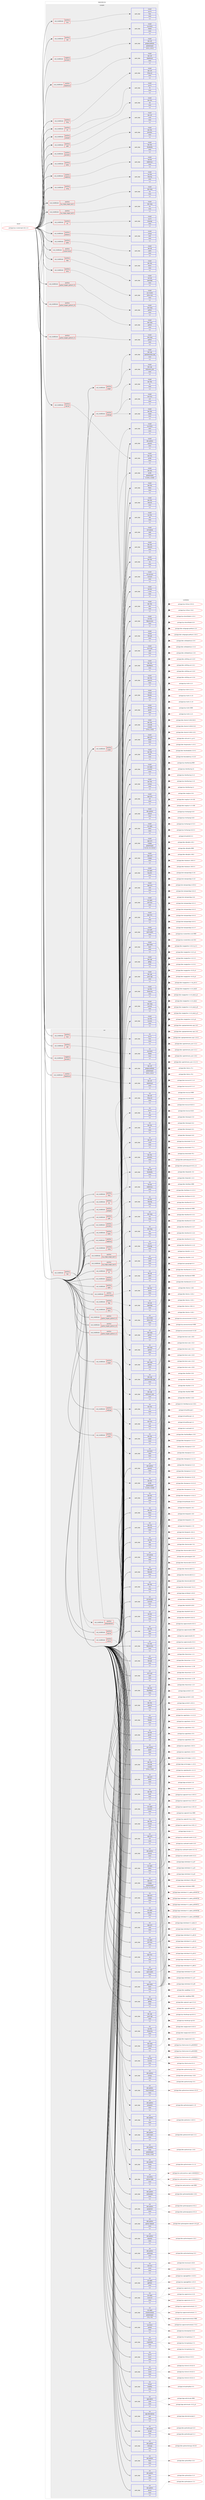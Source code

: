 digraph prolog {

# *************
# Graph options
# *************

newrank=true;
concentrate=true;
compound=true;
graph [rankdir=LR,fontname=Helvetica,fontsize=10,ranksep=1.5];#, ranksep=2.5, nodesep=0.2];
edge  [arrowhead=vee];
node  [fontname=Helvetica,fontsize=10];

# **********
# The ebuild
# **********

subgraph cluster_leftcol {
color=gray;
label=<<i>ebuild</i>>;
id [label="portage://sys-cluster/ceph-18.2.1-r2", color=red, width=4, href="../sys-cluster/ceph-18.2.1-r2.svg"];
}

# ****************
# The dependencies
# ****************

subgraph cluster_midcol {
color=gray;
label=<<i>dependencies</i>>;
subgraph cluster_compile {
fillcolor="#eeeeee";
style=filled;
label=<<i>compile</i>>;
subgraph cond113857 {
dependency428934 [label=<<TABLE BORDER="0" CELLBORDER="1" CELLSPACING="0" CELLPADDING="4"><TR><TD ROWSPAN="3" CELLPADDING="10">use_conditional</TD></TR><TR><TD>negative</TD></TR><TR><TD>jemalloc</TD></TR></TABLE>>, shape=none, color=red];
subgraph pack312135 {
dependency428935 [label=<<TABLE BORDER="0" CELLBORDER="1" CELLSPACING="0" CELLPADDING="4" WIDTH="220"><TR><TD ROWSPAN="6" CELLPADDING="30">pack_dep</TD></TR><TR><TD WIDTH="110">install</TD></TR><TR><TD>dev-util</TD></TR><TR><TD>google-perftools</TD></TR><TR><TD>greaterequal</TD></TR><TR><TD>[2.6.1,,,2.6.1]</TD></TR></TABLE>>, shape=none, color=blue];
}
dependency428934:e -> dependency428935:w [weight=20,style="dashed",arrowhead="vee"];
}
id:e -> dependency428934:w [weight=20,style="solid",arrowhead="vee"];
subgraph cond113858 {
dependency428936 [label=<<TABLE BORDER="0" CELLBORDER="1" CELLSPACING="0" CELLPADDING="4"><TR><TD ROWSPAN="3" CELLPADDING="10">use_conditional</TD></TR><TR><TD>positive</TD></TR><TR><TD>babeltrace</TD></TR></TABLE>>, shape=none, color=red];
subgraph pack312136 {
dependency428937 [label=<<TABLE BORDER="0" CELLBORDER="1" CELLSPACING="0" CELLPADDING="4" WIDTH="220"><TR><TD ROWSPAN="6" CELLPADDING="30">pack_dep</TD></TR><TR><TD WIDTH="110">install</TD></TR><TR><TD>dev-util</TD></TR><TR><TD>babeltrace</TD></TR><TR><TD>none</TD></TR><TR><TD>[,,]</TD></TR></TABLE>>, shape=none, color=blue];
}
dependency428936:e -> dependency428937:w [weight=20,style="dashed",arrowhead="vee"];
}
id:e -> dependency428936:w [weight=20,style="solid",arrowhead="vee"];
subgraph cond113859 {
dependency428938 [label=<<TABLE BORDER="0" CELLBORDER="1" CELLSPACING="0" CELLPADDING="4"><TR><TD ROWSPAN="3" CELLPADDING="10">use_conditional</TD></TR><TR><TD>positive</TD></TR><TR><TD>fuse</TD></TR></TABLE>>, shape=none, color=red];
subgraph pack312137 {
dependency428939 [label=<<TABLE BORDER="0" CELLBORDER="1" CELLSPACING="0" CELLPADDING="4" WIDTH="220"><TR><TD ROWSPAN="6" CELLPADDING="30">pack_dep</TD></TR><TR><TD WIDTH="110">install</TD></TR><TR><TD>sys-fs</TD></TR><TR><TD>fuse</TD></TR><TR><TD>none</TD></TR><TR><TD>[,,]</TD></TR></TABLE>>, shape=none, color=blue];
}
dependency428938:e -> dependency428939:w [weight=20,style="dashed",arrowhead="vee"];
}
id:e -> dependency428938:w [weight=20,style="solid",arrowhead="vee"];
subgraph cond113860 {
dependency428940 [label=<<TABLE BORDER="0" CELLBORDER="1" CELLSPACING="0" CELLPADDING="4"><TR><TD ROWSPAN="3" CELLPADDING="10">use_conditional</TD></TR><TR><TD>positive</TD></TR><TR><TD>jaeger</TD></TR></TABLE>>, shape=none, color=red];
subgraph pack312138 {
dependency428941 [label=<<TABLE BORDER="0" CELLBORDER="1" CELLSPACING="0" CELLPADDING="4" WIDTH="220"><TR><TD ROWSPAN="6" CELLPADDING="30">pack_dep</TD></TR><TR><TD WIDTH="110">install</TD></TR><TR><TD>dev-cpp</TD></TR><TR><TD>nlohmann_json</TD></TR><TR><TD>none</TD></TR><TR><TD>[,,]</TD></TR></TABLE>>, shape=none, color=blue];
}
dependency428940:e -> dependency428941:w [weight=20,style="dashed",arrowhead="vee"];
subgraph pack312139 {
dependency428942 [label=<<TABLE BORDER="0" CELLBORDER="1" CELLSPACING="0" CELLPADDING="4" WIDTH="220"><TR><TD ROWSPAN="6" CELLPADDING="30">pack_dep</TD></TR><TR><TD WIDTH="110">install</TD></TR><TR><TD>dev-cpp</TD></TR><TR><TD>opentelemetry-cpp</TD></TR><TR><TD>none</TD></TR><TR><TD>[,,]</TD></TR></TABLE>>, shape=none, color=blue];
}
dependency428940:e -> dependency428942:w [weight=20,style="dashed",arrowhead="vee"];
}
id:e -> dependency428940:w [weight=20,style="solid",arrowhead="vee"];
subgraph cond113861 {
dependency428943 [label=<<TABLE BORDER="0" CELLBORDER="1" CELLSPACING="0" CELLPADDING="4"><TR><TD ROWSPAN="3" CELLPADDING="10">use_conditional</TD></TR><TR><TD>positive</TD></TR><TR><TD>jemalloc</TD></TR></TABLE>>, shape=none, color=red];
subgraph pack312140 {
dependency428944 [label=<<TABLE BORDER="0" CELLBORDER="1" CELLSPACING="0" CELLPADDING="4" WIDTH="220"><TR><TD ROWSPAN="6" CELLPADDING="30">pack_dep</TD></TR><TR><TD WIDTH="110">install</TD></TR><TR><TD>dev-libs</TD></TR><TR><TD>jemalloc</TD></TR><TR><TD>none</TD></TR><TR><TD>[,,]</TD></TR></TABLE>>, shape=none, color=blue];
}
dependency428943:e -> dependency428944:w [weight=20,style="dashed",arrowhead="vee"];
}
id:e -> dependency428943:w [weight=20,style="solid",arrowhead="vee"];
subgraph cond113862 {
dependency428945 [label=<<TABLE BORDER="0" CELLBORDER="1" CELLSPACING="0" CELLPADDING="4"><TR><TD ROWSPAN="3" CELLPADDING="10">use_conditional</TD></TR><TR><TD>positive</TD></TR><TR><TD>kafka</TD></TR></TABLE>>, shape=none, color=red];
subgraph pack312141 {
dependency428946 [label=<<TABLE BORDER="0" CELLBORDER="1" CELLSPACING="0" CELLPADDING="4" WIDTH="220"><TR><TD ROWSPAN="6" CELLPADDING="30">pack_dep</TD></TR><TR><TD WIDTH="110">install</TD></TR><TR><TD>dev-libs</TD></TR><TR><TD>librdkafka</TD></TR><TR><TD>none</TD></TR><TR><TD>[,,]</TD></TR></TABLE>>, shape=none, color=blue];
}
dependency428945:e -> dependency428946:w [weight=20,style="dashed",arrowhead="vee"];
}
id:e -> dependency428945:w [weight=20,style="solid",arrowhead="vee"];
subgraph cond113863 {
dependency428947 [label=<<TABLE BORDER="0" CELLBORDER="1" CELLSPACING="0" CELLPADDING="4"><TR><TD ROWSPAN="3" CELLPADDING="10">use_conditional</TD></TR><TR><TD>positive</TD></TR><TR><TD>kerberos</TD></TR></TABLE>>, shape=none, color=red];
subgraph pack312142 {
dependency428948 [label=<<TABLE BORDER="0" CELLBORDER="1" CELLSPACING="0" CELLPADDING="4" WIDTH="220"><TR><TD ROWSPAN="6" CELLPADDING="30">pack_dep</TD></TR><TR><TD WIDTH="110">install</TD></TR><TR><TD>virtual</TD></TR><TR><TD>krb5</TD></TR><TR><TD>none</TD></TR><TR><TD>[,,]</TD></TR></TABLE>>, shape=none, color=blue];
}
dependency428947:e -> dependency428948:w [weight=20,style="dashed",arrowhead="vee"];
}
id:e -> dependency428947:w [weight=20,style="solid",arrowhead="vee"];
subgraph cond113864 {
dependency428949 [label=<<TABLE BORDER="0" CELLBORDER="1" CELLSPACING="0" CELLPADDING="4"><TR><TD ROWSPAN="3" CELLPADDING="10">use_conditional</TD></TR><TR><TD>positive</TD></TR><TR><TD>ldap</TD></TR></TABLE>>, shape=none, color=red];
subgraph pack312143 {
dependency428950 [label=<<TABLE BORDER="0" CELLBORDER="1" CELLSPACING="0" CELLPADDING="4" WIDTH="220"><TR><TD ROWSPAN="6" CELLPADDING="30">pack_dep</TD></TR><TR><TD WIDTH="110">install</TD></TR><TR><TD>net-nds</TD></TR><TR><TD>openldap</TD></TR><TR><TD>none</TD></TR><TR><TD>[,,]</TD></TR></TABLE>>, shape=none, color=blue];
}
dependency428949:e -> dependency428950:w [weight=20,style="dashed",arrowhead="vee"];
}
id:e -> dependency428949:w [weight=20,style="solid",arrowhead="vee"];
subgraph cond113865 {
dependency428951 [label=<<TABLE BORDER="0" CELLBORDER="1" CELLSPACING="0" CELLPADDING="4"><TR><TD ROWSPAN="3" CELLPADDING="10">use_conditional</TD></TR><TR><TD>positive</TD></TR><TR><TD>lttng</TD></TR></TABLE>>, shape=none, color=red];
subgraph pack312144 {
dependency428952 [label=<<TABLE BORDER="0" CELLBORDER="1" CELLSPACING="0" CELLPADDING="4" WIDTH="220"><TR><TD ROWSPAN="6" CELLPADDING="30">pack_dep</TD></TR><TR><TD WIDTH="110">install</TD></TR><TR><TD>dev-util</TD></TR><TR><TD>lttng-ust</TD></TR><TR><TD>none</TD></TR><TR><TD>[,,]</TD></TR></TABLE>>, shape=none, color=blue];
}
dependency428951:e -> dependency428952:w [weight=20,style="dashed",arrowhead="vee"];
}
id:e -> dependency428951:w [weight=20,style="solid",arrowhead="vee"];
subgraph cond113866 {
dependency428953 [label=<<TABLE BORDER="0" CELLBORDER="1" CELLSPACING="0" CELLPADDING="4"><TR><TD ROWSPAN="3" CELLPADDING="10">use_conditional</TD></TR><TR><TD>positive</TD></TR><TR><TD>lua_single_target_lua5-3</TD></TR></TABLE>>, shape=none, color=red];
subgraph pack312145 {
dependency428954 [label=<<TABLE BORDER="0" CELLBORDER="1" CELLSPACING="0" CELLPADDING="4" WIDTH="220"><TR><TD ROWSPAN="6" CELLPADDING="30">pack_dep</TD></TR><TR><TD WIDTH="110">install</TD></TR><TR><TD>dev-lang</TD></TR><TR><TD>lua</TD></TR><TR><TD>none</TD></TR><TR><TD>[,,]</TD></TR></TABLE>>, shape=none, color=blue];
}
dependency428953:e -> dependency428954:w [weight=20,style="dashed",arrowhead="vee"];
}
id:e -> dependency428953:w [weight=20,style="solid",arrowhead="vee"];
subgraph cond113867 {
dependency428955 [label=<<TABLE BORDER="0" CELLBORDER="1" CELLSPACING="0" CELLPADDING="4"><TR><TD ROWSPAN="3" CELLPADDING="10">use_conditional</TD></TR><TR><TD>positive</TD></TR><TR><TD>lua_single_target_lua5-4</TD></TR></TABLE>>, shape=none, color=red];
subgraph pack312146 {
dependency428956 [label=<<TABLE BORDER="0" CELLBORDER="1" CELLSPACING="0" CELLPADDING="4" WIDTH="220"><TR><TD ROWSPAN="6" CELLPADDING="30">pack_dep</TD></TR><TR><TD WIDTH="110">install</TD></TR><TR><TD>dev-lang</TD></TR><TR><TD>lua</TD></TR><TR><TD>none</TD></TR><TR><TD>[,,]</TD></TR></TABLE>>, shape=none, color=blue];
}
dependency428955:e -> dependency428956:w [weight=20,style="dashed",arrowhead="vee"];
}
id:e -> dependency428955:w [weight=20,style="solid",arrowhead="vee"];
subgraph cond113868 {
dependency428957 [label=<<TABLE BORDER="0" CELLBORDER="1" CELLSPACING="0" CELLPADDING="4"><TR><TD ROWSPAN="3" CELLPADDING="10">use_conditional</TD></TR><TR><TD>positive</TD></TR><TR><TD>parquet</TD></TR></TABLE>>, shape=none, color=red];
subgraph pack312147 {
dependency428958 [label=<<TABLE BORDER="0" CELLBORDER="1" CELLSPACING="0" CELLPADDING="4" WIDTH="220"><TR><TD ROWSPAN="6" CELLPADDING="30">pack_dep</TD></TR><TR><TD WIDTH="110">install</TD></TR><TR><TD>dev-libs</TD></TR><TR><TD>re2</TD></TR><TR><TD>none</TD></TR><TR><TD>[,,]</TD></TR></TABLE>>, shape=none, color=blue];
}
dependency428957:e -> dependency428958:w [weight=20,style="dashed",arrowhead="vee"];
}
id:e -> dependency428957:w [weight=20,style="solid",arrowhead="vee"];
subgraph cond113869 {
dependency428959 [label=<<TABLE BORDER="0" CELLBORDER="1" CELLSPACING="0" CELLPADDING="4"><TR><TD ROWSPAN="3" CELLPADDING="10">use_conditional</TD></TR><TR><TD>positive</TD></TR><TR><TD>pmdk</TD></TR></TABLE>>, shape=none, color=red];
subgraph pack312148 {
dependency428960 [label=<<TABLE BORDER="0" CELLBORDER="1" CELLSPACING="0" CELLPADDING="4" WIDTH="220"><TR><TD ROWSPAN="6" CELLPADDING="30">pack_dep</TD></TR><TR><TD WIDTH="110">install</TD></TR><TR><TD>dev-libs</TD></TR><TR><TD>pmdk</TD></TR><TR><TD>greaterequal</TD></TR><TR><TD>[1.10.0,,,1.10.0]</TD></TR></TABLE>>, shape=none, color=blue];
}
dependency428959:e -> dependency428960:w [weight=20,style="dashed",arrowhead="vee"];
subgraph pack312149 {
dependency428961 [label=<<TABLE BORDER="0" CELLBORDER="1" CELLSPACING="0" CELLPADDING="4" WIDTH="220"><TR><TD ROWSPAN="6" CELLPADDING="30">pack_dep</TD></TR><TR><TD WIDTH="110">install</TD></TR><TR><TD>sys-block</TD></TR><TR><TD>ndctl</TD></TR><TR><TD>none</TD></TR><TR><TD>[,,]</TD></TR></TABLE>>, shape=none, color=blue];
}
dependency428959:e -> dependency428961:w [weight=20,style="dashed",arrowhead="vee"];
}
id:e -> dependency428959:w [weight=20,style="solid",arrowhead="vee"];
subgraph cond113870 {
dependency428962 [label=<<TABLE BORDER="0" CELLBORDER="1" CELLSPACING="0" CELLPADDING="4"><TR><TD ROWSPAN="3" CELLPADDING="10">use_conditional</TD></TR><TR><TD>positive</TD></TR><TR><TD>python_targets_python3_10</TD></TR></TABLE>>, shape=none, color=red];
subgraph pack312150 {
dependency428963 [label=<<TABLE BORDER="0" CELLBORDER="1" CELLSPACING="0" CELLPADDING="4" WIDTH="220"><TR><TD ROWSPAN="6" CELLPADDING="30">pack_dep</TD></TR><TR><TD WIDTH="110">install</TD></TR><TR><TD>dev-lang</TD></TR><TR><TD>python</TD></TR><TR><TD>none</TD></TR><TR><TD>[,,]</TD></TR></TABLE>>, shape=none, color=blue];
}
dependency428962:e -> dependency428963:w [weight=20,style="dashed",arrowhead="vee"];
}
id:e -> dependency428962:w [weight=20,style="solid",arrowhead="vee"];
subgraph cond113871 {
dependency428964 [label=<<TABLE BORDER="0" CELLBORDER="1" CELLSPACING="0" CELLPADDING="4"><TR><TD ROWSPAN="3" CELLPADDING="10">use_conditional</TD></TR><TR><TD>positive</TD></TR><TR><TD>python_targets_python3_11</TD></TR></TABLE>>, shape=none, color=red];
subgraph pack312151 {
dependency428965 [label=<<TABLE BORDER="0" CELLBORDER="1" CELLSPACING="0" CELLPADDING="4" WIDTH="220"><TR><TD ROWSPAN="6" CELLPADDING="30">pack_dep</TD></TR><TR><TD WIDTH="110">install</TD></TR><TR><TD>dev-lang</TD></TR><TR><TD>python</TD></TR><TR><TD>none</TD></TR><TR><TD>[,,]</TD></TR></TABLE>>, shape=none, color=blue];
}
dependency428964:e -> dependency428965:w [weight=20,style="dashed",arrowhead="vee"];
}
id:e -> dependency428964:w [weight=20,style="solid",arrowhead="vee"];
subgraph cond113872 {
dependency428966 [label=<<TABLE BORDER="0" CELLBORDER="1" CELLSPACING="0" CELLPADDING="4"><TR><TD ROWSPAN="3" CELLPADDING="10">use_conditional</TD></TR><TR><TD>positive</TD></TR><TR><TD>python_targets_python3_12</TD></TR></TABLE>>, shape=none, color=red];
subgraph pack312152 {
dependency428967 [label=<<TABLE BORDER="0" CELLBORDER="1" CELLSPACING="0" CELLPADDING="4" WIDTH="220"><TR><TD ROWSPAN="6" CELLPADDING="30">pack_dep</TD></TR><TR><TD WIDTH="110">install</TD></TR><TR><TD>dev-lang</TD></TR><TR><TD>python</TD></TR><TR><TD>none</TD></TR><TR><TD>[,,]</TD></TR></TABLE>>, shape=none, color=blue];
}
dependency428966:e -> dependency428967:w [weight=20,style="dashed",arrowhead="vee"];
}
id:e -> dependency428966:w [weight=20,style="solid",arrowhead="vee"];
subgraph cond113873 {
dependency428968 [label=<<TABLE BORDER="0" CELLBORDER="1" CELLSPACING="0" CELLPADDING="4"><TR><TD ROWSPAN="3" CELLPADDING="10">use_conditional</TD></TR><TR><TD>positive</TD></TR><TR><TD>rabbitmq</TD></TR></TABLE>>, shape=none, color=red];
subgraph pack312153 {
dependency428969 [label=<<TABLE BORDER="0" CELLBORDER="1" CELLSPACING="0" CELLPADDING="4" WIDTH="220"><TR><TD ROWSPAN="6" CELLPADDING="30">pack_dep</TD></TR><TR><TD WIDTH="110">install</TD></TR><TR><TD>net-libs</TD></TR><TR><TD>rabbitmq-c</TD></TR><TR><TD>none</TD></TR><TR><TD>[,,]</TD></TR></TABLE>>, shape=none, color=blue];
}
dependency428968:e -> dependency428969:w [weight=20,style="dashed",arrowhead="vee"];
}
id:e -> dependency428968:w [weight=20,style="solid",arrowhead="vee"];
subgraph cond113874 {
dependency428970 [label=<<TABLE BORDER="0" CELLBORDER="1" CELLSPACING="0" CELLPADDING="4"><TR><TD ROWSPAN="3" CELLPADDING="10">use_conditional</TD></TR><TR><TD>positive</TD></TR><TR><TD>radosgw</TD></TR></TABLE>>, shape=none, color=red];
subgraph pack312154 {
dependency428971 [label=<<TABLE BORDER="0" CELLBORDER="1" CELLSPACING="0" CELLPADDING="4" WIDTH="220"><TR><TD ROWSPAN="6" CELLPADDING="30">pack_dep</TD></TR><TR><TD WIDTH="110">install</TD></TR><TR><TD>dev-libs</TD></TR><TR><TD>icu</TD></TR><TR><TD>none</TD></TR><TR><TD>[,,]</TD></TR></TABLE>>, shape=none, color=blue];
}
dependency428970:e -> dependency428971:w [weight=20,style="dashed",arrowhead="vee"];
subgraph pack312155 {
dependency428972 [label=<<TABLE BORDER="0" CELLBORDER="1" CELLSPACING="0" CELLPADDING="4" WIDTH="220"><TR><TD ROWSPAN="6" CELLPADDING="30">pack_dep</TD></TR><TR><TD WIDTH="110">install</TD></TR><TR><TD>dev-libs</TD></TR><TR><TD>expat</TD></TR><TR><TD>none</TD></TR><TR><TD>[,,]</TD></TR></TABLE>>, shape=none, color=blue];
}
dependency428970:e -> dependency428972:w [weight=20,style="dashed",arrowhead="vee"];
subgraph pack312156 {
dependency428973 [label=<<TABLE BORDER="0" CELLBORDER="1" CELLSPACING="0" CELLPADDING="4" WIDTH="220"><TR><TD ROWSPAN="6" CELLPADDING="30">pack_dep</TD></TR><TR><TD WIDTH="110">install</TD></TR><TR><TD>net-misc</TD></TR><TR><TD>curl</TD></TR><TR><TD>none</TD></TR><TR><TD>[,,]</TD></TR></TABLE>>, shape=none, color=blue];
}
dependency428970:e -> dependency428973:w [weight=20,style="dashed",arrowhead="vee"];
}
id:e -> dependency428970:w [weight=20,style="solid",arrowhead="vee"];
subgraph cond113875 {
dependency428974 [label=<<TABLE BORDER="0" CELLBORDER="1" CELLSPACING="0" CELLPADDING="4"><TR><TD ROWSPAN="3" CELLPADDING="10">use_conditional</TD></TR><TR><TD>positive</TD></TR><TR><TD>rbd-rwl</TD></TR></TABLE>>, shape=none, color=red];
subgraph pack312157 {
dependency428975 [label=<<TABLE BORDER="0" CELLBORDER="1" CELLSPACING="0" CELLPADDING="4" WIDTH="220"><TR><TD ROWSPAN="6" CELLPADDING="30">pack_dep</TD></TR><TR><TD WIDTH="110">install</TD></TR><TR><TD>dev-libs</TD></TR><TR><TD>pmdk</TD></TR><TR><TD>none</TD></TR><TR><TD>[,,]</TD></TR></TABLE>>, shape=none, color=blue];
}
dependency428974:e -> dependency428975:w [weight=20,style="dashed",arrowhead="vee"];
}
id:e -> dependency428974:w [weight=20,style="solid",arrowhead="vee"];
subgraph cond113876 {
dependency428976 [label=<<TABLE BORDER="0" CELLBORDER="1" CELLSPACING="0" CELLPADDING="4"><TR><TD ROWSPAN="3" CELLPADDING="10">use_conditional</TD></TR><TR><TD>positive</TD></TR><TR><TD>rdma</TD></TR></TABLE>>, shape=none, color=red];
subgraph pack312158 {
dependency428977 [label=<<TABLE BORDER="0" CELLBORDER="1" CELLSPACING="0" CELLPADDING="4" WIDTH="220"><TR><TD ROWSPAN="6" CELLPADDING="30">pack_dep</TD></TR><TR><TD WIDTH="110">install</TD></TR><TR><TD>sys-cluster</TD></TR><TR><TD>rdma-core</TD></TR><TR><TD>none</TD></TR><TR><TD>[,,]</TD></TR></TABLE>>, shape=none, color=blue];
}
dependency428976:e -> dependency428977:w [weight=20,style="dashed",arrowhead="vee"];
}
id:e -> dependency428976:w [weight=20,style="solid",arrowhead="vee"];
subgraph cond113877 {
dependency428978 [label=<<TABLE BORDER="0" CELLBORDER="1" CELLSPACING="0" CELLPADDING="4"><TR><TD ROWSPAN="3" CELLPADDING="10">use_conditional</TD></TR><TR><TD>positive</TD></TR><TR><TD>spdk</TD></TR></TABLE>>, shape=none, color=red];
subgraph pack312159 {
dependency428979 [label=<<TABLE BORDER="0" CELLBORDER="1" CELLSPACING="0" CELLPADDING="4" WIDTH="220"><TR><TD ROWSPAN="6" CELLPADDING="30">pack_dep</TD></TR><TR><TD WIDTH="110">install</TD></TR><TR><TD>dev-util</TD></TR><TR><TD>cunit</TD></TR><TR><TD>none</TD></TR><TR><TD>[,,]</TD></TR></TABLE>>, shape=none, color=blue];
}
dependency428978:e -> dependency428979:w [weight=20,style="dashed",arrowhead="vee"];
}
id:e -> dependency428978:w [weight=20,style="solid",arrowhead="vee"];
subgraph cond113878 {
dependency428980 [label=<<TABLE BORDER="0" CELLBORDER="1" CELLSPACING="0" CELLPADDING="4"><TR><TD ROWSPAN="3" CELLPADDING="10">use_conditional</TD></TR><TR><TD>positive</TD></TR><TR><TD>sqlite</TD></TR></TABLE>>, shape=none, color=red];
subgraph pack312160 {
dependency428981 [label=<<TABLE BORDER="0" CELLBORDER="1" CELLSPACING="0" CELLPADDING="4" WIDTH="220"><TR><TD ROWSPAN="6" CELLPADDING="30">pack_dep</TD></TR><TR><TD WIDTH="110">install</TD></TR><TR><TD>dev-db</TD></TR><TR><TD>sqlite</TD></TR><TR><TD>none</TD></TR><TR><TD>[,,]</TD></TR></TABLE>>, shape=none, color=blue];
}
dependency428980:e -> dependency428981:w [weight=20,style="dashed",arrowhead="vee"];
}
id:e -> dependency428980:w [weight=20,style="solid",arrowhead="vee"];
subgraph cond113879 {
dependency428982 [label=<<TABLE BORDER="0" CELLBORDER="1" CELLSPACING="0" CELLPADDING="4"><TR><TD ROWSPAN="3" CELLPADDING="10">use_conditional</TD></TR><TR><TD>positive</TD></TR><TR><TD>system-boost</TD></TR></TABLE>>, shape=none, color=red];
subgraph pack312161 {
dependency428983 [label=<<TABLE BORDER="0" CELLBORDER="1" CELLSPACING="0" CELLPADDING="4" WIDTH="220"><TR><TD ROWSPAN="6" CELLPADDING="30">pack_dep</TD></TR><TR><TD WIDTH="110">install</TD></TR><TR><TD>dev-libs</TD></TR><TR><TD>boost</TD></TR><TR><TD>none</TD></TR><TR><TD>[,,]</TD></TR></TABLE>>, shape=none, color=blue];
}
dependency428982:e -> dependency428983:w [weight=20,style="dashed",arrowhead="vee"];
}
id:e -> dependency428982:w [weight=20,style="solid",arrowhead="vee"];
subgraph cond113880 {
dependency428984 [label=<<TABLE BORDER="0" CELLBORDER="1" CELLSPACING="0" CELLPADDING="4"><TR><TD ROWSPAN="3" CELLPADDING="10">use_conditional</TD></TR><TR><TD>positive</TD></TR><TR><TD>uring</TD></TR></TABLE>>, shape=none, color=red];
subgraph pack312162 {
dependency428985 [label=<<TABLE BORDER="0" CELLBORDER="1" CELLSPACING="0" CELLPADDING="4" WIDTH="220"><TR><TD ROWSPAN="6" CELLPADDING="30">pack_dep</TD></TR><TR><TD WIDTH="110">install</TD></TR><TR><TD>sys-libs</TD></TR><TR><TD>liburing</TD></TR><TR><TD>none</TD></TR><TR><TD>[,,]</TD></TR></TABLE>>, shape=none, color=blue];
}
dependency428984:e -> dependency428985:w [weight=20,style="dashed",arrowhead="vee"];
}
id:e -> dependency428984:w [weight=20,style="solid",arrowhead="vee"];
subgraph cond113881 {
dependency428986 [label=<<TABLE BORDER="0" CELLBORDER="1" CELLSPACING="0" CELLPADDING="4"><TR><TD ROWSPAN="3" CELLPADDING="10">use_conditional</TD></TR><TR><TD>positive</TD></TR><TR><TD>xfs</TD></TR></TABLE>>, shape=none, color=red];
subgraph pack312163 {
dependency428987 [label=<<TABLE BORDER="0" CELLBORDER="1" CELLSPACING="0" CELLPADDING="4" WIDTH="220"><TR><TD ROWSPAN="6" CELLPADDING="30">pack_dep</TD></TR><TR><TD WIDTH="110">install</TD></TR><TR><TD>sys-fs</TD></TR><TR><TD>xfsprogs</TD></TR><TR><TD>none</TD></TR><TR><TD>[,,]</TD></TR></TABLE>>, shape=none, color=blue];
}
dependency428986:e -> dependency428987:w [weight=20,style="dashed",arrowhead="vee"];
}
id:e -> dependency428986:w [weight=20,style="solid",arrowhead="vee"];
subgraph cond113882 {
dependency428988 [label=<<TABLE BORDER="0" CELLBORDER="1" CELLSPACING="0" CELLPADDING="4"><TR><TD ROWSPAN="3" CELLPADDING="10">use_conditional</TD></TR><TR><TD>positive</TD></TR><TR><TD>zbd</TD></TR></TABLE>>, shape=none, color=red];
subgraph pack312164 {
dependency428989 [label=<<TABLE BORDER="0" CELLBORDER="1" CELLSPACING="0" CELLPADDING="4" WIDTH="220"><TR><TD ROWSPAN="6" CELLPADDING="30">pack_dep</TD></TR><TR><TD WIDTH="110">install</TD></TR><TR><TD>sys-block</TD></TR><TR><TD>libzbd</TD></TR><TR><TD>none</TD></TR><TR><TD>[,,]</TD></TR></TABLE>>, shape=none, color=blue];
}
dependency428988:e -> dependency428989:w [weight=20,style="dashed",arrowhead="vee"];
}
id:e -> dependency428988:w [weight=20,style="solid",arrowhead="vee"];
subgraph cond113883 {
dependency428990 [label=<<TABLE BORDER="0" CELLBORDER="1" CELLSPACING="0" CELLPADDING="4"><TR><TD ROWSPAN="3" CELLPADDING="10">use_conditional</TD></TR><TR><TD>positive</TD></TR><TR><TD>zfs</TD></TR></TABLE>>, shape=none, color=red];
subgraph pack312165 {
dependency428991 [label=<<TABLE BORDER="0" CELLBORDER="1" CELLSPACING="0" CELLPADDING="4" WIDTH="220"><TR><TD ROWSPAN="6" CELLPADDING="30">pack_dep</TD></TR><TR><TD WIDTH="110">install</TD></TR><TR><TD>sys-fs</TD></TR><TR><TD>zfs</TD></TR><TR><TD>none</TD></TR><TR><TD>[,,]</TD></TR></TABLE>>, shape=none, color=blue];
}
dependency428990:e -> dependency428991:w [weight=20,style="dashed",arrowhead="vee"];
}
id:e -> dependency428990:w [weight=20,style="solid",arrowhead="vee"];
subgraph pack312166 {
dependency428992 [label=<<TABLE BORDER="0" CELLBORDER="1" CELLSPACING="0" CELLPADDING="4" WIDTH="220"><TR><TD ROWSPAN="6" CELLPADDING="30">pack_dep</TD></TR><TR><TD WIDTH="110">install</TD></TR><TR><TD>acct-group</TD></TR><TR><TD>ceph</TD></TR><TR><TD>none</TD></TR><TR><TD>[,,]</TD></TR></TABLE>>, shape=none, color=blue];
}
id:e -> dependency428992:w [weight=20,style="solid",arrowhead="vee"];
subgraph pack312167 {
dependency428993 [label=<<TABLE BORDER="0" CELLBORDER="1" CELLSPACING="0" CELLPADDING="4" WIDTH="220"><TR><TD ROWSPAN="6" CELLPADDING="30">pack_dep</TD></TR><TR><TD WIDTH="110">install</TD></TR><TR><TD>acct-user</TD></TR><TR><TD>ceph</TD></TR><TR><TD>none</TD></TR><TR><TD>[,,]</TD></TR></TABLE>>, shape=none, color=blue];
}
id:e -> dependency428993:w [weight=20,style="solid",arrowhead="vee"];
subgraph pack312168 {
dependency428994 [label=<<TABLE BORDER="0" CELLBORDER="1" CELLSPACING="0" CELLPADDING="4" WIDTH="220"><TR><TD ROWSPAN="6" CELLPADDING="30">pack_dep</TD></TR><TR><TD WIDTH="110">install</TD></TR><TR><TD>app-arch</TD></TR><TR><TD>bzip2</TD></TR><TR><TD>none</TD></TR><TR><TD>[,,]</TD></TR></TABLE>>, shape=none, color=blue];
}
id:e -> dependency428994:w [weight=20,style="solid",arrowhead="vee"];
subgraph pack312169 {
dependency428995 [label=<<TABLE BORDER="0" CELLBORDER="1" CELLSPACING="0" CELLPADDING="4" WIDTH="220"><TR><TD ROWSPAN="6" CELLPADDING="30">pack_dep</TD></TR><TR><TD WIDTH="110">install</TD></TR><TR><TD>app-arch</TD></TR><TR><TD>lz4</TD></TR><TR><TD>none</TD></TR><TR><TD>[,,]</TD></TR></TABLE>>, shape=none, color=blue];
}
id:e -> dependency428995:w [weight=20,style="solid",arrowhead="vee"];
subgraph pack312170 {
dependency428996 [label=<<TABLE BORDER="0" CELLBORDER="1" CELLSPACING="0" CELLPADDING="4" WIDTH="220"><TR><TD ROWSPAN="6" CELLPADDING="30">pack_dep</TD></TR><TR><TD WIDTH="110">install</TD></TR><TR><TD>app-arch</TD></TR><TR><TD>snappy</TD></TR><TR><TD>greaterequal</TD></TR><TR><TD>[1.1.9,,-r1,1.1.9-r1]</TD></TR></TABLE>>, shape=none, color=blue];
}
id:e -> dependency428996:w [weight=20,style="solid",arrowhead="vee"];
subgraph pack312171 {
dependency428997 [label=<<TABLE BORDER="0" CELLBORDER="1" CELLSPACING="0" CELLPADDING="4" WIDTH="220"><TR><TD ROWSPAN="6" CELLPADDING="30">pack_dep</TD></TR><TR><TD WIDTH="110">install</TD></TR><TR><TD>app-arch</TD></TR><TR><TD>snappy</TD></TR><TR><TD>none</TD></TR><TR><TD>[,,]</TD></TR></TABLE>>, shape=none, color=blue];
}
id:e -> dependency428997:w [weight=20,style="solid",arrowhead="vee"];
subgraph pack312172 {
dependency428998 [label=<<TABLE BORDER="0" CELLBORDER="1" CELLSPACING="0" CELLPADDING="4" WIDTH="220"><TR><TD ROWSPAN="6" CELLPADDING="30">pack_dep</TD></TR><TR><TD WIDTH="110">install</TD></TR><TR><TD>app-arch</TD></TR><TR><TD>zstd</TD></TR><TR><TD>none</TD></TR><TR><TD>[,,]</TD></TR></TABLE>>, shape=none, color=blue];
}
id:e -> dependency428998:w [weight=20,style="solid",arrowhead="vee"];
subgraph pack312173 {
dependency428999 [label=<<TABLE BORDER="0" CELLBORDER="1" CELLSPACING="0" CELLPADDING="4" WIDTH="220"><TR><TD ROWSPAN="6" CELLPADDING="30">pack_dep</TD></TR><TR><TD WIDTH="110">install</TD></TR><TR><TD>app-misc</TD></TR><TR><TD>jq</TD></TR><TR><TD>none</TD></TR><TR><TD>[,,]</TD></TR></TABLE>>, shape=none, color=blue];
}
id:e -> dependency428999:w [weight=20,style="solid",arrowhead="vee"];
subgraph pack312174 {
dependency429000 [label=<<TABLE BORDER="0" CELLBORDER="1" CELLSPACING="0" CELLPADDING="4" WIDTH="220"><TR><TD ROWSPAN="6" CELLPADDING="30">pack_dep</TD></TR><TR><TD WIDTH="110">install</TD></TR><TR><TD>app-shells</TD></TR><TR><TD>bash</TD></TR><TR><TD>none</TD></TR><TR><TD>[,,]</TD></TR></TABLE>>, shape=none, color=blue];
}
id:e -> dependency429000:w [weight=20,style="solid",arrowhead="vee"];
subgraph pack312175 {
dependency429001 [label=<<TABLE BORDER="0" CELLBORDER="1" CELLSPACING="0" CELLPADDING="4" WIDTH="220"><TR><TD ROWSPAN="6" CELLPADDING="30">pack_dep</TD></TR><TR><TD WIDTH="110">install</TD></TR><TR><TD>dev-cpp</TD></TR><TR><TD>gflags</TD></TR><TR><TD>none</TD></TR><TR><TD>[,,]</TD></TR></TABLE>>, shape=none, color=blue];
}
id:e -> dependency429001:w [weight=20,style="solid",arrowhead="vee"];
subgraph pack312176 {
dependency429002 [label=<<TABLE BORDER="0" CELLBORDER="1" CELLSPACING="0" CELLPADDING="4" WIDTH="220"><TR><TD ROWSPAN="6" CELLPADDING="30">pack_dep</TD></TR><TR><TD WIDTH="110">install</TD></TR><TR><TD>dev-cpp</TD></TR><TR><TD>yaml-cpp</TD></TR><TR><TD>none</TD></TR><TR><TD>[,,]</TD></TR></TABLE>>, shape=none, color=blue];
}
id:e -> dependency429002:w [weight=20,style="solid",arrowhead="vee"];
subgraph pack312177 {
dependency429003 [label=<<TABLE BORDER="0" CELLBORDER="1" CELLSPACING="0" CELLPADDING="4" WIDTH="220"><TR><TD ROWSPAN="6" CELLPADDING="30">pack_dep</TD></TR><TR><TD WIDTH="110">install</TD></TR><TR><TD>dev-lang</TD></TR><TR><TD>jsonnet</TD></TR><TR><TD>none</TD></TR><TR><TD>[,,]</TD></TR></TABLE>>, shape=none, color=blue];
}
id:e -> dependency429003:w [weight=20,style="solid",arrowhead="vee"];
subgraph pack312178 {
dependency429004 [label=<<TABLE BORDER="0" CELLBORDER="1" CELLSPACING="0" CELLPADDING="4" WIDTH="220"><TR><TD ROWSPAN="6" CELLPADDING="30">pack_dep</TD></TR><TR><TD WIDTH="110">install</TD></TR><TR><TD>dev-libs</TD></TR><TR><TD>libaio</TD></TR><TR><TD>none</TD></TR><TR><TD>[,,]</TD></TR></TABLE>>, shape=none, color=blue];
}
id:e -> dependency429004:w [weight=20,style="solid",arrowhead="vee"];
subgraph pack312179 {
dependency429005 [label=<<TABLE BORDER="0" CELLBORDER="1" CELLSPACING="0" CELLPADDING="4" WIDTH="220"><TR><TD ROWSPAN="6" CELLPADDING="30">pack_dep</TD></TR><TR><TD WIDTH="110">install</TD></TR><TR><TD>dev-libs</TD></TR><TR><TD>libevent</TD></TR><TR><TD>none</TD></TR><TR><TD>[,,]</TD></TR></TABLE>>, shape=none, color=blue];
}
id:e -> dependency429005:w [weight=20,style="solid",arrowhead="vee"];
subgraph pack312180 {
dependency429006 [label=<<TABLE BORDER="0" CELLBORDER="1" CELLSPACING="0" CELLPADDING="4" WIDTH="220"><TR><TD ROWSPAN="6" CELLPADDING="30">pack_dep</TD></TR><TR><TD WIDTH="110">install</TD></TR><TR><TD>dev-libs</TD></TR><TR><TD>libnl</TD></TR><TR><TD>none</TD></TR><TR><TD>[,,]</TD></TR></TABLE>>, shape=none, color=blue];
}
id:e -> dependency429006:w [weight=20,style="solid",arrowhead="vee"];
subgraph pack312181 {
dependency429007 [label=<<TABLE BORDER="0" CELLBORDER="1" CELLSPACING="0" CELLPADDING="4" WIDTH="220"><TR><TD ROWSPAN="6" CELLPADDING="30">pack_dep</TD></TR><TR><TD WIDTH="110">install</TD></TR><TR><TD>dev-libs</TD></TR><TR><TD>libutf8proc</TD></TR><TR><TD>none</TD></TR><TR><TD>[,,]</TD></TR></TABLE>>, shape=none, color=blue];
}
id:e -> dependency429007:w [weight=20,style="solid",arrowhead="vee"];
subgraph pack312182 {
dependency429008 [label=<<TABLE BORDER="0" CELLBORDER="1" CELLSPACING="0" CELLPADDING="4" WIDTH="220"><TR><TD ROWSPAN="6" CELLPADDING="30">pack_dep</TD></TR><TR><TD WIDTH="110">install</TD></TR><TR><TD>dev-libs</TD></TR><TR><TD>libxml2</TD></TR><TR><TD>none</TD></TR><TR><TD>[,,]</TD></TR></TABLE>>, shape=none, color=blue];
}
id:e -> dependency429008:w [weight=20,style="solid",arrowhead="vee"];
subgraph pack312183 {
dependency429009 [label=<<TABLE BORDER="0" CELLBORDER="1" CELLSPACING="0" CELLPADDING="4" WIDTH="220"><TR><TD ROWSPAN="6" CELLPADDING="30">pack_dep</TD></TR><TR><TD WIDTH="110">install</TD></TR><TR><TD>dev-libs</TD></TR><TR><TD>nss</TD></TR><TR><TD>none</TD></TR><TR><TD>[,,]</TD></TR></TABLE>>, shape=none, color=blue];
}
id:e -> dependency429009:w [weight=20,style="solid",arrowhead="vee"];
subgraph pack312184 {
dependency429010 [label=<<TABLE BORDER="0" CELLBORDER="1" CELLSPACING="0" CELLPADDING="4" WIDTH="220"><TR><TD ROWSPAN="6" CELLPADDING="30">pack_dep</TD></TR><TR><TD WIDTH="110">install</TD></TR><TR><TD>dev-libs</TD></TR><TR><TD>openssl</TD></TR><TR><TD>none</TD></TR><TR><TD>[,,]</TD></TR></TABLE>>, shape=none, color=blue];
}
id:e -> dependency429010:w [weight=20,style="solid",arrowhead="vee"];
subgraph pack312185 {
dependency429011 [label=<<TABLE BORDER="0" CELLBORDER="1" CELLSPACING="0" CELLPADDING="4" WIDTH="220"><TR><TD ROWSPAN="6" CELLPADDING="30">pack_dep</TD></TR><TR><TD WIDTH="110">install</TD></TR><TR><TD>dev-libs</TD></TR><TR><TD>rocksdb</TD></TR><TR><TD>smaller</TD></TR><TR><TD>[7.9.3,,,7.9.3]</TD></TR></TABLE>>, shape=none, color=blue];
}
id:e -> dependency429011:w [weight=20,style="solid",arrowhead="vee"];
subgraph pack312186 {
dependency429012 [label=<<TABLE BORDER="0" CELLBORDER="1" CELLSPACING="0" CELLPADDING="4" WIDTH="220"><TR><TD ROWSPAN="6" CELLPADDING="30">pack_dep</TD></TR><TR><TD WIDTH="110">install</TD></TR><TR><TD>dev-libs</TD></TR><TR><TD>thrift</TD></TR><TR><TD>none</TD></TR><TR><TD>[,,]</TD></TR></TABLE>>, shape=none, color=blue];
}
id:e -> dependency429012:w [weight=20,style="solid",arrowhead="vee"];
subgraph pack312187 {
dependency429013 [label=<<TABLE BORDER="0" CELLBORDER="1" CELLSPACING="0" CELLPADDING="4" WIDTH="220"><TR><TD ROWSPAN="6" CELLPADDING="30">pack_dep</TD></TR><TR><TD WIDTH="110">install</TD></TR><TR><TD>dev-libs</TD></TR><TR><TD>xmlsec</TD></TR><TR><TD>none</TD></TR><TR><TD>[,,]</TD></TR></TABLE>>, shape=none, color=blue];
}
id:e -> dependency429013:w [weight=20,style="solid",arrowhead="vee"];
subgraph pack312188 {
dependency429014 [label=<<TABLE BORDER="0" CELLBORDER="1" CELLSPACING="0" CELLPADDING="4" WIDTH="220"><TR><TD ROWSPAN="6" CELLPADDING="30">pack_dep</TD></TR><TR><TD WIDTH="110">install</TD></TR><TR><TD>dev-python</TD></TR><TR><TD>natsort</TD></TR><TR><TD>none</TD></TR><TR><TD>[,,]</TD></TR></TABLE>>, shape=none, color=blue];
}
id:e -> dependency429014:w [weight=20,style="solid",arrowhead="vee"];
subgraph pack312189 {
dependency429015 [label=<<TABLE BORDER="0" CELLBORDER="1" CELLSPACING="0" CELLPADDING="4" WIDTH="220"><TR><TD ROWSPAN="6" CELLPADDING="30">pack_dep</TD></TR><TR><TD WIDTH="110">install</TD></TR><TR><TD>dev-python</TD></TR><TR><TD>pyyaml</TD></TR><TR><TD>none</TD></TR><TR><TD>[,,]</TD></TR></TABLE>>, shape=none, color=blue];
}
id:e -> dependency429015:w [weight=20,style="solid",arrowhead="vee"];
subgraph pack312190 {
dependency429016 [label=<<TABLE BORDER="0" CELLBORDER="1" CELLSPACING="0" CELLPADDING="4" WIDTH="220"><TR><TD ROWSPAN="6" CELLPADDING="30">pack_dep</TD></TR><TR><TD WIDTH="110">install</TD></TR><TR><TD>net-dns</TD></TR><TR><TD>c-ares</TD></TR><TR><TD>none</TD></TR><TR><TD>[,,]</TD></TR></TABLE>>, shape=none, color=blue];
}
id:e -> dependency429016:w [weight=20,style="solid",arrowhead="vee"];
subgraph pack312191 {
dependency429017 [label=<<TABLE BORDER="0" CELLBORDER="1" CELLSPACING="0" CELLPADDING="4" WIDTH="220"><TR><TD ROWSPAN="6" CELLPADDING="30">pack_dep</TD></TR><TR><TD WIDTH="110">install</TD></TR><TR><TD>net-libs</TD></TR><TR><TD>gnutls</TD></TR><TR><TD>none</TD></TR><TR><TD>[,,]</TD></TR></TABLE>>, shape=none, color=blue];
}
id:e -> dependency429017:w [weight=20,style="solid",arrowhead="vee"];
subgraph pack312192 {
dependency429018 [label=<<TABLE BORDER="0" CELLBORDER="1" CELLSPACING="0" CELLPADDING="4" WIDTH="220"><TR><TD ROWSPAN="6" CELLPADDING="30">pack_dep</TD></TR><TR><TD WIDTH="110">install</TD></TR><TR><TD>sys-apps</TD></TR><TR><TD>coreutils</TD></TR><TR><TD>none</TD></TR><TR><TD>[,,]</TD></TR></TABLE>>, shape=none, color=blue];
}
id:e -> dependency429018:w [weight=20,style="solid",arrowhead="vee"];
subgraph pack312193 {
dependency429019 [label=<<TABLE BORDER="0" CELLBORDER="1" CELLSPACING="0" CELLPADDING="4" WIDTH="220"><TR><TD ROWSPAN="6" CELLPADDING="30">pack_dep</TD></TR><TR><TD WIDTH="110">install</TD></TR><TR><TD>sys-apps</TD></TR><TR><TD>hwloc</TD></TR><TR><TD>none</TD></TR><TR><TD>[,,]</TD></TR></TABLE>>, shape=none, color=blue];
}
id:e -> dependency429019:w [weight=20,style="solid",arrowhead="vee"];
subgraph pack312194 {
dependency429020 [label=<<TABLE BORDER="0" CELLBORDER="1" CELLSPACING="0" CELLPADDING="4" WIDTH="220"><TR><TD ROWSPAN="6" CELLPADDING="30">pack_dep</TD></TR><TR><TD WIDTH="110">install</TD></TR><TR><TD>sys-apps</TD></TR><TR><TD>keyutils</TD></TR><TR><TD>none</TD></TR><TR><TD>[,,]</TD></TR></TABLE>>, shape=none, color=blue];
}
id:e -> dependency429020:w [weight=20,style="solid",arrowhead="vee"];
subgraph pack312195 {
dependency429021 [label=<<TABLE BORDER="0" CELLBORDER="1" CELLSPACING="0" CELLPADDING="4" WIDTH="220"><TR><TD ROWSPAN="6" CELLPADDING="30">pack_dep</TD></TR><TR><TD WIDTH="110">install</TD></TR><TR><TD>sys-apps</TD></TR><TR><TD>util-linux</TD></TR><TR><TD>none</TD></TR><TR><TD>[,,]</TD></TR></TABLE>>, shape=none, color=blue];
}
id:e -> dependency429021:w [weight=20,style="solid",arrowhead="vee"];
subgraph pack312196 {
dependency429022 [label=<<TABLE BORDER="0" CELLBORDER="1" CELLSPACING="0" CELLPADDING="4" WIDTH="220"><TR><TD ROWSPAN="6" CELLPADDING="30">pack_dep</TD></TR><TR><TD WIDTH="110">install</TD></TR><TR><TD>sys-auth</TD></TR><TR><TD>oath-toolkit</TD></TR><TR><TD>none</TD></TR><TR><TD>[,,]</TD></TR></TABLE>>, shape=none, color=blue];
}
id:e -> dependency429022:w [weight=20,style="solid",arrowhead="vee"];
subgraph pack312197 {
dependency429023 [label=<<TABLE BORDER="0" CELLBORDER="1" CELLSPACING="0" CELLPADDING="4" WIDTH="220"><TR><TD ROWSPAN="6" CELLPADDING="30">pack_dep</TD></TR><TR><TD WIDTH="110">install</TD></TR><TR><TD>sys-libs</TD></TR><TR><TD>libcap-ng</TD></TR><TR><TD>none</TD></TR><TR><TD>[,,]</TD></TR></TABLE>>, shape=none, color=blue];
}
id:e -> dependency429023:w [weight=20,style="solid",arrowhead="vee"];
subgraph pack312198 {
dependency429024 [label=<<TABLE BORDER="0" CELLBORDER="1" CELLSPACING="0" CELLPADDING="4" WIDTH="220"><TR><TD ROWSPAN="6" CELLPADDING="30">pack_dep</TD></TR><TR><TD WIDTH="110">install</TD></TR><TR><TD>sys-libs</TD></TR><TR><TD>ncurses</TD></TR><TR><TD>none</TD></TR><TR><TD>[,,]</TD></TR></TABLE>>, shape=none, color=blue];
}
id:e -> dependency429024:w [weight=20,style="solid",arrowhead="vee"];
subgraph pack312199 {
dependency429025 [label=<<TABLE BORDER="0" CELLBORDER="1" CELLSPACING="0" CELLPADDING="4" WIDTH="220"><TR><TD ROWSPAN="6" CELLPADDING="30">pack_dep</TD></TR><TR><TD WIDTH="110">install</TD></TR><TR><TD>sys-libs</TD></TR><TR><TD>zlib</TD></TR><TR><TD>none</TD></TR><TR><TD>[,,]</TD></TR></TABLE>>, shape=none, color=blue];
}
id:e -> dependency429025:w [weight=20,style="solid",arrowhead="vee"];
subgraph pack312200 {
dependency429026 [label=<<TABLE BORDER="0" CELLBORDER="1" CELLSPACING="0" CELLPADDING="4" WIDTH="220"><TR><TD ROWSPAN="6" CELLPADDING="30">pack_dep</TD></TR><TR><TD WIDTH="110">install</TD></TR><TR><TD>sys-process</TD></TR><TR><TD>numactl</TD></TR><TR><TD>none</TD></TR><TR><TD>[,,]</TD></TR></TABLE>>, shape=none, color=blue];
}
id:e -> dependency429026:w [weight=20,style="solid",arrowhead="vee"];
subgraph pack312201 {
dependency429027 [label=<<TABLE BORDER="0" CELLBORDER="1" CELLSPACING="0" CELLPADDING="4" WIDTH="220"><TR><TD ROWSPAN="6" CELLPADDING="30">pack_dep</TD></TR><TR><TD WIDTH="110">install</TD></TR><TR><TD>virtual</TD></TR><TR><TD>libcrypt</TD></TR><TR><TD>none</TD></TR><TR><TD>[,,]</TD></TR></TABLE>>, shape=none, color=blue];
}
id:e -> dependency429027:w [weight=20,style="solid",arrowhead="vee"];
subgraph pack312202 {
dependency429028 [label=<<TABLE BORDER="0" CELLBORDER="1" CELLSPACING="0" CELLPADDING="4" WIDTH="220"><TR><TD ROWSPAN="6" CELLPADDING="30">pack_dep</TD></TR><TR><TD WIDTH="110">install</TD></TR><TR><TD>virtual</TD></TR><TR><TD>libudev</TD></TR><TR><TD>none</TD></TR><TR><TD>[,,]</TD></TR></TABLE>>, shape=none, color=blue];
}
id:e -> dependency429028:w [weight=20,style="solid",arrowhead="vee"];
subgraph pack312203 {
dependency429029 [label=<<TABLE BORDER="0" CELLBORDER="1" CELLSPACING="0" CELLPADDING="4" WIDTH="220"><TR><TD ROWSPAN="6" CELLPADDING="30">pack_dep</TD></TR><TR><TD WIDTH="110">install</TD></TR><TR><TD>x11-libs</TD></TR><TR><TD>libpciaccess</TD></TR><TR><TD>none</TD></TR><TR><TD>[,,]</TD></TR></TABLE>>, shape=none, color=blue];
}
id:e -> dependency429029:w [weight=20,style="solid",arrowhead="vee"];
}
subgraph cluster_compileandrun {
fillcolor="#eeeeee";
style=filled;
label=<<i>compile and run</i>>;
}
subgraph cluster_run {
fillcolor="#eeeeee";
style=filled;
label=<<i>run</i>>;
subgraph cond113884 {
dependency429030 [label=<<TABLE BORDER="0" CELLBORDER="1" CELLSPACING="0" CELLPADDING="4"><TR><TD ROWSPAN="3" CELLPADDING="10">use_conditional</TD></TR><TR><TD>negative</TD></TR><TR><TD>jemalloc</TD></TR></TABLE>>, shape=none, color=red];
subgraph pack312204 {
dependency429031 [label=<<TABLE BORDER="0" CELLBORDER="1" CELLSPACING="0" CELLPADDING="4" WIDTH="220"><TR><TD ROWSPAN="6" CELLPADDING="30">pack_dep</TD></TR><TR><TD WIDTH="110">run</TD></TR><TR><TD>dev-util</TD></TR><TR><TD>google-perftools</TD></TR><TR><TD>greaterequal</TD></TR><TR><TD>[2.6.1,,,2.6.1]</TD></TR></TABLE>>, shape=none, color=blue];
}
dependency429030:e -> dependency429031:w [weight=20,style="dashed",arrowhead="vee"];
}
id:e -> dependency429030:w [weight=20,style="solid",arrowhead="odot"];
subgraph cond113885 {
dependency429032 [label=<<TABLE BORDER="0" CELLBORDER="1" CELLSPACING="0" CELLPADDING="4"><TR><TD ROWSPAN="3" CELLPADDING="10">use_conditional</TD></TR><TR><TD>positive</TD></TR><TR><TD>babeltrace</TD></TR></TABLE>>, shape=none, color=red];
subgraph pack312205 {
dependency429033 [label=<<TABLE BORDER="0" CELLBORDER="1" CELLSPACING="0" CELLPADDING="4" WIDTH="220"><TR><TD ROWSPAN="6" CELLPADDING="30">pack_dep</TD></TR><TR><TD WIDTH="110">run</TD></TR><TR><TD>dev-util</TD></TR><TR><TD>babeltrace</TD></TR><TR><TD>none</TD></TR><TR><TD>[,,]</TD></TR></TABLE>>, shape=none, color=blue];
}
dependency429032:e -> dependency429033:w [weight=20,style="dashed",arrowhead="vee"];
}
id:e -> dependency429032:w [weight=20,style="solid",arrowhead="odot"];
subgraph cond113886 {
dependency429034 [label=<<TABLE BORDER="0" CELLBORDER="1" CELLSPACING="0" CELLPADDING="4"><TR><TD ROWSPAN="3" CELLPADDING="10">use_conditional</TD></TR><TR><TD>positive</TD></TR><TR><TD>fuse</TD></TR></TABLE>>, shape=none, color=red];
subgraph pack312206 {
dependency429035 [label=<<TABLE BORDER="0" CELLBORDER="1" CELLSPACING="0" CELLPADDING="4" WIDTH="220"><TR><TD ROWSPAN="6" CELLPADDING="30">pack_dep</TD></TR><TR><TD WIDTH="110">run</TD></TR><TR><TD>sys-fs</TD></TR><TR><TD>fuse</TD></TR><TR><TD>none</TD></TR><TR><TD>[,,]</TD></TR></TABLE>>, shape=none, color=blue];
}
dependency429034:e -> dependency429035:w [weight=20,style="dashed",arrowhead="vee"];
}
id:e -> dependency429034:w [weight=20,style="solid",arrowhead="odot"];
subgraph cond113887 {
dependency429036 [label=<<TABLE BORDER="0" CELLBORDER="1" CELLSPACING="0" CELLPADDING="4"><TR><TD ROWSPAN="3" CELLPADDING="10">use_conditional</TD></TR><TR><TD>positive</TD></TR><TR><TD>jaeger</TD></TR></TABLE>>, shape=none, color=red];
subgraph pack312207 {
dependency429037 [label=<<TABLE BORDER="0" CELLBORDER="1" CELLSPACING="0" CELLPADDING="4" WIDTH="220"><TR><TD ROWSPAN="6" CELLPADDING="30">pack_dep</TD></TR><TR><TD WIDTH="110">run</TD></TR><TR><TD>dev-cpp</TD></TR><TR><TD>nlohmann_json</TD></TR><TR><TD>none</TD></TR><TR><TD>[,,]</TD></TR></TABLE>>, shape=none, color=blue];
}
dependency429036:e -> dependency429037:w [weight=20,style="dashed",arrowhead="vee"];
subgraph pack312208 {
dependency429038 [label=<<TABLE BORDER="0" CELLBORDER="1" CELLSPACING="0" CELLPADDING="4" WIDTH="220"><TR><TD ROWSPAN="6" CELLPADDING="30">pack_dep</TD></TR><TR><TD WIDTH="110">run</TD></TR><TR><TD>dev-cpp</TD></TR><TR><TD>opentelemetry-cpp</TD></TR><TR><TD>none</TD></TR><TR><TD>[,,]</TD></TR></TABLE>>, shape=none, color=blue];
}
dependency429036:e -> dependency429038:w [weight=20,style="dashed",arrowhead="vee"];
}
id:e -> dependency429036:w [weight=20,style="solid",arrowhead="odot"];
subgraph cond113888 {
dependency429039 [label=<<TABLE BORDER="0" CELLBORDER="1" CELLSPACING="0" CELLPADDING="4"><TR><TD ROWSPAN="3" CELLPADDING="10">use_conditional</TD></TR><TR><TD>positive</TD></TR><TR><TD>jemalloc</TD></TR></TABLE>>, shape=none, color=red];
subgraph pack312209 {
dependency429040 [label=<<TABLE BORDER="0" CELLBORDER="1" CELLSPACING="0" CELLPADDING="4" WIDTH="220"><TR><TD ROWSPAN="6" CELLPADDING="30">pack_dep</TD></TR><TR><TD WIDTH="110">run</TD></TR><TR><TD>dev-libs</TD></TR><TR><TD>jemalloc</TD></TR><TR><TD>none</TD></TR><TR><TD>[,,]</TD></TR></TABLE>>, shape=none, color=blue];
}
dependency429039:e -> dependency429040:w [weight=20,style="dashed",arrowhead="vee"];
}
id:e -> dependency429039:w [weight=20,style="solid",arrowhead="odot"];
subgraph cond113889 {
dependency429041 [label=<<TABLE BORDER="0" CELLBORDER="1" CELLSPACING="0" CELLPADDING="4"><TR><TD ROWSPAN="3" CELLPADDING="10">use_conditional</TD></TR><TR><TD>positive</TD></TR><TR><TD>kafka</TD></TR></TABLE>>, shape=none, color=red];
subgraph pack312210 {
dependency429042 [label=<<TABLE BORDER="0" CELLBORDER="1" CELLSPACING="0" CELLPADDING="4" WIDTH="220"><TR><TD ROWSPAN="6" CELLPADDING="30">pack_dep</TD></TR><TR><TD WIDTH="110">run</TD></TR><TR><TD>dev-libs</TD></TR><TR><TD>librdkafka</TD></TR><TR><TD>none</TD></TR><TR><TD>[,,]</TD></TR></TABLE>>, shape=none, color=blue];
}
dependency429041:e -> dependency429042:w [weight=20,style="dashed",arrowhead="vee"];
}
id:e -> dependency429041:w [weight=20,style="solid",arrowhead="odot"];
subgraph cond113890 {
dependency429043 [label=<<TABLE BORDER="0" CELLBORDER="1" CELLSPACING="0" CELLPADDING="4"><TR><TD ROWSPAN="3" CELLPADDING="10">use_conditional</TD></TR><TR><TD>positive</TD></TR><TR><TD>kerberos</TD></TR></TABLE>>, shape=none, color=red];
subgraph pack312211 {
dependency429044 [label=<<TABLE BORDER="0" CELLBORDER="1" CELLSPACING="0" CELLPADDING="4" WIDTH="220"><TR><TD ROWSPAN="6" CELLPADDING="30">pack_dep</TD></TR><TR><TD WIDTH="110">run</TD></TR><TR><TD>virtual</TD></TR><TR><TD>krb5</TD></TR><TR><TD>none</TD></TR><TR><TD>[,,]</TD></TR></TABLE>>, shape=none, color=blue];
}
dependency429043:e -> dependency429044:w [weight=20,style="dashed",arrowhead="vee"];
}
id:e -> dependency429043:w [weight=20,style="solid",arrowhead="odot"];
subgraph cond113891 {
dependency429045 [label=<<TABLE BORDER="0" CELLBORDER="1" CELLSPACING="0" CELLPADDING="4"><TR><TD ROWSPAN="3" CELLPADDING="10">use_conditional</TD></TR><TR><TD>positive</TD></TR><TR><TD>ldap</TD></TR></TABLE>>, shape=none, color=red];
subgraph pack312212 {
dependency429046 [label=<<TABLE BORDER="0" CELLBORDER="1" CELLSPACING="0" CELLPADDING="4" WIDTH="220"><TR><TD ROWSPAN="6" CELLPADDING="30">pack_dep</TD></TR><TR><TD WIDTH="110">run</TD></TR><TR><TD>net-nds</TD></TR><TR><TD>openldap</TD></TR><TR><TD>none</TD></TR><TR><TD>[,,]</TD></TR></TABLE>>, shape=none, color=blue];
}
dependency429045:e -> dependency429046:w [weight=20,style="dashed",arrowhead="vee"];
}
id:e -> dependency429045:w [weight=20,style="solid",arrowhead="odot"];
subgraph cond113892 {
dependency429047 [label=<<TABLE BORDER="0" CELLBORDER="1" CELLSPACING="0" CELLPADDING="4"><TR><TD ROWSPAN="3" CELLPADDING="10">use_conditional</TD></TR><TR><TD>positive</TD></TR><TR><TD>lttng</TD></TR></TABLE>>, shape=none, color=red];
subgraph pack312213 {
dependency429048 [label=<<TABLE BORDER="0" CELLBORDER="1" CELLSPACING="0" CELLPADDING="4" WIDTH="220"><TR><TD ROWSPAN="6" CELLPADDING="30">pack_dep</TD></TR><TR><TD WIDTH="110">run</TD></TR><TR><TD>dev-util</TD></TR><TR><TD>lttng-ust</TD></TR><TR><TD>none</TD></TR><TR><TD>[,,]</TD></TR></TABLE>>, shape=none, color=blue];
}
dependency429047:e -> dependency429048:w [weight=20,style="dashed",arrowhead="vee"];
}
id:e -> dependency429047:w [weight=20,style="solid",arrowhead="odot"];
subgraph cond113893 {
dependency429049 [label=<<TABLE BORDER="0" CELLBORDER="1" CELLSPACING="0" CELLPADDING="4"><TR><TD ROWSPAN="3" CELLPADDING="10">use_conditional</TD></TR><TR><TD>positive</TD></TR><TR><TD>lua_single_target_lua5-3</TD></TR></TABLE>>, shape=none, color=red];
subgraph pack312214 {
dependency429050 [label=<<TABLE BORDER="0" CELLBORDER="1" CELLSPACING="0" CELLPADDING="4" WIDTH="220"><TR><TD ROWSPAN="6" CELLPADDING="30">pack_dep</TD></TR><TR><TD WIDTH="110">run</TD></TR><TR><TD>dev-lang</TD></TR><TR><TD>lua</TD></TR><TR><TD>none</TD></TR><TR><TD>[,,]</TD></TR></TABLE>>, shape=none, color=blue];
}
dependency429049:e -> dependency429050:w [weight=20,style="dashed",arrowhead="vee"];
}
id:e -> dependency429049:w [weight=20,style="solid",arrowhead="odot"];
subgraph cond113894 {
dependency429051 [label=<<TABLE BORDER="0" CELLBORDER="1" CELLSPACING="0" CELLPADDING="4"><TR><TD ROWSPAN="3" CELLPADDING="10">use_conditional</TD></TR><TR><TD>positive</TD></TR><TR><TD>lua_single_target_lua5-4</TD></TR></TABLE>>, shape=none, color=red];
subgraph pack312215 {
dependency429052 [label=<<TABLE BORDER="0" CELLBORDER="1" CELLSPACING="0" CELLPADDING="4" WIDTH="220"><TR><TD ROWSPAN="6" CELLPADDING="30">pack_dep</TD></TR><TR><TD WIDTH="110">run</TD></TR><TR><TD>dev-lang</TD></TR><TR><TD>lua</TD></TR><TR><TD>none</TD></TR><TR><TD>[,,]</TD></TR></TABLE>>, shape=none, color=blue];
}
dependency429051:e -> dependency429052:w [weight=20,style="dashed",arrowhead="vee"];
}
id:e -> dependency429051:w [weight=20,style="solid",arrowhead="odot"];
subgraph cond113895 {
dependency429053 [label=<<TABLE BORDER="0" CELLBORDER="1" CELLSPACING="0" CELLPADDING="4"><TR><TD ROWSPAN="3" CELLPADDING="10">use_conditional</TD></TR><TR><TD>positive</TD></TR><TR><TD>mgr</TD></TR></TABLE>>, shape=none, color=red];
subgraph pack312216 {
dependency429054 [label=<<TABLE BORDER="0" CELLBORDER="1" CELLSPACING="0" CELLPADDING="4" WIDTH="220"><TR><TD ROWSPAN="6" CELLPADDING="30">pack_dep</TD></TR><TR><TD WIDTH="110">run</TD></TR><TR><TD>dev-python</TD></TR><TR><TD>jsonpatch</TD></TR><TR><TD>none</TD></TR><TR><TD>[,,]</TD></TR></TABLE>>, shape=none, color=blue];
}
dependency429053:e -> dependency429054:w [weight=20,style="dashed",arrowhead="vee"];
subgraph pack312217 {
dependency429055 [label=<<TABLE BORDER="0" CELLBORDER="1" CELLSPACING="0" CELLPADDING="4" WIDTH="220"><TR><TD ROWSPAN="6" CELLPADDING="30">pack_dep</TD></TR><TR><TD WIDTH="110">run</TD></TR><TR><TD>dev-python</TD></TR><TR><TD>more-itertools</TD></TR><TR><TD>none</TD></TR><TR><TD>[,,]</TD></TR></TABLE>>, shape=none, color=blue];
}
dependency429053:e -> dependency429055:w [weight=20,style="dashed",arrowhead="vee"];
subgraph pack312218 {
dependency429056 [label=<<TABLE BORDER="0" CELLBORDER="1" CELLSPACING="0" CELLPADDING="4" WIDTH="220"><TR><TD ROWSPAN="6" CELLPADDING="30">pack_dep</TD></TR><TR><TD WIDTH="110">run</TD></TR><TR><TD>dev-python</TD></TR><TR><TD>numpy</TD></TR><TR><TD>none</TD></TR><TR><TD>[,,]</TD></TR></TABLE>>, shape=none, color=blue];
}
dependency429053:e -> dependency429056:w [weight=20,style="dashed",arrowhead="vee"];
subgraph pack312219 {
dependency429057 [label=<<TABLE BORDER="0" CELLBORDER="1" CELLSPACING="0" CELLPADDING="4" WIDTH="220"><TR><TD ROWSPAN="6" CELLPADDING="30">pack_dep</TD></TR><TR><TD WIDTH="110">run</TD></TR><TR><TD>dev-python</TD></TR><TR><TD>pyjwt</TD></TR><TR><TD>none</TD></TR><TR><TD>[,,]</TD></TR></TABLE>>, shape=none, color=blue];
}
dependency429053:e -> dependency429057:w [weight=20,style="dashed",arrowhead="vee"];
subgraph pack312220 {
dependency429058 [label=<<TABLE BORDER="0" CELLBORDER="1" CELLSPACING="0" CELLPADDING="4" WIDTH="220"><TR><TD ROWSPAN="6" CELLPADDING="30">pack_dep</TD></TR><TR><TD WIDTH="110">run</TD></TR><TR><TD>dev-python</TD></TR><TR><TD>routes</TD></TR><TR><TD>none</TD></TR><TR><TD>[,,]</TD></TR></TABLE>>, shape=none, color=blue];
}
dependency429053:e -> dependency429058:w [weight=20,style="dashed",arrowhead="vee"];
subgraph cond113896 {
dependency429059 [label=<<TABLE BORDER="0" CELLBORDER="1" CELLSPACING="0" CELLPADDING="4"><TR><TD ROWSPAN="3" CELLPADDING="10">use_conditional</TD></TR><TR><TD>positive</TD></TR><TR><TD>diskprediction</TD></TR></TABLE>>, shape=none, color=red];
subgraph pack312221 {
dependency429060 [label=<<TABLE BORDER="0" CELLBORDER="1" CELLSPACING="0" CELLPADDING="4" WIDTH="220"><TR><TD ROWSPAN="6" CELLPADDING="30">pack_dep</TD></TR><TR><TD WIDTH="110">run</TD></TR><TR><TD>dev-python</TD></TR><TR><TD>scipy</TD></TR><TR><TD>greaterequal</TD></TR><TR><TD>[1.4.0,,,1.4.0]</TD></TR></TABLE>>, shape=none, color=blue];
}
dependency429059:e -> dependency429060:w [weight=20,style="dashed",arrowhead="vee"];
}
dependency429053:e -> dependency429059:w [weight=20,style="dashed",arrowhead="vee"];
subgraph pack312222 {
dependency429061 [label=<<TABLE BORDER="0" CELLBORDER="1" CELLSPACING="0" CELLPADDING="4" WIDTH="220"><TR><TD ROWSPAN="6" CELLPADDING="30">pack_dep</TD></TR><TR><TD WIDTH="110">run</TD></TR><TR><TD>dev-python</TD></TR><TR><TD>scikit-learn</TD></TR><TR><TD>none</TD></TR><TR><TD>[,,]</TD></TR></TABLE>>, shape=none, color=blue];
}
dependency429053:e -> dependency429061:w [weight=20,style="dashed",arrowhead="vee"];
subgraph pack312223 {
dependency429062 [label=<<TABLE BORDER="0" CELLBORDER="1" CELLSPACING="0" CELLPADDING="4" WIDTH="220"><TR><TD ROWSPAN="6" CELLPADDING="30">pack_dep</TD></TR><TR><TD WIDTH="110">run</TD></TR><TR><TD>dev-python</TD></TR><TR><TD>six</TD></TR><TR><TD>none</TD></TR><TR><TD>[,,]</TD></TR></TABLE>>, shape=none, color=blue];
}
dependency429053:e -> dependency429062:w [weight=20,style="dashed",arrowhead="vee"];
}
id:e -> dependency429053:w [weight=20,style="solid",arrowhead="odot"];
subgraph cond113897 {
dependency429063 [label=<<TABLE BORDER="0" CELLBORDER="1" CELLSPACING="0" CELLPADDING="4"><TR><TD ROWSPAN="3" CELLPADDING="10">use_conditional</TD></TR><TR><TD>positive</TD></TR><TR><TD>parquet</TD></TR></TABLE>>, shape=none, color=red];
subgraph pack312224 {
dependency429064 [label=<<TABLE BORDER="0" CELLBORDER="1" CELLSPACING="0" CELLPADDING="4" WIDTH="220"><TR><TD ROWSPAN="6" CELLPADDING="30">pack_dep</TD></TR><TR><TD WIDTH="110">run</TD></TR><TR><TD>dev-libs</TD></TR><TR><TD>re2</TD></TR><TR><TD>none</TD></TR><TR><TD>[,,]</TD></TR></TABLE>>, shape=none, color=blue];
}
dependency429063:e -> dependency429064:w [weight=20,style="dashed",arrowhead="vee"];
}
id:e -> dependency429063:w [weight=20,style="solid",arrowhead="odot"];
subgraph cond113898 {
dependency429065 [label=<<TABLE BORDER="0" CELLBORDER="1" CELLSPACING="0" CELLPADDING="4"><TR><TD ROWSPAN="3" CELLPADDING="10">use_conditional</TD></TR><TR><TD>positive</TD></TR><TR><TD>pmdk</TD></TR></TABLE>>, shape=none, color=red];
subgraph pack312225 {
dependency429066 [label=<<TABLE BORDER="0" CELLBORDER="1" CELLSPACING="0" CELLPADDING="4" WIDTH="220"><TR><TD ROWSPAN="6" CELLPADDING="30">pack_dep</TD></TR><TR><TD WIDTH="110">run</TD></TR><TR><TD>dev-libs</TD></TR><TR><TD>pmdk</TD></TR><TR><TD>greaterequal</TD></TR><TR><TD>[1.10.0,,,1.10.0]</TD></TR></TABLE>>, shape=none, color=blue];
}
dependency429065:e -> dependency429066:w [weight=20,style="dashed",arrowhead="vee"];
subgraph pack312226 {
dependency429067 [label=<<TABLE BORDER="0" CELLBORDER="1" CELLSPACING="0" CELLPADDING="4" WIDTH="220"><TR><TD ROWSPAN="6" CELLPADDING="30">pack_dep</TD></TR><TR><TD WIDTH="110">run</TD></TR><TR><TD>sys-block</TD></TR><TR><TD>ndctl</TD></TR><TR><TD>none</TD></TR><TR><TD>[,,]</TD></TR></TABLE>>, shape=none, color=blue];
}
dependency429065:e -> dependency429067:w [weight=20,style="dashed",arrowhead="vee"];
}
id:e -> dependency429065:w [weight=20,style="solid",arrowhead="odot"];
subgraph cond113899 {
dependency429068 [label=<<TABLE BORDER="0" CELLBORDER="1" CELLSPACING="0" CELLPADDING="4"><TR><TD ROWSPAN="3" CELLPADDING="10">use_conditional</TD></TR><TR><TD>positive</TD></TR><TR><TD>python_targets_python3_10</TD></TR></TABLE>>, shape=none, color=red];
subgraph pack312227 {
dependency429069 [label=<<TABLE BORDER="0" CELLBORDER="1" CELLSPACING="0" CELLPADDING="4" WIDTH="220"><TR><TD ROWSPAN="6" CELLPADDING="30">pack_dep</TD></TR><TR><TD WIDTH="110">run</TD></TR><TR><TD>dev-lang</TD></TR><TR><TD>python</TD></TR><TR><TD>none</TD></TR><TR><TD>[,,]</TD></TR></TABLE>>, shape=none, color=blue];
}
dependency429068:e -> dependency429069:w [weight=20,style="dashed",arrowhead="vee"];
}
id:e -> dependency429068:w [weight=20,style="solid",arrowhead="odot"];
subgraph cond113900 {
dependency429070 [label=<<TABLE BORDER="0" CELLBORDER="1" CELLSPACING="0" CELLPADDING="4"><TR><TD ROWSPAN="3" CELLPADDING="10">use_conditional</TD></TR><TR><TD>positive</TD></TR><TR><TD>python_targets_python3_11</TD></TR></TABLE>>, shape=none, color=red];
subgraph pack312228 {
dependency429071 [label=<<TABLE BORDER="0" CELLBORDER="1" CELLSPACING="0" CELLPADDING="4" WIDTH="220"><TR><TD ROWSPAN="6" CELLPADDING="30">pack_dep</TD></TR><TR><TD WIDTH="110">run</TD></TR><TR><TD>dev-lang</TD></TR><TR><TD>python</TD></TR><TR><TD>none</TD></TR><TR><TD>[,,]</TD></TR></TABLE>>, shape=none, color=blue];
}
dependency429070:e -> dependency429071:w [weight=20,style="dashed",arrowhead="vee"];
}
id:e -> dependency429070:w [weight=20,style="solid",arrowhead="odot"];
subgraph cond113901 {
dependency429072 [label=<<TABLE BORDER="0" CELLBORDER="1" CELLSPACING="0" CELLPADDING="4"><TR><TD ROWSPAN="3" CELLPADDING="10">use_conditional</TD></TR><TR><TD>positive</TD></TR><TR><TD>python_targets_python3_12</TD></TR></TABLE>>, shape=none, color=red];
subgraph pack312229 {
dependency429073 [label=<<TABLE BORDER="0" CELLBORDER="1" CELLSPACING="0" CELLPADDING="4" WIDTH="220"><TR><TD ROWSPAN="6" CELLPADDING="30">pack_dep</TD></TR><TR><TD WIDTH="110">run</TD></TR><TR><TD>dev-lang</TD></TR><TR><TD>python</TD></TR><TR><TD>none</TD></TR><TR><TD>[,,]</TD></TR></TABLE>>, shape=none, color=blue];
}
dependency429072:e -> dependency429073:w [weight=20,style="dashed",arrowhead="vee"];
}
id:e -> dependency429072:w [weight=20,style="solid",arrowhead="odot"];
subgraph cond113902 {
dependency429074 [label=<<TABLE BORDER="0" CELLBORDER="1" CELLSPACING="0" CELLPADDING="4"><TR><TD ROWSPAN="3" CELLPADDING="10">use_conditional</TD></TR><TR><TD>positive</TD></TR><TR><TD>rabbitmq</TD></TR></TABLE>>, shape=none, color=red];
subgraph pack312230 {
dependency429075 [label=<<TABLE BORDER="0" CELLBORDER="1" CELLSPACING="0" CELLPADDING="4" WIDTH="220"><TR><TD ROWSPAN="6" CELLPADDING="30">pack_dep</TD></TR><TR><TD WIDTH="110">run</TD></TR><TR><TD>net-libs</TD></TR><TR><TD>rabbitmq-c</TD></TR><TR><TD>none</TD></TR><TR><TD>[,,]</TD></TR></TABLE>>, shape=none, color=blue];
}
dependency429074:e -> dependency429075:w [weight=20,style="dashed",arrowhead="vee"];
}
id:e -> dependency429074:w [weight=20,style="solid",arrowhead="odot"];
subgraph cond113903 {
dependency429076 [label=<<TABLE BORDER="0" CELLBORDER="1" CELLSPACING="0" CELLPADDING="4"><TR><TD ROWSPAN="3" CELLPADDING="10">use_conditional</TD></TR><TR><TD>positive</TD></TR><TR><TD>radosgw</TD></TR></TABLE>>, shape=none, color=red];
subgraph pack312231 {
dependency429077 [label=<<TABLE BORDER="0" CELLBORDER="1" CELLSPACING="0" CELLPADDING="4" WIDTH="220"><TR><TD ROWSPAN="6" CELLPADDING="30">pack_dep</TD></TR><TR><TD WIDTH="110">run</TD></TR><TR><TD>dev-libs</TD></TR><TR><TD>icu</TD></TR><TR><TD>none</TD></TR><TR><TD>[,,]</TD></TR></TABLE>>, shape=none, color=blue];
}
dependency429076:e -> dependency429077:w [weight=20,style="dashed",arrowhead="vee"];
subgraph pack312232 {
dependency429078 [label=<<TABLE BORDER="0" CELLBORDER="1" CELLSPACING="0" CELLPADDING="4" WIDTH="220"><TR><TD ROWSPAN="6" CELLPADDING="30">pack_dep</TD></TR><TR><TD WIDTH="110">run</TD></TR><TR><TD>dev-libs</TD></TR><TR><TD>expat</TD></TR><TR><TD>none</TD></TR><TR><TD>[,,]</TD></TR></TABLE>>, shape=none, color=blue];
}
dependency429076:e -> dependency429078:w [weight=20,style="dashed",arrowhead="vee"];
subgraph pack312233 {
dependency429079 [label=<<TABLE BORDER="0" CELLBORDER="1" CELLSPACING="0" CELLPADDING="4" WIDTH="220"><TR><TD ROWSPAN="6" CELLPADDING="30">pack_dep</TD></TR><TR><TD WIDTH="110">run</TD></TR><TR><TD>net-misc</TD></TR><TR><TD>curl</TD></TR><TR><TD>none</TD></TR><TR><TD>[,,]</TD></TR></TABLE>>, shape=none, color=blue];
}
dependency429076:e -> dependency429079:w [weight=20,style="dashed",arrowhead="vee"];
}
id:e -> dependency429076:w [weight=20,style="solid",arrowhead="odot"];
subgraph cond113904 {
dependency429080 [label=<<TABLE BORDER="0" CELLBORDER="1" CELLSPACING="0" CELLPADDING="4"><TR><TD ROWSPAN="3" CELLPADDING="10">use_conditional</TD></TR><TR><TD>positive</TD></TR><TR><TD>rbd-rwl</TD></TR></TABLE>>, shape=none, color=red];
subgraph pack312234 {
dependency429081 [label=<<TABLE BORDER="0" CELLBORDER="1" CELLSPACING="0" CELLPADDING="4" WIDTH="220"><TR><TD ROWSPAN="6" CELLPADDING="30">pack_dep</TD></TR><TR><TD WIDTH="110">run</TD></TR><TR><TD>dev-libs</TD></TR><TR><TD>pmdk</TD></TR><TR><TD>none</TD></TR><TR><TD>[,,]</TD></TR></TABLE>>, shape=none, color=blue];
}
dependency429080:e -> dependency429081:w [weight=20,style="dashed",arrowhead="vee"];
}
id:e -> dependency429080:w [weight=20,style="solid",arrowhead="odot"];
subgraph cond113905 {
dependency429082 [label=<<TABLE BORDER="0" CELLBORDER="1" CELLSPACING="0" CELLPADDING="4"><TR><TD ROWSPAN="3" CELLPADDING="10">use_conditional</TD></TR><TR><TD>positive</TD></TR><TR><TD>rdma</TD></TR></TABLE>>, shape=none, color=red];
subgraph pack312235 {
dependency429083 [label=<<TABLE BORDER="0" CELLBORDER="1" CELLSPACING="0" CELLPADDING="4" WIDTH="220"><TR><TD ROWSPAN="6" CELLPADDING="30">pack_dep</TD></TR><TR><TD WIDTH="110">run</TD></TR><TR><TD>sys-cluster</TD></TR><TR><TD>rdma-core</TD></TR><TR><TD>none</TD></TR><TR><TD>[,,]</TD></TR></TABLE>>, shape=none, color=blue];
}
dependency429082:e -> dependency429083:w [weight=20,style="dashed",arrowhead="vee"];
}
id:e -> dependency429082:w [weight=20,style="solid",arrowhead="odot"];
subgraph cond113906 {
dependency429084 [label=<<TABLE BORDER="0" CELLBORDER="1" CELLSPACING="0" CELLPADDING="4"><TR><TD ROWSPAN="3" CELLPADDING="10">use_conditional</TD></TR><TR><TD>positive</TD></TR><TR><TD>selinux</TD></TR></TABLE>>, shape=none, color=red];
subgraph pack312236 {
dependency429085 [label=<<TABLE BORDER="0" CELLBORDER="1" CELLSPACING="0" CELLPADDING="4" WIDTH="220"><TR><TD ROWSPAN="6" CELLPADDING="30">pack_dep</TD></TR><TR><TD WIDTH="110">run</TD></TR><TR><TD>sec-policy</TD></TR><TR><TD>selinux-ceph</TD></TR><TR><TD>none</TD></TR><TR><TD>[,,]</TD></TR></TABLE>>, shape=none, color=blue];
}
dependency429084:e -> dependency429085:w [weight=20,style="dashed",arrowhead="vee"];
}
id:e -> dependency429084:w [weight=20,style="solid",arrowhead="odot"];
subgraph cond113907 {
dependency429086 [label=<<TABLE BORDER="0" CELLBORDER="1" CELLSPACING="0" CELLPADDING="4"><TR><TD ROWSPAN="3" CELLPADDING="10">use_conditional</TD></TR><TR><TD>positive</TD></TR><TR><TD>spdk</TD></TR></TABLE>>, shape=none, color=red];
subgraph pack312237 {
dependency429087 [label=<<TABLE BORDER="0" CELLBORDER="1" CELLSPACING="0" CELLPADDING="4" WIDTH="220"><TR><TD ROWSPAN="6" CELLPADDING="30">pack_dep</TD></TR><TR><TD WIDTH="110">run</TD></TR><TR><TD>dev-util</TD></TR><TR><TD>cunit</TD></TR><TR><TD>none</TD></TR><TR><TD>[,,]</TD></TR></TABLE>>, shape=none, color=blue];
}
dependency429086:e -> dependency429087:w [weight=20,style="dashed",arrowhead="vee"];
}
id:e -> dependency429086:w [weight=20,style="solid",arrowhead="odot"];
subgraph cond113908 {
dependency429088 [label=<<TABLE BORDER="0" CELLBORDER="1" CELLSPACING="0" CELLPADDING="4"><TR><TD ROWSPAN="3" CELLPADDING="10">use_conditional</TD></TR><TR><TD>positive</TD></TR><TR><TD>sqlite</TD></TR></TABLE>>, shape=none, color=red];
subgraph pack312238 {
dependency429089 [label=<<TABLE BORDER="0" CELLBORDER="1" CELLSPACING="0" CELLPADDING="4" WIDTH="220"><TR><TD ROWSPAN="6" CELLPADDING="30">pack_dep</TD></TR><TR><TD WIDTH="110">run</TD></TR><TR><TD>dev-db</TD></TR><TR><TD>sqlite</TD></TR><TR><TD>none</TD></TR><TR><TD>[,,]</TD></TR></TABLE>>, shape=none, color=blue];
}
dependency429088:e -> dependency429089:w [weight=20,style="dashed",arrowhead="vee"];
}
id:e -> dependency429088:w [weight=20,style="solid",arrowhead="odot"];
subgraph cond113909 {
dependency429090 [label=<<TABLE BORDER="0" CELLBORDER="1" CELLSPACING="0" CELLPADDING="4"><TR><TD ROWSPAN="3" CELLPADDING="10">use_conditional</TD></TR><TR><TD>positive</TD></TR><TR><TD>system-boost</TD></TR></TABLE>>, shape=none, color=red];
subgraph pack312239 {
dependency429091 [label=<<TABLE BORDER="0" CELLBORDER="1" CELLSPACING="0" CELLPADDING="4" WIDTH="220"><TR><TD ROWSPAN="6" CELLPADDING="30">pack_dep</TD></TR><TR><TD WIDTH="110">run</TD></TR><TR><TD>dev-libs</TD></TR><TR><TD>boost</TD></TR><TR><TD>none</TD></TR><TR><TD>[,,]</TD></TR></TABLE>>, shape=none, color=blue];
}
dependency429090:e -> dependency429091:w [weight=20,style="dashed",arrowhead="vee"];
}
id:e -> dependency429090:w [weight=20,style="solid",arrowhead="odot"];
subgraph cond113910 {
dependency429092 [label=<<TABLE BORDER="0" CELLBORDER="1" CELLSPACING="0" CELLPADDING="4"><TR><TD ROWSPAN="3" CELLPADDING="10">use_conditional</TD></TR><TR><TD>positive</TD></TR><TR><TD>uring</TD></TR></TABLE>>, shape=none, color=red];
subgraph pack312240 {
dependency429093 [label=<<TABLE BORDER="0" CELLBORDER="1" CELLSPACING="0" CELLPADDING="4" WIDTH="220"><TR><TD ROWSPAN="6" CELLPADDING="30">pack_dep</TD></TR><TR><TD WIDTH="110">run</TD></TR><TR><TD>sys-libs</TD></TR><TR><TD>liburing</TD></TR><TR><TD>none</TD></TR><TR><TD>[,,]</TD></TR></TABLE>>, shape=none, color=blue];
}
dependency429092:e -> dependency429093:w [weight=20,style="dashed",arrowhead="vee"];
}
id:e -> dependency429092:w [weight=20,style="solid",arrowhead="odot"];
subgraph cond113911 {
dependency429094 [label=<<TABLE BORDER="0" CELLBORDER="1" CELLSPACING="0" CELLPADDING="4"><TR><TD ROWSPAN="3" CELLPADDING="10">use_conditional</TD></TR><TR><TD>positive</TD></TR><TR><TD>xfs</TD></TR></TABLE>>, shape=none, color=red];
subgraph pack312241 {
dependency429095 [label=<<TABLE BORDER="0" CELLBORDER="1" CELLSPACING="0" CELLPADDING="4" WIDTH="220"><TR><TD ROWSPAN="6" CELLPADDING="30">pack_dep</TD></TR><TR><TD WIDTH="110">run</TD></TR><TR><TD>sys-fs</TD></TR><TR><TD>xfsprogs</TD></TR><TR><TD>none</TD></TR><TR><TD>[,,]</TD></TR></TABLE>>, shape=none, color=blue];
}
dependency429094:e -> dependency429095:w [weight=20,style="dashed",arrowhead="vee"];
}
id:e -> dependency429094:w [weight=20,style="solid",arrowhead="odot"];
subgraph cond113912 {
dependency429096 [label=<<TABLE BORDER="0" CELLBORDER="1" CELLSPACING="0" CELLPADDING="4"><TR><TD ROWSPAN="3" CELLPADDING="10">use_conditional</TD></TR><TR><TD>positive</TD></TR><TR><TD>zbd</TD></TR></TABLE>>, shape=none, color=red];
subgraph pack312242 {
dependency429097 [label=<<TABLE BORDER="0" CELLBORDER="1" CELLSPACING="0" CELLPADDING="4" WIDTH="220"><TR><TD ROWSPAN="6" CELLPADDING="30">pack_dep</TD></TR><TR><TD WIDTH="110">run</TD></TR><TR><TD>sys-block</TD></TR><TR><TD>libzbd</TD></TR><TR><TD>none</TD></TR><TR><TD>[,,]</TD></TR></TABLE>>, shape=none, color=blue];
}
dependency429096:e -> dependency429097:w [weight=20,style="dashed",arrowhead="vee"];
}
id:e -> dependency429096:w [weight=20,style="solid",arrowhead="odot"];
subgraph cond113913 {
dependency429098 [label=<<TABLE BORDER="0" CELLBORDER="1" CELLSPACING="0" CELLPADDING="4"><TR><TD ROWSPAN="3" CELLPADDING="10">use_conditional</TD></TR><TR><TD>positive</TD></TR><TR><TD>zfs</TD></TR></TABLE>>, shape=none, color=red];
subgraph pack312243 {
dependency429099 [label=<<TABLE BORDER="0" CELLBORDER="1" CELLSPACING="0" CELLPADDING="4" WIDTH="220"><TR><TD ROWSPAN="6" CELLPADDING="30">pack_dep</TD></TR><TR><TD WIDTH="110">run</TD></TR><TR><TD>sys-fs</TD></TR><TR><TD>zfs</TD></TR><TR><TD>none</TD></TR><TR><TD>[,,]</TD></TR></TABLE>>, shape=none, color=blue];
}
dependency429098:e -> dependency429099:w [weight=20,style="dashed",arrowhead="vee"];
}
id:e -> dependency429098:w [weight=20,style="solid",arrowhead="odot"];
subgraph pack312244 {
dependency429100 [label=<<TABLE BORDER="0" CELLBORDER="1" CELLSPACING="0" CELLPADDING="4" WIDTH="220"><TR><TD ROWSPAN="6" CELLPADDING="30">pack_dep</TD></TR><TR><TD WIDTH="110">run</TD></TR><TR><TD>acct-group</TD></TR><TR><TD>ceph</TD></TR><TR><TD>none</TD></TR><TR><TD>[,,]</TD></TR></TABLE>>, shape=none, color=blue];
}
id:e -> dependency429100:w [weight=20,style="solid",arrowhead="odot"];
subgraph pack312245 {
dependency429101 [label=<<TABLE BORDER="0" CELLBORDER="1" CELLSPACING="0" CELLPADDING="4" WIDTH="220"><TR><TD ROWSPAN="6" CELLPADDING="30">pack_dep</TD></TR><TR><TD WIDTH="110">run</TD></TR><TR><TD>acct-user</TD></TR><TR><TD>ceph</TD></TR><TR><TD>none</TD></TR><TR><TD>[,,]</TD></TR></TABLE>>, shape=none, color=blue];
}
id:e -> dependency429101:w [weight=20,style="solid",arrowhead="odot"];
subgraph pack312246 {
dependency429102 [label=<<TABLE BORDER="0" CELLBORDER="1" CELLSPACING="0" CELLPADDING="4" WIDTH="220"><TR><TD ROWSPAN="6" CELLPADDING="30">pack_dep</TD></TR><TR><TD WIDTH="110">run</TD></TR><TR><TD>app-admin</TD></TR><TR><TD>sudo</TD></TR><TR><TD>none</TD></TR><TR><TD>[,,]</TD></TR></TABLE>>, shape=none, color=blue];
}
id:e -> dependency429102:w [weight=20,style="solid",arrowhead="odot"];
subgraph pack312247 {
dependency429103 [label=<<TABLE BORDER="0" CELLBORDER="1" CELLSPACING="0" CELLPADDING="4" WIDTH="220"><TR><TD ROWSPAN="6" CELLPADDING="30">pack_dep</TD></TR><TR><TD WIDTH="110">run</TD></TR><TR><TD>app-alternatives</TD></TR><TR><TD>awk</TD></TR><TR><TD>none</TD></TR><TR><TD>[,,]</TD></TR></TABLE>>, shape=none, color=blue];
}
id:e -> dependency429103:w [weight=20,style="solid",arrowhead="odot"];
subgraph pack312248 {
dependency429104 [label=<<TABLE BORDER="0" CELLBORDER="1" CELLSPACING="0" CELLPADDING="4" WIDTH="220"><TR><TD ROWSPAN="6" CELLPADDING="30">pack_dep</TD></TR><TR><TD WIDTH="110">run</TD></TR><TR><TD>app-arch</TD></TR><TR><TD>bzip2</TD></TR><TR><TD>none</TD></TR><TR><TD>[,,]</TD></TR></TABLE>>, shape=none, color=blue];
}
id:e -> dependency429104:w [weight=20,style="solid",arrowhead="odot"];
subgraph pack312249 {
dependency429105 [label=<<TABLE BORDER="0" CELLBORDER="1" CELLSPACING="0" CELLPADDING="4" WIDTH="220"><TR><TD ROWSPAN="6" CELLPADDING="30">pack_dep</TD></TR><TR><TD WIDTH="110">run</TD></TR><TR><TD>app-arch</TD></TR><TR><TD>lz4</TD></TR><TR><TD>none</TD></TR><TR><TD>[,,]</TD></TR></TABLE>>, shape=none, color=blue];
}
id:e -> dependency429105:w [weight=20,style="solid",arrowhead="odot"];
subgraph pack312250 {
dependency429106 [label=<<TABLE BORDER="0" CELLBORDER="1" CELLSPACING="0" CELLPADDING="4" WIDTH="220"><TR><TD ROWSPAN="6" CELLPADDING="30">pack_dep</TD></TR><TR><TD WIDTH="110">run</TD></TR><TR><TD>app-arch</TD></TR><TR><TD>snappy</TD></TR><TR><TD>greaterequal</TD></TR><TR><TD>[1.1.9,,-r1,1.1.9-r1]</TD></TR></TABLE>>, shape=none, color=blue];
}
id:e -> dependency429106:w [weight=20,style="solid",arrowhead="odot"];
subgraph pack312251 {
dependency429107 [label=<<TABLE BORDER="0" CELLBORDER="1" CELLSPACING="0" CELLPADDING="4" WIDTH="220"><TR><TD ROWSPAN="6" CELLPADDING="30">pack_dep</TD></TR><TR><TD WIDTH="110">run</TD></TR><TR><TD>app-arch</TD></TR><TR><TD>snappy</TD></TR><TR><TD>none</TD></TR><TR><TD>[,,]</TD></TR></TABLE>>, shape=none, color=blue];
}
id:e -> dependency429107:w [weight=20,style="solid",arrowhead="odot"];
subgraph pack312252 {
dependency429108 [label=<<TABLE BORDER="0" CELLBORDER="1" CELLSPACING="0" CELLPADDING="4" WIDTH="220"><TR><TD ROWSPAN="6" CELLPADDING="30">pack_dep</TD></TR><TR><TD WIDTH="110">run</TD></TR><TR><TD>app-arch</TD></TR><TR><TD>zstd</TD></TR><TR><TD>none</TD></TR><TR><TD>[,,]</TD></TR></TABLE>>, shape=none, color=blue];
}
id:e -> dependency429108:w [weight=20,style="solid",arrowhead="odot"];
subgraph pack312253 {
dependency429109 [label=<<TABLE BORDER="0" CELLBORDER="1" CELLSPACING="0" CELLPADDING="4" WIDTH="220"><TR><TD ROWSPAN="6" CELLPADDING="30">pack_dep</TD></TR><TR><TD WIDTH="110">run</TD></TR><TR><TD>app-misc</TD></TR><TR><TD>jq</TD></TR><TR><TD>none</TD></TR><TR><TD>[,,]</TD></TR></TABLE>>, shape=none, color=blue];
}
id:e -> dependency429109:w [weight=20,style="solid",arrowhead="odot"];
subgraph pack312254 {
dependency429110 [label=<<TABLE BORDER="0" CELLBORDER="1" CELLSPACING="0" CELLPADDING="4" WIDTH="220"><TR><TD ROWSPAN="6" CELLPADDING="30">pack_dep</TD></TR><TR><TD WIDTH="110">run</TD></TR><TR><TD>app-shells</TD></TR><TR><TD>bash</TD></TR><TR><TD>none</TD></TR><TR><TD>[,,]</TD></TR></TABLE>>, shape=none, color=blue];
}
id:e -> dependency429110:w [weight=20,style="solid",arrowhead="odot"];
subgraph pack312255 {
dependency429111 [label=<<TABLE BORDER="0" CELLBORDER="1" CELLSPACING="0" CELLPADDING="4" WIDTH="220"><TR><TD ROWSPAN="6" CELLPADDING="30">pack_dep</TD></TR><TR><TD WIDTH="110">run</TD></TR><TR><TD>dev-cpp</TD></TR><TR><TD>gflags</TD></TR><TR><TD>none</TD></TR><TR><TD>[,,]</TD></TR></TABLE>>, shape=none, color=blue];
}
id:e -> dependency429111:w [weight=20,style="solid",arrowhead="odot"];
subgraph pack312256 {
dependency429112 [label=<<TABLE BORDER="0" CELLBORDER="1" CELLSPACING="0" CELLPADDING="4" WIDTH="220"><TR><TD ROWSPAN="6" CELLPADDING="30">pack_dep</TD></TR><TR><TD WIDTH="110">run</TD></TR><TR><TD>dev-cpp</TD></TR><TR><TD>yaml-cpp</TD></TR><TR><TD>none</TD></TR><TR><TD>[,,]</TD></TR></TABLE>>, shape=none, color=blue];
}
id:e -> dependency429112:w [weight=20,style="solid",arrowhead="odot"];
subgraph pack312257 {
dependency429113 [label=<<TABLE BORDER="0" CELLBORDER="1" CELLSPACING="0" CELLPADDING="4" WIDTH="220"><TR><TD ROWSPAN="6" CELLPADDING="30">pack_dep</TD></TR><TR><TD WIDTH="110">run</TD></TR><TR><TD>dev-lang</TD></TR><TR><TD>jsonnet</TD></TR><TR><TD>none</TD></TR><TR><TD>[,,]</TD></TR></TABLE>>, shape=none, color=blue];
}
id:e -> dependency429113:w [weight=20,style="solid",arrowhead="odot"];
subgraph pack312258 {
dependency429114 [label=<<TABLE BORDER="0" CELLBORDER="1" CELLSPACING="0" CELLPADDING="4" WIDTH="220"><TR><TD ROWSPAN="6" CELLPADDING="30">pack_dep</TD></TR><TR><TD WIDTH="110">run</TD></TR><TR><TD>dev-libs</TD></TR><TR><TD>libaio</TD></TR><TR><TD>none</TD></TR><TR><TD>[,,]</TD></TR></TABLE>>, shape=none, color=blue];
}
id:e -> dependency429114:w [weight=20,style="solid",arrowhead="odot"];
subgraph pack312259 {
dependency429115 [label=<<TABLE BORDER="0" CELLBORDER="1" CELLSPACING="0" CELLPADDING="4" WIDTH="220"><TR><TD ROWSPAN="6" CELLPADDING="30">pack_dep</TD></TR><TR><TD WIDTH="110">run</TD></TR><TR><TD>dev-libs</TD></TR><TR><TD>libevent</TD></TR><TR><TD>none</TD></TR><TR><TD>[,,]</TD></TR></TABLE>>, shape=none, color=blue];
}
id:e -> dependency429115:w [weight=20,style="solid",arrowhead="odot"];
subgraph pack312260 {
dependency429116 [label=<<TABLE BORDER="0" CELLBORDER="1" CELLSPACING="0" CELLPADDING="4" WIDTH="220"><TR><TD ROWSPAN="6" CELLPADDING="30">pack_dep</TD></TR><TR><TD WIDTH="110">run</TD></TR><TR><TD>dev-libs</TD></TR><TR><TD>libnl</TD></TR><TR><TD>none</TD></TR><TR><TD>[,,]</TD></TR></TABLE>>, shape=none, color=blue];
}
id:e -> dependency429116:w [weight=20,style="solid",arrowhead="odot"];
subgraph pack312261 {
dependency429117 [label=<<TABLE BORDER="0" CELLBORDER="1" CELLSPACING="0" CELLPADDING="4" WIDTH="220"><TR><TD ROWSPAN="6" CELLPADDING="30">pack_dep</TD></TR><TR><TD WIDTH="110">run</TD></TR><TR><TD>dev-libs</TD></TR><TR><TD>libutf8proc</TD></TR><TR><TD>none</TD></TR><TR><TD>[,,]</TD></TR></TABLE>>, shape=none, color=blue];
}
id:e -> dependency429117:w [weight=20,style="solid",arrowhead="odot"];
subgraph pack312262 {
dependency429118 [label=<<TABLE BORDER="0" CELLBORDER="1" CELLSPACING="0" CELLPADDING="4" WIDTH="220"><TR><TD ROWSPAN="6" CELLPADDING="30">pack_dep</TD></TR><TR><TD WIDTH="110">run</TD></TR><TR><TD>dev-libs</TD></TR><TR><TD>libxml2</TD></TR><TR><TD>none</TD></TR><TR><TD>[,,]</TD></TR></TABLE>>, shape=none, color=blue];
}
id:e -> dependency429118:w [weight=20,style="solid",arrowhead="odot"];
subgraph pack312263 {
dependency429119 [label=<<TABLE BORDER="0" CELLBORDER="1" CELLSPACING="0" CELLPADDING="4" WIDTH="220"><TR><TD ROWSPAN="6" CELLPADDING="30">pack_dep</TD></TR><TR><TD WIDTH="110">run</TD></TR><TR><TD>dev-libs</TD></TR><TR><TD>nss</TD></TR><TR><TD>none</TD></TR><TR><TD>[,,]</TD></TR></TABLE>>, shape=none, color=blue];
}
id:e -> dependency429119:w [weight=20,style="solid",arrowhead="odot"];
subgraph pack312264 {
dependency429120 [label=<<TABLE BORDER="0" CELLBORDER="1" CELLSPACING="0" CELLPADDING="4" WIDTH="220"><TR><TD ROWSPAN="6" CELLPADDING="30">pack_dep</TD></TR><TR><TD WIDTH="110">run</TD></TR><TR><TD>dev-libs</TD></TR><TR><TD>openssl</TD></TR><TR><TD>none</TD></TR><TR><TD>[,,]</TD></TR></TABLE>>, shape=none, color=blue];
}
id:e -> dependency429120:w [weight=20,style="solid",arrowhead="odot"];
subgraph pack312265 {
dependency429121 [label=<<TABLE BORDER="0" CELLBORDER="1" CELLSPACING="0" CELLPADDING="4" WIDTH="220"><TR><TD ROWSPAN="6" CELLPADDING="30">pack_dep</TD></TR><TR><TD WIDTH="110">run</TD></TR><TR><TD>dev-libs</TD></TR><TR><TD>rocksdb</TD></TR><TR><TD>smaller</TD></TR><TR><TD>[7.9.3,,,7.9.3]</TD></TR></TABLE>>, shape=none, color=blue];
}
id:e -> dependency429121:w [weight=20,style="solid",arrowhead="odot"];
subgraph pack312266 {
dependency429122 [label=<<TABLE BORDER="0" CELLBORDER="1" CELLSPACING="0" CELLPADDING="4" WIDTH="220"><TR><TD ROWSPAN="6" CELLPADDING="30">pack_dep</TD></TR><TR><TD WIDTH="110">run</TD></TR><TR><TD>dev-libs</TD></TR><TR><TD>thrift</TD></TR><TR><TD>none</TD></TR><TR><TD>[,,]</TD></TR></TABLE>>, shape=none, color=blue];
}
id:e -> dependency429122:w [weight=20,style="solid",arrowhead="odot"];
subgraph pack312267 {
dependency429123 [label=<<TABLE BORDER="0" CELLBORDER="1" CELLSPACING="0" CELLPADDING="4" WIDTH="220"><TR><TD ROWSPAN="6" CELLPADDING="30">pack_dep</TD></TR><TR><TD WIDTH="110">run</TD></TR><TR><TD>dev-libs</TD></TR><TR><TD>xmlsec</TD></TR><TR><TD>none</TD></TR><TR><TD>[,,]</TD></TR></TABLE>>, shape=none, color=blue];
}
id:e -> dependency429123:w [weight=20,style="solid",arrowhead="odot"];
subgraph pack312268 {
dependency429124 [label=<<TABLE BORDER="0" CELLBORDER="1" CELLSPACING="0" CELLPADDING="4" WIDTH="220"><TR><TD ROWSPAN="6" CELLPADDING="30">pack_dep</TD></TR><TR><TD WIDTH="110">run</TD></TR><TR><TD>dev-python</TD></TR><TR><TD>bcrypt</TD></TR><TR><TD>none</TD></TR><TR><TD>[,,]</TD></TR></TABLE>>, shape=none, color=blue];
}
id:e -> dependency429124:w [weight=20,style="solid",arrowhead="odot"];
subgraph pack312269 {
dependency429125 [label=<<TABLE BORDER="0" CELLBORDER="1" CELLSPACING="0" CELLPADDING="4" WIDTH="220"><TR><TD ROWSPAN="6" CELLPADDING="30">pack_dep</TD></TR><TR><TD WIDTH="110">run</TD></TR><TR><TD>dev-python</TD></TR><TR><TD>cherrypy</TD></TR><TR><TD>none</TD></TR><TR><TD>[,,]</TD></TR></TABLE>>, shape=none, color=blue];
}
id:e -> dependency429125:w [weight=20,style="solid",arrowhead="odot"];
subgraph pack312270 {
dependency429126 [label=<<TABLE BORDER="0" CELLBORDER="1" CELLSPACING="0" CELLPADDING="4" WIDTH="220"><TR><TD ROWSPAN="6" CELLPADDING="30">pack_dep</TD></TR><TR><TD WIDTH="110">run</TD></TR><TR><TD>dev-python</TD></TR><TR><TD>flask</TD></TR><TR><TD>none</TD></TR><TR><TD>[,,]</TD></TR></TABLE>>, shape=none, color=blue];
}
id:e -> dependency429126:w [weight=20,style="solid",arrowhead="odot"];
subgraph pack312271 {
dependency429127 [label=<<TABLE BORDER="0" CELLBORDER="1" CELLSPACING="0" CELLPADDING="4" WIDTH="220"><TR><TD ROWSPAN="6" CELLPADDING="30">pack_dep</TD></TR><TR><TD WIDTH="110">run</TD></TR><TR><TD>dev-python</TD></TR><TR><TD>jinja</TD></TR><TR><TD>none</TD></TR><TR><TD>[,,]</TD></TR></TABLE>>, shape=none, color=blue];
}
id:e -> dependency429127:w [weight=20,style="solid",arrowhead="odot"];
subgraph pack312272 {
dependency429128 [label=<<TABLE BORDER="0" CELLBORDER="1" CELLSPACING="0" CELLPADDING="4" WIDTH="220"><TR><TD ROWSPAN="6" CELLPADDING="30">pack_dep</TD></TR><TR><TD WIDTH="110">run</TD></TR><TR><TD>dev-python</TD></TR><TR><TD>natsort</TD></TR><TR><TD>none</TD></TR><TR><TD>[,,]</TD></TR></TABLE>>, shape=none, color=blue];
}
id:e -> dependency429128:w [weight=20,style="solid",arrowhead="odot"];
subgraph pack312273 {
dependency429129 [label=<<TABLE BORDER="0" CELLBORDER="1" CELLSPACING="0" CELLPADDING="4" WIDTH="220"><TR><TD ROWSPAN="6" CELLPADDING="30">pack_dep</TD></TR><TR><TD WIDTH="110">run</TD></TR><TR><TD>dev-python</TD></TR><TR><TD>pecan</TD></TR><TR><TD>none</TD></TR><TR><TD>[,,]</TD></TR></TABLE>>, shape=none, color=blue];
}
id:e -> dependency429129:w [weight=20,style="solid",arrowhead="odot"];
subgraph pack312274 {
dependency429130 [label=<<TABLE BORDER="0" CELLBORDER="1" CELLSPACING="0" CELLPADDING="4" WIDTH="220"><TR><TD ROWSPAN="6" CELLPADDING="30">pack_dep</TD></TR><TR><TD WIDTH="110">run</TD></TR><TR><TD>dev-python</TD></TR><TR><TD>prettytable</TD></TR><TR><TD>none</TD></TR><TR><TD>[,,]</TD></TR></TABLE>>, shape=none, color=blue];
}
id:e -> dependency429130:w [weight=20,style="solid",arrowhead="odot"];
subgraph pack312275 {
dependency429131 [label=<<TABLE BORDER="0" CELLBORDER="1" CELLSPACING="0" CELLPADDING="4" WIDTH="220"><TR><TD ROWSPAN="6" CELLPADDING="30">pack_dep</TD></TR><TR><TD WIDTH="110">run</TD></TR><TR><TD>dev-python</TD></TR><TR><TD>pyopenssl</TD></TR><TR><TD>none</TD></TR><TR><TD>[,,]</TD></TR></TABLE>>, shape=none, color=blue];
}
id:e -> dependency429131:w [weight=20,style="solid",arrowhead="odot"];
subgraph pack312276 {
dependency429132 [label=<<TABLE BORDER="0" CELLBORDER="1" CELLSPACING="0" CELLPADDING="4" WIDTH="220"><TR><TD ROWSPAN="6" CELLPADDING="30">pack_dep</TD></TR><TR><TD WIDTH="110">run</TD></TR><TR><TD>dev-python</TD></TR><TR><TD>python-dateutil</TD></TR><TR><TD>none</TD></TR><TR><TD>[,,]</TD></TR></TABLE>>, shape=none, color=blue];
}
id:e -> dependency429132:w [weight=20,style="solid",arrowhead="odot"];
subgraph pack312277 {
dependency429133 [label=<<TABLE BORDER="0" CELLBORDER="1" CELLSPACING="0" CELLPADDING="4" WIDTH="220"><TR><TD ROWSPAN="6" CELLPADDING="30">pack_dep</TD></TR><TR><TD WIDTH="110">run</TD></TR><TR><TD>dev-python</TD></TR><TR><TD>pyyaml</TD></TR><TR><TD>none</TD></TR><TR><TD>[,,]</TD></TR></TABLE>>, shape=none, color=blue];
}
id:e -> dependency429133:w [weight=20,style="solid",arrowhead="odot"];
subgraph pack312278 {
dependency429134 [label=<<TABLE BORDER="0" CELLBORDER="1" CELLSPACING="0" CELLPADDING="4" WIDTH="220"><TR><TD ROWSPAN="6" CELLPADDING="30">pack_dep</TD></TR><TR><TD WIDTH="110">run</TD></TR><TR><TD>dev-python</TD></TR><TR><TD>requests</TD></TR><TR><TD>none</TD></TR><TR><TD>[,,]</TD></TR></TABLE>>, shape=none, color=blue];
}
id:e -> dependency429134:w [weight=20,style="solid",arrowhead="odot"];
subgraph pack312279 {
dependency429135 [label=<<TABLE BORDER="0" CELLBORDER="1" CELLSPACING="0" CELLPADDING="4" WIDTH="220"><TR><TD ROWSPAN="6" CELLPADDING="30">pack_dep</TD></TR><TR><TD WIDTH="110">run</TD></TR><TR><TD>dev-python</TD></TR><TR><TD>werkzeug</TD></TR><TR><TD>none</TD></TR><TR><TD>[,,]</TD></TR></TABLE>>, shape=none, color=blue];
}
id:e -> dependency429135:w [weight=20,style="solid",arrowhead="odot"];
subgraph pack312280 {
dependency429136 [label=<<TABLE BORDER="0" CELLBORDER="1" CELLSPACING="0" CELLPADDING="4" WIDTH="220"><TR><TD ROWSPAN="6" CELLPADDING="30">pack_dep</TD></TR><TR><TD WIDTH="110">run</TD></TR><TR><TD>net-dns</TD></TR><TR><TD>c-ares</TD></TR><TR><TD>none</TD></TR><TR><TD>[,,]</TD></TR></TABLE>>, shape=none, color=blue];
}
id:e -> dependency429136:w [weight=20,style="solid",arrowhead="odot"];
subgraph pack312281 {
dependency429137 [label=<<TABLE BORDER="0" CELLBORDER="1" CELLSPACING="0" CELLPADDING="4" WIDTH="220"><TR><TD ROWSPAN="6" CELLPADDING="30">pack_dep</TD></TR><TR><TD WIDTH="110">run</TD></TR><TR><TD>net-libs</TD></TR><TR><TD>gnutls</TD></TR><TR><TD>none</TD></TR><TR><TD>[,,]</TD></TR></TABLE>>, shape=none, color=blue];
}
id:e -> dependency429137:w [weight=20,style="solid",arrowhead="odot"];
subgraph pack312282 {
dependency429138 [label=<<TABLE BORDER="0" CELLBORDER="1" CELLSPACING="0" CELLPADDING="4" WIDTH="220"><TR><TD ROWSPAN="6" CELLPADDING="30">pack_dep</TD></TR><TR><TD WIDTH="110">run</TD></TR><TR><TD>net-misc</TD></TR><TR><TD>socat</TD></TR><TR><TD>none</TD></TR><TR><TD>[,,]</TD></TR></TABLE>>, shape=none, color=blue];
}
id:e -> dependency429138:w [weight=20,style="solid",arrowhead="odot"];
subgraph pack312283 {
dependency429139 [label=<<TABLE BORDER="0" CELLBORDER="1" CELLSPACING="0" CELLPADDING="4" WIDTH="220"><TR><TD ROWSPAN="6" CELLPADDING="30">pack_dep</TD></TR><TR><TD WIDTH="110">run</TD></TR><TR><TD>sys-apps</TD></TR><TR><TD>coreutils</TD></TR><TR><TD>none</TD></TR><TR><TD>[,,]</TD></TR></TABLE>>, shape=none, color=blue];
}
id:e -> dependency429139:w [weight=20,style="solid",arrowhead="odot"];
subgraph pack312284 {
dependency429140 [label=<<TABLE BORDER="0" CELLBORDER="1" CELLSPACING="0" CELLPADDING="4" WIDTH="220"><TR><TD ROWSPAN="6" CELLPADDING="30">pack_dep</TD></TR><TR><TD WIDTH="110">run</TD></TR><TR><TD>sys-apps</TD></TR><TR><TD>gptfdisk</TD></TR><TR><TD>none</TD></TR><TR><TD>[,,]</TD></TR></TABLE>>, shape=none, color=blue];
}
id:e -> dependency429140:w [weight=20,style="solid",arrowhead="odot"];
subgraph pack312285 {
dependency429141 [label=<<TABLE BORDER="0" CELLBORDER="1" CELLSPACING="0" CELLPADDING="4" WIDTH="220"><TR><TD ROWSPAN="6" CELLPADDING="30">pack_dep</TD></TR><TR><TD WIDTH="110">run</TD></TR><TR><TD>sys-apps</TD></TR><TR><TD>hwloc</TD></TR><TR><TD>none</TD></TR><TR><TD>[,,]</TD></TR></TABLE>>, shape=none, color=blue];
}
id:e -> dependency429141:w [weight=20,style="solid",arrowhead="odot"];
subgraph pack312286 {
dependency429142 [label=<<TABLE BORDER="0" CELLBORDER="1" CELLSPACING="0" CELLPADDING="4" WIDTH="220"><TR><TD ROWSPAN="6" CELLPADDING="30">pack_dep</TD></TR><TR><TD WIDTH="110">run</TD></TR><TR><TD>sys-apps</TD></TR><TR><TD>keyutils</TD></TR><TR><TD>none</TD></TR><TR><TD>[,,]</TD></TR></TABLE>>, shape=none, color=blue];
}
id:e -> dependency429142:w [weight=20,style="solid",arrowhead="odot"];
subgraph pack312287 {
dependency429143 [label=<<TABLE BORDER="0" CELLBORDER="1" CELLSPACING="0" CELLPADDING="4" WIDTH="220"><TR><TD ROWSPAN="6" CELLPADDING="30">pack_dep</TD></TR><TR><TD WIDTH="110">run</TD></TR><TR><TD>sys-apps</TD></TR><TR><TD>nvme-cli</TD></TR><TR><TD>none</TD></TR><TR><TD>[,,]</TD></TR></TABLE>>, shape=none, color=blue];
}
id:e -> dependency429143:w [weight=20,style="solid",arrowhead="odot"];
subgraph pack312288 {
dependency429144 [label=<<TABLE BORDER="0" CELLBORDER="1" CELLSPACING="0" CELLPADDING="4" WIDTH="220"><TR><TD ROWSPAN="6" CELLPADDING="30">pack_dep</TD></TR><TR><TD WIDTH="110">run</TD></TR><TR><TD>sys-apps</TD></TR><TR><TD>smartmontools</TD></TR><TR><TD>greaterequal</TD></TR><TR><TD>[7.0,,,7.0]</TD></TR></TABLE>>, shape=none, color=blue];
}
id:e -> dependency429144:w [weight=20,style="solid",arrowhead="odot"];
subgraph pack312289 {
dependency429145 [label=<<TABLE BORDER="0" CELLBORDER="1" CELLSPACING="0" CELLPADDING="4" WIDTH="220"><TR><TD ROWSPAN="6" CELLPADDING="30">pack_dep</TD></TR><TR><TD WIDTH="110">run</TD></TR><TR><TD>sys-apps</TD></TR><TR><TD>util-linux</TD></TR><TR><TD>none</TD></TR><TR><TD>[,,]</TD></TR></TABLE>>, shape=none, color=blue];
}
id:e -> dependency429145:w [weight=20,style="solid",arrowhead="odot"];
subgraph pack312290 {
dependency429146 [label=<<TABLE BORDER="0" CELLBORDER="1" CELLSPACING="0" CELLPADDING="4" WIDTH="220"><TR><TD ROWSPAN="6" CELLPADDING="30">pack_dep</TD></TR><TR><TD WIDTH="110">run</TD></TR><TR><TD>sys-auth</TD></TR><TR><TD>oath-toolkit</TD></TR><TR><TD>none</TD></TR><TR><TD>[,,]</TD></TR></TABLE>>, shape=none, color=blue];
}
id:e -> dependency429146:w [weight=20,style="solid",arrowhead="odot"];
subgraph pack312291 {
dependency429147 [label=<<TABLE BORDER="0" CELLBORDER="1" CELLSPACING="0" CELLPADDING="4" WIDTH="220"><TR><TD ROWSPAN="6" CELLPADDING="30">pack_dep</TD></TR><TR><TD WIDTH="110">run</TD></TR><TR><TD>sys-block</TD></TR><TR><TD>parted</TD></TR><TR><TD>none</TD></TR><TR><TD>[,,]</TD></TR></TABLE>>, shape=none, color=blue];
}
id:e -> dependency429147:w [weight=20,style="solid",arrowhead="odot"];
subgraph pack312292 {
dependency429148 [label=<<TABLE BORDER="0" CELLBORDER="1" CELLSPACING="0" CELLPADDING="4" WIDTH="220"><TR><TD ROWSPAN="6" CELLPADDING="30">pack_dep</TD></TR><TR><TD WIDTH="110">run</TD></TR><TR><TD>sys-fs</TD></TR><TR><TD>cryptsetup</TD></TR><TR><TD>none</TD></TR><TR><TD>[,,]</TD></TR></TABLE>>, shape=none, color=blue];
}
id:e -> dependency429148:w [weight=20,style="solid",arrowhead="odot"];
subgraph pack312293 {
dependency429149 [label=<<TABLE BORDER="0" CELLBORDER="1" CELLSPACING="0" CELLPADDING="4" WIDTH="220"><TR><TD ROWSPAN="6" CELLPADDING="30">pack_dep</TD></TR><TR><TD WIDTH="110">run</TD></TR><TR><TD>sys-fs</TD></TR><TR><TD>lsscsi</TD></TR><TR><TD>none</TD></TR><TR><TD>[,,]</TD></TR></TABLE>>, shape=none, color=blue];
}
id:e -> dependency429149:w [weight=20,style="solid",arrowhead="odot"];
subgraph pack312294 {
dependency429150 [label=<<TABLE BORDER="0" CELLBORDER="1" CELLSPACING="0" CELLPADDING="4" WIDTH="220"><TR><TD ROWSPAN="6" CELLPADDING="30">pack_dep</TD></TR><TR><TD WIDTH="110">run</TD></TR><TR><TD>sys-fs</TD></TR><TR><TD>lvm2</TD></TR><TR><TD>none</TD></TR><TR><TD>[,,]</TD></TR></TABLE>>, shape=none, color=blue];
}
id:e -> dependency429150:w [weight=20,style="solid",arrowhead="odot"];
subgraph pack312295 {
dependency429151 [label=<<TABLE BORDER="0" CELLBORDER="1" CELLSPACING="0" CELLPADDING="4" WIDTH="220"><TR><TD ROWSPAN="6" CELLPADDING="30">pack_dep</TD></TR><TR><TD WIDTH="110">run</TD></TR><TR><TD>sys-libs</TD></TR><TR><TD>libcap-ng</TD></TR><TR><TD>none</TD></TR><TR><TD>[,,]</TD></TR></TABLE>>, shape=none, color=blue];
}
id:e -> dependency429151:w [weight=20,style="solid",arrowhead="odot"];
subgraph pack312296 {
dependency429152 [label=<<TABLE BORDER="0" CELLBORDER="1" CELLSPACING="0" CELLPADDING="4" WIDTH="220"><TR><TD ROWSPAN="6" CELLPADDING="30">pack_dep</TD></TR><TR><TD WIDTH="110">run</TD></TR><TR><TD>sys-libs</TD></TR><TR><TD>ncurses</TD></TR><TR><TD>none</TD></TR><TR><TD>[,,]</TD></TR></TABLE>>, shape=none, color=blue];
}
id:e -> dependency429152:w [weight=20,style="solid",arrowhead="odot"];
subgraph pack312297 {
dependency429153 [label=<<TABLE BORDER="0" CELLBORDER="1" CELLSPACING="0" CELLPADDING="4" WIDTH="220"><TR><TD ROWSPAN="6" CELLPADDING="30">pack_dep</TD></TR><TR><TD WIDTH="110">run</TD></TR><TR><TD>sys-libs</TD></TR><TR><TD>zlib</TD></TR><TR><TD>none</TD></TR><TR><TD>[,,]</TD></TR></TABLE>>, shape=none, color=blue];
}
id:e -> dependency429153:w [weight=20,style="solid",arrowhead="odot"];
subgraph pack312298 {
dependency429154 [label=<<TABLE BORDER="0" CELLBORDER="1" CELLSPACING="0" CELLPADDING="4" WIDTH="220"><TR><TD ROWSPAN="6" CELLPADDING="30">pack_dep</TD></TR><TR><TD WIDTH="110">run</TD></TR><TR><TD>sys-process</TD></TR><TR><TD>numactl</TD></TR><TR><TD>none</TD></TR><TR><TD>[,,]</TD></TR></TABLE>>, shape=none, color=blue];
}
id:e -> dependency429154:w [weight=20,style="solid",arrowhead="odot"];
subgraph pack312299 {
dependency429155 [label=<<TABLE BORDER="0" CELLBORDER="1" CELLSPACING="0" CELLPADDING="4" WIDTH="220"><TR><TD ROWSPAN="6" CELLPADDING="30">pack_dep</TD></TR><TR><TD WIDTH="110">run</TD></TR><TR><TD>virtual</TD></TR><TR><TD>libcrypt</TD></TR><TR><TD>none</TD></TR><TR><TD>[,,]</TD></TR></TABLE>>, shape=none, color=blue];
}
id:e -> dependency429155:w [weight=20,style="solid",arrowhead="odot"];
subgraph pack312300 {
dependency429156 [label=<<TABLE BORDER="0" CELLBORDER="1" CELLSPACING="0" CELLPADDING="4" WIDTH="220"><TR><TD ROWSPAN="6" CELLPADDING="30">pack_dep</TD></TR><TR><TD WIDTH="110">run</TD></TR><TR><TD>virtual</TD></TR><TR><TD>libudev</TD></TR><TR><TD>none</TD></TR><TR><TD>[,,]</TD></TR></TABLE>>, shape=none, color=blue];
}
id:e -> dependency429156:w [weight=20,style="solid",arrowhead="odot"];
subgraph pack312301 {
dependency429157 [label=<<TABLE BORDER="0" CELLBORDER="1" CELLSPACING="0" CELLPADDING="4" WIDTH="220"><TR><TD ROWSPAN="6" CELLPADDING="30">pack_dep</TD></TR><TR><TD WIDTH="110">run</TD></TR><TR><TD>virtual</TD></TR><TR><TD>tmpfiles</TD></TR><TR><TD>none</TD></TR><TR><TD>[,,]</TD></TR></TABLE>>, shape=none, color=blue];
}
id:e -> dependency429157:w [weight=20,style="solid",arrowhead="odot"];
subgraph pack312302 {
dependency429158 [label=<<TABLE BORDER="0" CELLBORDER="1" CELLSPACING="0" CELLPADDING="4" WIDTH="220"><TR><TD ROWSPAN="6" CELLPADDING="30">pack_dep</TD></TR><TR><TD WIDTH="110">run</TD></TR><TR><TD>x11-libs</TD></TR><TR><TD>libpciaccess</TD></TR><TR><TD>none</TD></TR><TR><TD>[,,]</TD></TR></TABLE>>, shape=none, color=blue];
}
id:e -> dependency429158:w [weight=20,style="solid",arrowhead="odot"];
}
}

# **************
# The candidates
# **************

subgraph cluster_choices {
rank=same;
color=gray;
label=<<i>candidates</i>>;

subgraph choice312135 {
color=black;
nodesep=1;
choice1001011184511711610510847103111111103108101451121011141021161111111081154550464953 [label="portage://dev-util/google-perftools-2.15", color=red, width=4,href="../dev-util/google-perftools-2.15.svg"];
choice10010111845117116105108471031111111031081014511210111410211611111110811545504649484511449 [label="portage://dev-util/google-perftools-2.10-r1", color=red, width=4,href="../dev-util/google-perftools-2.10-r1.svg"];
dependency428935:e -> choice1001011184511711610510847103111111103108101451121011141021161111111081154550464953:w [style=dotted,weight="100"];
dependency428935:e -> choice10010111845117116105108471031111111031081014511210111410211611111110811545504649484511449:w [style=dotted,weight="100"];
}
subgraph choice312136 {
color=black;
nodesep=1;
choice10010111845117116105108479897981011081161149799101455046484653 [label="portage://dev-util/babeltrace-2.0.5", color=red, width=4,href="../dev-util/babeltrace-2.0.5.svg"];
choice1001011184511711610510847989798101108116114979910145494653464949 [label="portage://dev-util/babeltrace-1.5.11", color=red, width=4,href="../dev-util/babeltrace-1.5.11.svg"];
choice10010111845117116105108479897981011081161149799101454946534656 [label="portage://dev-util/babeltrace-1.5.8", color=red, width=4,href="../dev-util/babeltrace-1.5.8.svg"];
dependency428937:e -> choice10010111845117116105108479897981011081161149799101455046484653:w [style=dotted,weight="100"];
dependency428937:e -> choice1001011184511711610510847989798101108116114979910145494653464949:w [style=dotted,weight="100"];
dependency428937:e -> choice10010111845117116105108479897981011081161149799101454946534656:w [style=dotted,weight="100"];
}
subgraph choice312137 {
color=black;
nodesep=1;
choice115121115451021154710211711510145514649544650 [label="portage://sys-fs/fuse-3.16.2", color=red, width=4,href="../sys-fs/fuse-3.16.2.svg"];
choice11512111545102115471021171151014550465746574511450 [label="portage://sys-fs/fuse-2.9.9-r2", color=red, width=4,href="../sys-fs/fuse-2.9.9-r2.svg"];
dependency428939:e -> choice115121115451021154710211711510145514649544650:w [style=dotted,weight="100"];
dependency428939:e -> choice11512111545102115471021171151014550465746574511450:w [style=dotted,weight="100"];
}
subgraph choice312138 {
color=black;
nodesep=1;
choice100101118459911211247110108111104109971101109510611511111045514649494651 [label="portage://dev-cpp/nlohmann_json-3.11.3", color=red, width=4,href="../dev-cpp/nlohmann_json-3.11.3.svg"];
choice1001011184599112112471101081111041099711011095106115111110455146494946504511449 [label="portage://dev-cpp/nlohmann_json-3.11.2-r1", color=red, width=4,href="../dev-cpp/nlohmann_json-3.11.2-r1.svg"];
choice100101118459911211247110108111104109971101109510611511111045514649494650 [label="portage://dev-cpp/nlohmann_json-3.11.2", color=red, width=4,href="../dev-cpp/nlohmann_json-3.11.2.svg"];
choice100101118459911211247110108111104109971101109510611511111045514649484650 [label="portage://dev-cpp/nlohmann_json-3.10.2", color=red, width=4,href="../dev-cpp/nlohmann_json-3.10.2.svg"];
dependency428941:e -> choice100101118459911211247110108111104109971101109510611511111045514649494651:w [style=dotted,weight="100"];
dependency428941:e -> choice1001011184599112112471101081111041099711011095106115111110455146494946504511449:w [style=dotted,weight="100"];
dependency428941:e -> choice100101118459911211247110108111104109971101109510611511111045514649494650:w [style=dotted,weight="100"];
dependency428941:e -> choice100101118459911211247110108111104109971101109510611511111045514649484650:w [style=dotted,weight="100"];
}
subgraph choice312139 {
color=black;
nodesep=1;
choice1001011184599112112471111121011101161011081011091011161141214599112112454946544648 [label="portage://dev-cpp/opentelemetry-cpp-1.6.0", color=red, width=4,href="../dev-cpp/opentelemetry-cpp-1.6.0.svg"];
choice1001011184599112112471111121011101161011081011091011161141214599112112454946524648 [label="portage://dev-cpp/opentelemetry-cpp-1.4.0", color=red, width=4,href="../dev-cpp/opentelemetry-cpp-1.4.0.svg"];
choice10010111845991121124711111210111011610110810110910111611412145991121124549465146484511450 [label="portage://dev-cpp/opentelemetry-cpp-1.3.0-r2", color=red, width=4,href="../dev-cpp/opentelemetry-cpp-1.3.0-r2.svg"];
dependency428942:e -> choice1001011184599112112471111121011101161011081011091011161141214599112112454946544648:w [style=dotted,weight="100"];
dependency428942:e -> choice1001011184599112112471111121011101161011081011091011161141214599112112454946524648:w [style=dotted,weight="100"];
dependency428942:e -> choice10010111845991121124711111210111011610110810110910111611412145991121124549465146484511450:w [style=dotted,weight="100"];
}
subgraph choice312140 {
color=black;
nodesep=1;
choice10010111845108105981154710610110997108108111994553465146484511449 [label="portage://dev-libs/jemalloc-5.3.0-r1", color=red, width=4,href="../dev-libs/jemalloc-5.3.0-r1.svg"];
dependency428944:e -> choice10010111845108105981154710610110997108108111994553465146484511449:w [style=dotted,weight="100"];
}
subgraph choice312141 {
color=black;
nodesep=1;
choice1001011184510810598115471081059811410010797102107974550465046484511449 [label="portage://dev-libs/librdkafka-2.2.0-r1", color=red, width=4,href="../dev-libs/librdkafka-2.2.0-r1.svg"];
dependency428946:e -> choice1001011184510810598115471081059811410010797102107974550465046484511449:w [style=dotted,weight="100"];
}
subgraph choice312142 {
color=black;
nodesep=1;
choice1181051141161179710847107114985345484511449 [label="portage://virtual/krb5-0-r1", color=red, width=4,href="../virtual/krb5-0-r1.svg"];
dependency428948:e -> choice1181051141161179710847107114985345484511449:w [style=dotted,weight="100"];
}
subgraph choice312143 {
color=black;
nodesep=1;
choice1101011164511010011547111112101110108100971124550465446544511450 [label="portage://net-nds/openldap-2.6.6-r2", color=red, width=4,href="../net-nds/openldap-2.6.6-r2.svg"];
choice110101116451101001154711111210111010810097112455046544654 [label="portage://net-nds/openldap-2.6.6", color=red, width=4,href="../net-nds/openldap-2.6.6.svg"];
choice1101011164511010011547111112101110108100971124550465446534511449 [label="portage://net-nds/openldap-2.6.5-r1", color=red, width=4,href="../net-nds/openldap-2.6.5-r1.svg"];
choice1101011164511010011547111112101110108100971124550465446524511451 [label="portage://net-nds/openldap-2.6.4-r3", color=red, width=4,href="../net-nds/openldap-2.6.4-r3.svg"];
choice1101011164511010011547111112101110108100971124550465446524511450 [label="portage://net-nds/openldap-2.6.4-r2", color=red, width=4,href="../net-nds/openldap-2.6.4-r2.svg"];
choice1101011164511010011547111112101110108100971124550465446524511449 [label="portage://net-nds/openldap-2.6.4-r1", color=red, width=4,href="../net-nds/openldap-2.6.4-r1.svg"];
choice1101011164511010011547111112101110108100971124550465446514511455 [label="portage://net-nds/openldap-2.6.3-r7", color=red, width=4,href="../net-nds/openldap-2.6.3-r7.svg"];
choice11010111645110100115471111121011101081009711245504653464954 [label="portage://net-nds/openldap-2.5.16", color=red, width=4,href="../net-nds/openldap-2.5.16.svg"];
choice11010111645110100115471111121011101081009711245504653464952 [label="portage://net-nds/openldap-2.5.14", color=red, width=4,href="../net-nds/openldap-2.5.14.svg"];
choice110101116451101001154711111210111010810097112455046524653574511450 [label="portage://net-nds/openldap-2.4.59-r2", color=red, width=4,href="../net-nds/openldap-2.4.59-r2.svg"];
dependency428950:e -> choice1101011164511010011547111112101110108100971124550465446544511450:w [style=dotted,weight="100"];
dependency428950:e -> choice110101116451101001154711111210111010810097112455046544654:w [style=dotted,weight="100"];
dependency428950:e -> choice1101011164511010011547111112101110108100971124550465446534511449:w [style=dotted,weight="100"];
dependency428950:e -> choice1101011164511010011547111112101110108100971124550465446524511451:w [style=dotted,weight="100"];
dependency428950:e -> choice1101011164511010011547111112101110108100971124550465446524511450:w [style=dotted,weight="100"];
dependency428950:e -> choice1101011164511010011547111112101110108100971124550465446524511449:w [style=dotted,weight="100"];
dependency428950:e -> choice1101011164511010011547111112101110108100971124550465446514511455:w [style=dotted,weight="100"];
dependency428950:e -> choice11010111645110100115471111121011101081009711245504653464954:w [style=dotted,weight="100"];
dependency428950:e -> choice11010111645110100115471111121011101081009711245504653464952:w [style=dotted,weight="100"];
dependency428950:e -> choice110101116451101001154711111210111010810097112455046524653574511450:w [style=dotted,weight="100"];
}
subgraph choice312144 {
color=black;
nodesep=1;
choice10010111845117116105108471081161161101034511711511645504649514654 [label="portage://dev-util/lttng-ust-2.13.6", color=red, width=4,href="../dev-util/lttng-ust-2.13.6.svg"];
choice10010111845117116105108471081161161101034511711511645504649504657 [label="portage://dev-util/lttng-ust-2.12.9", color=red, width=4,href="../dev-util/lttng-ust-2.12.9.svg"];
choice10010111845117116105108471081161161101034511711511645504649504649 [label="portage://dev-util/lttng-ust-2.12.1", color=red, width=4,href="../dev-util/lttng-ust-2.12.1.svg"];
choice10010111845117116105108471081161161101034511711511645504649504648 [label="portage://dev-util/lttng-ust-2.12.0", color=red, width=4,href="../dev-util/lttng-ust-2.12.0.svg"];
dependency428952:e -> choice10010111845117116105108471081161161101034511711511645504649514654:w [style=dotted,weight="100"];
dependency428952:e -> choice10010111845117116105108471081161161101034511711511645504649504657:w [style=dotted,weight="100"];
dependency428952:e -> choice10010111845117116105108471081161161101034511711511645504649504649:w [style=dotted,weight="100"];
dependency428952:e -> choice10010111845117116105108471081161161101034511711511645504649504648:w [style=dotted,weight="100"];
}
subgraph choice312145 {
color=black;
nodesep=1;
choice10010111845108971101034710811797455346524654 [label="portage://dev-lang/lua-5.4.6", color=red, width=4,href="../dev-lang/lua-5.4.6.svg"];
choice1001011184510897110103471081179745534651465445114494850 [label="portage://dev-lang/lua-5.3.6-r102", color=red, width=4,href="../dev-lang/lua-5.3.6-r102.svg"];
choice1001011184510897110103471081179745534649465345114504848 [label="portage://dev-lang/lua-5.1.5-r200", color=red, width=4,href="../dev-lang/lua-5.1.5-r200.svg"];
dependency428954:e -> choice10010111845108971101034710811797455346524654:w [style=dotted,weight="100"];
dependency428954:e -> choice1001011184510897110103471081179745534651465445114494850:w [style=dotted,weight="100"];
dependency428954:e -> choice1001011184510897110103471081179745534649465345114504848:w [style=dotted,weight="100"];
}
subgraph choice312146 {
color=black;
nodesep=1;
choice10010111845108971101034710811797455346524654 [label="portage://dev-lang/lua-5.4.6", color=red, width=4,href="../dev-lang/lua-5.4.6.svg"];
choice1001011184510897110103471081179745534651465445114494850 [label="portage://dev-lang/lua-5.3.6-r102", color=red, width=4,href="../dev-lang/lua-5.3.6-r102.svg"];
choice1001011184510897110103471081179745534649465345114504848 [label="portage://dev-lang/lua-5.1.5-r200", color=red, width=4,href="../dev-lang/lua-5.1.5-r200.svg"];
dependency428956:e -> choice10010111845108971101034710811797455346524654:w [style=dotted,weight="100"];
dependency428956:e -> choice1001011184510897110103471081179745534651465445114494850:w [style=dotted,weight="100"];
dependency428956:e -> choice1001011184510897110103471081179745534649465345114504848:w [style=dotted,weight="100"];
}
subgraph choice312147 {
color=black;
nodesep=1;
choice1001011184510810598115471141015045484650485052464855464850 [label="portage://dev-libs/re2-0.2024.07.02", color=red, width=4,href="../dev-libs/re2-0.2024.07.02.svg"];
choice1001011184510810598115471141015045484650485050464950464849 [label="portage://dev-libs/re2-0.2022.12.01", color=red, width=4,href="../dev-libs/re2-0.2022.12.01.svg"];
choice1001011184510810598115471141015045484650485050464854464849 [label="portage://dev-libs/re2-0.2022.06.01", color=red, width=4,href="../dev-libs/re2-0.2022.06.01.svg"];
dependency428958:e -> choice1001011184510810598115471141015045484650485052464855464850:w [style=dotted,weight="100"];
dependency428958:e -> choice1001011184510810598115471141015045484650485050464950464849:w [style=dotted,weight="100"];
dependency428958:e -> choice1001011184510810598115471141015045484650485050464854464849:w [style=dotted,weight="100"];
}
subgraph choice312148 {
color=black;
nodesep=1;
choice10010111845108105981154711210910010745494649504649 [label="portage://dev-libs/pmdk-1.12.1", color=red, width=4,href="../dev-libs/pmdk-1.12.1.svg"];
choice100101118451081059811547112109100107454946574650 [label="portage://dev-libs/pmdk-1.9.2", color=red, width=4,href="../dev-libs/pmdk-1.9.2.svg"];
dependency428960:e -> choice10010111845108105981154711210910010745494649504649:w [style=dotted,weight="100"];
dependency428960:e -> choice100101118451081059811547112109100107454946574650:w [style=dotted,weight="100"];
}
subgraph choice312149 {
color=black;
nodesep=1;
choice11512111545981081119910747110100991161084555554511449 [label="portage://sys-block/ndctl-77-r1", color=red, width=4,href="../sys-block/ndctl-77-r1.svg"];
choice11512111545981081119910747110100991161084555544649 [label="portage://sys-block/ndctl-76.1", color=red, width=4,href="../sys-block/ndctl-76.1.svg"];
choice115121115459810811199107471101009911610845554946494511450 [label="portage://sys-block/ndctl-71.1-r2", color=red, width=4,href="../sys-block/ndctl-71.1-r2.svg"];
dependency428961:e -> choice11512111545981081119910747110100991161084555554511449:w [style=dotted,weight="100"];
dependency428961:e -> choice11512111545981081119910747110100991161084555544649:w [style=dotted,weight="100"];
dependency428961:e -> choice115121115459810811199107471101009911610845554946494511450:w [style=dotted,weight="100"];
}
subgraph choice312150 {
color=black;
nodesep=1;
choice1001011184510897110103471121211161041111104551464951464895981011169752 [label="portage://dev-lang/python-3.13.0_beta4", color=red, width=4,href="../dev-lang/python-3.13.0_beta4.svg"];
choice10010111845108971101034711212111610411111045514649514648959810111697519511249 [label="portage://dev-lang/python-3.13.0_beta3_p1", color=red, width=4,href="../dev-lang/python-3.13.0_beta3_p1.svg"];
choice1001011184510897110103471121211161041111104551464951464895981011169751 [label="portage://dev-lang/python-3.13.0_beta3", color=red, width=4,href="../dev-lang/python-3.13.0_beta3.svg"];
choice10010111845108971101034711212111610411111045514649514648959810111697509511257 [label="portage://dev-lang/python-3.13.0_beta2_p9", color=red, width=4,href="../dev-lang/python-3.13.0_beta2_p9.svg"];
choice10010111845108971101034711212111610411111045514649514648959810111697499511251 [label="portage://dev-lang/python-3.13.0_beta1_p3", color=red, width=4,href="../dev-lang/python-3.13.0_beta1_p3.svg"];
choice100101118451089711010347112121116104111110455146495046529511250 [label="portage://dev-lang/python-3.12.4_p2", color=red, width=4,href="../dev-lang/python-3.12.4_p2.svg"];
choice100101118451089711010347112121116104111110455146495046529511249 [label="portage://dev-lang/python-3.12.4_p1", color=red, width=4,href="../dev-lang/python-3.12.4_p1.svg"];
choice100101118451089711010347112121116104111110455146495046514511449 [label="portage://dev-lang/python-3.12.3-r1", color=red, width=4,href="../dev-lang/python-3.12.3-r1.svg"];
choice100101118451089711010347112121116104111110455146494946574511449 [label="portage://dev-lang/python-3.11.9-r1", color=red, width=4,href="../dev-lang/python-3.11.9-r1.svg"];
choice100101118451089711010347112121116104111110455146494846495295112494511449 [label="portage://dev-lang/python-3.10.14_p1-r1", color=red, width=4,href="../dev-lang/python-3.10.14_p1-r1.svg"];
choice100101118451089711010347112121116104111110455146574649579511251 [label="portage://dev-lang/python-3.9.19_p3", color=red, width=4,href="../dev-lang/python-3.9.19_p3.svg"];
choice100101118451089711010347112121116104111110455146564649579511250 [label="portage://dev-lang/python-3.8.19_p2", color=red, width=4,href="../dev-lang/python-3.8.19_p2.svg"];
choice100101118451089711010347112121116104111110455046554649569511249544511450 [label="portage://dev-lang/python-2.7.18_p16-r2", color=red, width=4,href="../dev-lang/python-2.7.18_p16-r2.svg"];
dependency428963:e -> choice1001011184510897110103471121211161041111104551464951464895981011169752:w [style=dotted,weight="100"];
dependency428963:e -> choice10010111845108971101034711212111610411111045514649514648959810111697519511249:w [style=dotted,weight="100"];
dependency428963:e -> choice1001011184510897110103471121211161041111104551464951464895981011169751:w [style=dotted,weight="100"];
dependency428963:e -> choice10010111845108971101034711212111610411111045514649514648959810111697509511257:w [style=dotted,weight="100"];
dependency428963:e -> choice10010111845108971101034711212111610411111045514649514648959810111697499511251:w [style=dotted,weight="100"];
dependency428963:e -> choice100101118451089711010347112121116104111110455146495046529511250:w [style=dotted,weight="100"];
dependency428963:e -> choice100101118451089711010347112121116104111110455146495046529511249:w [style=dotted,weight="100"];
dependency428963:e -> choice100101118451089711010347112121116104111110455146495046514511449:w [style=dotted,weight="100"];
dependency428963:e -> choice100101118451089711010347112121116104111110455146494946574511449:w [style=dotted,weight="100"];
dependency428963:e -> choice100101118451089711010347112121116104111110455146494846495295112494511449:w [style=dotted,weight="100"];
dependency428963:e -> choice100101118451089711010347112121116104111110455146574649579511251:w [style=dotted,weight="100"];
dependency428963:e -> choice100101118451089711010347112121116104111110455146564649579511250:w [style=dotted,weight="100"];
dependency428963:e -> choice100101118451089711010347112121116104111110455046554649569511249544511450:w [style=dotted,weight="100"];
}
subgraph choice312151 {
color=black;
nodesep=1;
choice1001011184510897110103471121211161041111104551464951464895981011169752 [label="portage://dev-lang/python-3.13.0_beta4", color=red, width=4,href="../dev-lang/python-3.13.0_beta4.svg"];
choice10010111845108971101034711212111610411111045514649514648959810111697519511249 [label="portage://dev-lang/python-3.13.0_beta3_p1", color=red, width=4,href="../dev-lang/python-3.13.0_beta3_p1.svg"];
choice1001011184510897110103471121211161041111104551464951464895981011169751 [label="portage://dev-lang/python-3.13.0_beta3", color=red, width=4,href="../dev-lang/python-3.13.0_beta3.svg"];
choice10010111845108971101034711212111610411111045514649514648959810111697509511257 [label="portage://dev-lang/python-3.13.0_beta2_p9", color=red, width=4,href="../dev-lang/python-3.13.0_beta2_p9.svg"];
choice10010111845108971101034711212111610411111045514649514648959810111697499511251 [label="portage://dev-lang/python-3.13.0_beta1_p3", color=red, width=4,href="../dev-lang/python-3.13.0_beta1_p3.svg"];
choice100101118451089711010347112121116104111110455146495046529511250 [label="portage://dev-lang/python-3.12.4_p2", color=red, width=4,href="../dev-lang/python-3.12.4_p2.svg"];
choice100101118451089711010347112121116104111110455146495046529511249 [label="portage://dev-lang/python-3.12.4_p1", color=red, width=4,href="../dev-lang/python-3.12.4_p1.svg"];
choice100101118451089711010347112121116104111110455146495046514511449 [label="portage://dev-lang/python-3.12.3-r1", color=red, width=4,href="../dev-lang/python-3.12.3-r1.svg"];
choice100101118451089711010347112121116104111110455146494946574511449 [label="portage://dev-lang/python-3.11.9-r1", color=red, width=4,href="../dev-lang/python-3.11.9-r1.svg"];
choice100101118451089711010347112121116104111110455146494846495295112494511449 [label="portage://dev-lang/python-3.10.14_p1-r1", color=red, width=4,href="../dev-lang/python-3.10.14_p1-r1.svg"];
choice100101118451089711010347112121116104111110455146574649579511251 [label="portage://dev-lang/python-3.9.19_p3", color=red, width=4,href="../dev-lang/python-3.9.19_p3.svg"];
choice100101118451089711010347112121116104111110455146564649579511250 [label="portage://dev-lang/python-3.8.19_p2", color=red, width=4,href="../dev-lang/python-3.8.19_p2.svg"];
choice100101118451089711010347112121116104111110455046554649569511249544511450 [label="portage://dev-lang/python-2.7.18_p16-r2", color=red, width=4,href="../dev-lang/python-2.7.18_p16-r2.svg"];
dependency428965:e -> choice1001011184510897110103471121211161041111104551464951464895981011169752:w [style=dotted,weight="100"];
dependency428965:e -> choice10010111845108971101034711212111610411111045514649514648959810111697519511249:w [style=dotted,weight="100"];
dependency428965:e -> choice1001011184510897110103471121211161041111104551464951464895981011169751:w [style=dotted,weight="100"];
dependency428965:e -> choice10010111845108971101034711212111610411111045514649514648959810111697509511257:w [style=dotted,weight="100"];
dependency428965:e -> choice10010111845108971101034711212111610411111045514649514648959810111697499511251:w [style=dotted,weight="100"];
dependency428965:e -> choice100101118451089711010347112121116104111110455146495046529511250:w [style=dotted,weight="100"];
dependency428965:e -> choice100101118451089711010347112121116104111110455146495046529511249:w [style=dotted,weight="100"];
dependency428965:e -> choice100101118451089711010347112121116104111110455146495046514511449:w [style=dotted,weight="100"];
dependency428965:e -> choice100101118451089711010347112121116104111110455146494946574511449:w [style=dotted,weight="100"];
dependency428965:e -> choice100101118451089711010347112121116104111110455146494846495295112494511449:w [style=dotted,weight="100"];
dependency428965:e -> choice100101118451089711010347112121116104111110455146574649579511251:w [style=dotted,weight="100"];
dependency428965:e -> choice100101118451089711010347112121116104111110455146564649579511250:w [style=dotted,weight="100"];
dependency428965:e -> choice100101118451089711010347112121116104111110455046554649569511249544511450:w [style=dotted,weight="100"];
}
subgraph choice312152 {
color=black;
nodesep=1;
choice1001011184510897110103471121211161041111104551464951464895981011169752 [label="portage://dev-lang/python-3.13.0_beta4", color=red, width=4,href="../dev-lang/python-3.13.0_beta4.svg"];
choice10010111845108971101034711212111610411111045514649514648959810111697519511249 [label="portage://dev-lang/python-3.13.0_beta3_p1", color=red, width=4,href="../dev-lang/python-3.13.0_beta3_p1.svg"];
choice1001011184510897110103471121211161041111104551464951464895981011169751 [label="portage://dev-lang/python-3.13.0_beta3", color=red, width=4,href="../dev-lang/python-3.13.0_beta3.svg"];
choice10010111845108971101034711212111610411111045514649514648959810111697509511257 [label="portage://dev-lang/python-3.13.0_beta2_p9", color=red, width=4,href="../dev-lang/python-3.13.0_beta2_p9.svg"];
choice10010111845108971101034711212111610411111045514649514648959810111697499511251 [label="portage://dev-lang/python-3.13.0_beta1_p3", color=red, width=4,href="../dev-lang/python-3.13.0_beta1_p3.svg"];
choice100101118451089711010347112121116104111110455146495046529511250 [label="portage://dev-lang/python-3.12.4_p2", color=red, width=4,href="../dev-lang/python-3.12.4_p2.svg"];
choice100101118451089711010347112121116104111110455146495046529511249 [label="portage://dev-lang/python-3.12.4_p1", color=red, width=4,href="../dev-lang/python-3.12.4_p1.svg"];
choice100101118451089711010347112121116104111110455146495046514511449 [label="portage://dev-lang/python-3.12.3-r1", color=red, width=4,href="../dev-lang/python-3.12.3-r1.svg"];
choice100101118451089711010347112121116104111110455146494946574511449 [label="portage://dev-lang/python-3.11.9-r1", color=red, width=4,href="../dev-lang/python-3.11.9-r1.svg"];
choice100101118451089711010347112121116104111110455146494846495295112494511449 [label="portage://dev-lang/python-3.10.14_p1-r1", color=red, width=4,href="../dev-lang/python-3.10.14_p1-r1.svg"];
choice100101118451089711010347112121116104111110455146574649579511251 [label="portage://dev-lang/python-3.9.19_p3", color=red, width=4,href="../dev-lang/python-3.9.19_p3.svg"];
choice100101118451089711010347112121116104111110455146564649579511250 [label="portage://dev-lang/python-3.8.19_p2", color=red, width=4,href="../dev-lang/python-3.8.19_p2.svg"];
choice100101118451089711010347112121116104111110455046554649569511249544511450 [label="portage://dev-lang/python-2.7.18_p16-r2", color=red, width=4,href="../dev-lang/python-2.7.18_p16-r2.svg"];
dependency428967:e -> choice1001011184510897110103471121211161041111104551464951464895981011169752:w [style=dotted,weight="100"];
dependency428967:e -> choice10010111845108971101034711212111610411111045514649514648959810111697519511249:w [style=dotted,weight="100"];
dependency428967:e -> choice1001011184510897110103471121211161041111104551464951464895981011169751:w [style=dotted,weight="100"];
dependency428967:e -> choice10010111845108971101034711212111610411111045514649514648959810111697509511257:w [style=dotted,weight="100"];
dependency428967:e -> choice10010111845108971101034711212111610411111045514649514648959810111697499511251:w [style=dotted,weight="100"];
dependency428967:e -> choice100101118451089711010347112121116104111110455146495046529511250:w [style=dotted,weight="100"];
dependency428967:e -> choice100101118451089711010347112121116104111110455146495046529511249:w [style=dotted,weight="100"];
dependency428967:e -> choice100101118451089711010347112121116104111110455146495046514511449:w [style=dotted,weight="100"];
dependency428967:e -> choice100101118451089711010347112121116104111110455146494946574511449:w [style=dotted,weight="100"];
dependency428967:e -> choice100101118451089711010347112121116104111110455146494846495295112494511449:w [style=dotted,weight="100"];
dependency428967:e -> choice100101118451089711010347112121116104111110455146574649579511251:w [style=dotted,weight="100"];
dependency428967:e -> choice100101118451089711010347112121116104111110455146564649579511250:w [style=dotted,weight="100"];
dependency428967:e -> choice100101118451089711010347112121116104111110455046554649569511249544511450:w [style=dotted,weight="100"];
}
subgraph choice312153 {
color=black;
nodesep=1;
choice110101116451081059811547114979898105116109113459945484649514648 [label="portage://net-libs/rabbitmq-c-0.13.0", color=red, width=4,href="../net-libs/rabbitmq-c-0.13.0.svg"];
dependency428969:e -> choice110101116451081059811547114979898105116109113459945484649514648:w [style=dotted,weight="100"];
}
subgraph choice312154 {
color=black;
nodesep=1;
choice100101118451081059811547105991174555534649 [label="portage://dev-libs/icu-75.1", color=red, width=4,href="../dev-libs/icu-75.1.svg"];
choice100101118451081059811547105991174555524650 [label="portage://dev-libs/icu-74.2", color=red, width=4,href="../dev-libs/icu-74.2.svg"];
dependency428971:e -> choice100101118451081059811547105991174555534649:w [style=dotted,weight="100"];
dependency428971:e -> choice100101118451081059811547105991174555524650:w [style=dotted,weight="100"];
}
subgraph choice312155 {
color=black;
nodesep=1;
choice10010111845108105981154710112011297116455046544650 [label="portage://dev-libs/expat-2.6.2", color=red, width=4,href="../dev-libs/expat-2.6.2.svg"];
choice10010111845108105981154710112011297116455046544649 [label="portage://dev-libs/expat-2.6.1", color=red, width=4,href="../dev-libs/expat-2.6.1.svg"];
choice10010111845108105981154710112011297116455046544648 [label="portage://dev-libs/expat-2.6.0", color=red, width=4,href="../dev-libs/expat-2.6.0.svg"];
choice10010111845108105981154710112011297116455046534648 [label="portage://dev-libs/expat-2.5.0", color=red, width=4,href="../dev-libs/expat-2.5.0.svg"];
dependency428972:e -> choice10010111845108105981154710112011297116455046544650:w [style=dotted,weight="100"];
dependency428972:e -> choice10010111845108105981154710112011297116455046544649:w [style=dotted,weight="100"];
dependency428972:e -> choice10010111845108105981154710112011297116455046544648:w [style=dotted,weight="100"];
dependency428972:e -> choice10010111845108105981154710112011297116455046534648:w [style=dotted,weight="100"];
}
subgraph choice312156 {
color=black;
nodesep=1;
choice110101116451091051159947991171141084557575757 [label="portage://net-misc/curl-9999", color=red, width=4,href="../net-misc/curl-9999.svg"];
choice11010111645109105115994799117114108455646574648 [label="portage://net-misc/curl-8.9.0", color=red, width=4,href="../net-misc/curl-8.9.0.svg"];
choice110101116451091051159947991171141084556465646484511449 [label="portage://net-misc/curl-8.8.0-r1", color=red, width=4,href="../net-misc/curl-8.8.0-r1.svg"];
choice11010111645109105115994799117114108455646564648 [label="portage://net-misc/curl-8.8.0", color=red, width=4,href="../net-misc/curl-8.8.0.svg"];
choice110101116451091051159947991171141084556465546494511452 [label="portage://net-misc/curl-8.7.1-r4", color=red, width=4,href="../net-misc/curl-8.7.1-r4.svg"];
choice110101116451091051159947991171141084556465546494511451 [label="portage://net-misc/curl-8.7.1-r3", color=red, width=4,href="../net-misc/curl-8.7.1-r3.svg"];
dependency428973:e -> choice110101116451091051159947991171141084557575757:w [style=dotted,weight="100"];
dependency428973:e -> choice11010111645109105115994799117114108455646574648:w [style=dotted,weight="100"];
dependency428973:e -> choice110101116451091051159947991171141084556465646484511449:w [style=dotted,weight="100"];
dependency428973:e -> choice11010111645109105115994799117114108455646564648:w [style=dotted,weight="100"];
dependency428973:e -> choice110101116451091051159947991171141084556465546494511452:w [style=dotted,weight="100"];
dependency428973:e -> choice110101116451091051159947991171141084556465546494511451:w [style=dotted,weight="100"];
}
subgraph choice312157 {
color=black;
nodesep=1;
choice10010111845108105981154711210910010745494649504649 [label="portage://dev-libs/pmdk-1.12.1", color=red, width=4,href="../dev-libs/pmdk-1.12.1.svg"];
choice100101118451081059811547112109100107454946574650 [label="portage://dev-libs/pmdk-1.9.2", color=red, width=4,href="../dev-libs/pmdk-1.9.2.svg"];
dependency428975:e -> choice10010111845108105981154711210910010745494649504649:w [style=dotted,weight="100"];
dependency428975:e -> choice100101118451081059811547112109100107454946574650:w [style=dotted,weight="100"];
}
subgraph choice312158 {
color=black;
nodesep=1;
choice1151211154599108117115116101114471141001099745991111141014557575757 [label="portage://sys-cluster/rdma-core-9999", color=red, width=4,href="../sys-cluster/rdma-core-9999.svg"];
choice1151211154599108117115116101114471141001099745991111141014553484648 [label="portage://sys-cluster/rdma-core-50.0", color=red, width=4,href="../sys-cluster/rdma-core-50.0.svg"];
dependency428977:e -> choice1151211154599108117115116101114471141001099745991111141014557575757:w [style=dotted,weight="100"];
dependency428977:e -> choice1151211154599108117115116101114471141001099745991111141014553484648:w [style=dotted,weight="100"];
}
subgraph choice312159 {
color=black;
nodesep=1;
choice1001011184511711610510847991171101051164550464995112514511449 [label="portage://dev-util/cunit-2.1_p3-r1", color=red, width=4,href="../dev-util/cunit-2.1_p3-r1.svg"];
dependency428979:e -> choice1001011184511711610510847991171101051164550464995112514511449:w [style=dotted,weight="100"];
}
subgraph choice312160 {
color=black;
nodesep=1;
choice1001011184510098471151131081051161014557575757 [label="portage://dev-db/sqlite-9999", color=red, width=4,href="../dev-db/sqlite-9999.svg"];
choice10010111845100984711511310810511610145514652544648 [label="portage://dev-db/sqlite-3.46.0", color=red, width=4,href="../dev-db/sqlite-3.46.0.svg"];
choice10010111845100984711511310810511610145514652534651 [label="portage://dev-db/sqlite-3.45.3", color=red, width=4,href="../dev-db/sqlite-3.45.3.svg"];
dependency428981:e -> choice1001011184510098471151131081051161014557575757:w [style=dotted,weight="100"];
dependency428981:e -> choice10010111845100984711511310810511610145514652544648:w [style=dotted,weight="100"];
dependency428981:e -> choice10010111845100984711511310810511610145514652534651:w [style=dotted,weight="100"];
}
subgraph choice312161 {
color=black;
nodesep=1;
choice10010111845108105981154798111111115116454946565346484511449 [label="portage://dev-libs/boost-1.85.0-r1", color=red, width=4,href="../dev-libs/boost-1.85.0-r1.svg"];
choice10010111845108105981154798111111115116454946565246484511451 [label="portage://dev-libs/boost-1.84.0-r3", color=red, width=4,href="../dev-libs/boost-1.84.0-r3.svg"];
dependency428983:e -> choice10010111845108105981154798111111115116454946565346484511449:w [style=dotted,weight="100"];
dependency428983:e -> choice10010111845108105981154798111111115116454946565246484511451:w [style=dotted,weight="100"];
}
subgraph choice312162 {
color=black;
nodesep=1;
choice115121115451081059811547108105981171141051101034557575757 [label="portage://sys-libs/liburing-9999", color=red, width=4,href="../sys-libs/liburing-9999.svg"];
choice1151211154510810598115471081059811711410511010345504654 [label="portage://sys-libs/liburing-2.6", color=red, width=4,href="../sys-libs/liburing-2.6.svg"];
choice11512111545108105981154710810598117114105110103455046534511450 [label="portage://sys-libs/liburing-2.5-r2", color=red, width=4,href="../sys-libs/liburing-2.5-r2.svg"];
choice11512111545108105981154710810598117114105110103455046514511452 [label="portage://sys-libs/liburing-2.3-r4", color=red, width=4,href="../sys-libs/liburing-2.3-r4.svg"];
choice1151211154510810598115471081059811711410511010345504650 [label="portage://sys-libs/liburing-2.2", color=red, width=4,href="../sys-libs/liburing-2.2.svg"];
dependency428985:e -> choice115121115451081059811547108105981171141051101034557575757:w [style=dotted,weight="100"];
dependency428985:e -> choice1151211154510810598115471081059811711410511010345504654:w [style=dotted,weight="100"];
dependency428985:e -> choice11512111545108105981154710810598117114105110103455046534511450:w [style=dotted,weight="100"];
dependency428985:e -> choice11512111545108105981154710810598117114105110103455046514511452:w [style=dotted,weight="100"];
dependency428985:e -> choice1151211154510810598115471081059811711410511010345504650:w [style=dotted,weight="100"];
}
subgraph choice312163 {
color=black;
nodesep=1;
choice1151211154510211547120102115112114111103115455446564648 [label="portage://sys-fs/xfsprogs-6.8.0", color=red, width=4,href="../sys-fs/xfsprogs-6.8.0.svg"];
choice11512111545102115471201021151121141111031154554465546484511451 [label="portage://sys-fs/xfsprogs-6.7.0-r3", color=red, width=4,href="../sys-fs/xfsprogs-6.7.0-r3.svg"];
choice11512111545102115471201021151121141111031154554465446484511449 [label="portage://sys-fs/xfsprogs-6.6.0-r1", color=red, width=4,href="../sys-fs/xfsprogs-6.6.0-r1.svg"];
choice1151211154510211547120102115112114111103115455446524648 [label="portage://sys-fs/xfsprogs-6.4.0", color=red, width=4,href="../sys-fs/xfsprogs-6.4.0.svg"];
dependency428987:e -> choice1151211154510211547120102115112114111103115455446564648:w [style=dotted,weight="100"];
dependency428987:e -> choice11512111545102115471201021151121141111031154554465546484511451:w [style=dotted,weight="100"];
dependency428987:e -> choice11512111545102115471201021151121141111031154554465446484511449:w [style=dotted,weight="100"];
dependency428987:e -> choice1151211154510211547120102115112114111103115455446524648:w [style=dotted,weight="100"];
}
subgraph choice312164 {
color=black;
nodesep=1;
choice115121115459810811199107471081059812298100455046484652 [label="portage://sys-block/libzbd-2.0.4", color=red, width=4,href="../sys-block/libzbd-2.0.4.svg"];
choice1151211154598108111991074710810598122981004549465046484511449 [label="portage://sys-block/libzbd-1.2.0-r1", color=red, width=4,href="../sys-block/libzbd-1.2.0-r1.svg"];
dependency428989:e -> choice115121115459810811199107471081059812298100455046484652:w [style=dotted,weight="100"];
dependency428989:e -> choice1151211154598108111991074710810598122981004549465046484511449:w [style=dotted,weight="100"];
}
subgraph choice312165 {
color=black;
nodesep=1;
choice11512111545102115471221021154557575757 [label="portage://sys-fs/zfs-9999", color=red, width=4,href="../sys-fs/zfs-9999.svg"];
choice1151211154510211547122102115455046504652 [label="portage://sys-fs/zfs-2.2.4", color=red, width=4,href="../sys-fs/zfs-2.2.4.svg"];
choice1151211154510211547122102115455046504651 [label="portage://sys-fs/zfs-2.2.3", color=red, width=4,href="../sys-fs/zfs-2.2.3.svg"];
choice11512111545102115471221021154550465046504511449 [label="portage://sys-fs/zfs-2.2.2-r1", color=red, width=4,href="../sys-fs/zfs-2.2.2-r1.svg"];
choice115121115451021154712210211545504649464953 [label="portage://sys-fs/zfs-2.1.15", color=red, width=4,href="../sys-fs/zfs-2.1.15.svg"];
choice115121115451021154712210211545504649464952 [label="portage://sys-fs/zfs-2.1.14", color=red, width=4,href="../sys-fs/zfs-2.1.14.svg"];
dependency428991:e -> choice11512111545102115471221021154557575757:w [style=dotted,weight="100"];
dependency428991:e -> choice1151211154510211547122102115455046504652:w [style=dotted,weight="100"];
dependency428991:e -> choice1151211154510211547122102115455046504651:w [style=dotted,weight="100"];
dependency428991:e -> choice11512111545102115471221021154550465046504511449:w [style=dotted,weight="100"];
dependency428991:e -> choice115121115451021154712210211545504649464953:w [style=dotted,weight="100"];
dependency428991:e -> choice115121115451021154712210211545504649464952:w [style=dotted,weight="100"];
}
subgraph choice312166 {
color=black;
nodesep=1;
choice97999911645103114111117112479910111210445484511451 [label="portage://acct-group/ceph-0-r3", color=red, width=4,href="../acct-group/ceph-0-r3.svg"];
dependency428992:e -> choice97999911645103114111117112479910111210445484511451:w [style=dotted,weight="100"];
}
subgraph choice312167 {
color=black;
nodesep=1;
choice97999911645117115101114479910111210445484511451 [label="portage://acct-user/ceph-0-r3", color=red, width=4,href="../acct-user/ceph-0-r3.svg"];
dependency428993:e -> choice97999911645117115101114479910111210445484511451:w [style=dotted,weight="100"];
}
subgraph choice312168 {
color=black;
nodesep=1;
choice971121124597114991044798122105112504557575757 [label="portage://app-arch/bzip2-9999", color=red, width=4,href="../app-arch/bzip2-9999.svg"];
choice971121124597114991044798122105112504549464846564511453 [label="portage://app-arch/bzip2-1.0.8-r5", color=red, width=4,href="../app-arch/bzip2-1.0.8-r5.svg"];
dependency428994:e -> choice971121124597114991044798122105112504557575757:w [style=dotted,weight="100"];
dependency428994:e -> choice971121124597114991044798122105112504549464846564511453:w [style=dotted,weight="100"];
}
subgraph choice312169 {
color=black;
nodesep=1;
choice971121124597114991044710812252454946494846484511449 [label="portage://app-arch/lz4-1.10.0-r1", color=red, width=4,href="../app-arch/lz4-1.10.0-r1.svg"];
choice97112112459711499104471081225245494649484648 [label="portage://app-arch/lz4-1.10.0", color=red, width=4,href="../app-arch/lz4-1.10.0.svg"];
choice971121124597114991044710812252454946574652 [label="portage://app-arch/lz4-1.9.4", color=red, width=4,href="../app-arch/lz4-1.9.4.svg"];
dependency428995:e -> choice971121124597114991044710812252454946494846484511449:w [style=dotted,weight="100"];
dependency428995:e -> choice97112112459711499104471081225245494649484648:w [style=dotted,weight="100"];
dependency428995:e -> choice971121124597114991044710812252454946574652:w [style=dotted,weight="100"];
}
subgraph choice312170 {
color=black;
nodesep=1;
choice9711211245971149910447115110971121121214549465046484511449 [label="portage://app-arch/snappy-1.2.0-r1", color=red, width=4,href="../app-arch/snappy-1.2.0-r1.svg"];
choice971121124597114991044711511097112112121454946494649484511449 [label="portage://app-arch/snappy-1.1.10-r1", color=red, width=4,href="../app-arch/snappy-1.1.10-r1.svg"];
dependency428996:e -> choice9711211245971149910447115110971121121214549465046484511449:w [style=dotted,weight="100"];
dependency428996:e -> choice971121124597114991044711511097112112121454946494649484511449:w [style=dotted,weight="100"];
}
subgraph choice312171 {
color=black;
nodesep=1;
choice9711211245971149910447115110971121121214549465046484511449 [label="portage://app-arch/snappy-1.2.0-r1", color=red, width=4,href="../app-arch/snappy-1.2.0-r1.svg"];
choice971121124597114991044711511097112112121454946494649484511449 [label="portage://app-arch/snappy-1.1.10-r1", color=red, width=4,href="../app-arch/snappy-1.1.10-r1.svg"];
dependency428997:e -> choice9711211245971149910447115110971121121214549465046484511449:w [style=dotted,weight="100"];
dependency428997:e -> choice971121124597114991044711511097112112121454946494649484511449:w [style=dotted,weight="100"];
}
subgraph choice312172 {
color=black;
nodesep=1;
choice9711211245971149910447122115116100454946534654 [label="portage://app-arch/zstd-1.5.6", color=red, width=4,href="../app-arch/zstd-1.5.6.svg"];
choice97112112459711499104471221151161004549465346534511449 [label="portage://app-arch/zstd-1.5.5-r1", color=red, width=4,href="../app-arch/zstd-1.5.5-r1.svg"];
choice9711211245971149910447122115116100454946534653 [label="portage://app-arch/zstd-1.5.5", color=red, width=4,href="../app-arch/zstd-1.5.5.svg"];
dependency428998:e -> choice9711211245971149910447122115116100454946534654:w [style=dotted,weight="100"];
dependency428998:e -> choice97112112459711499104471221151161004549465346534511449:w [style=dotted,weight="100"];
dependency428998:e -> choice9711211245971149910447122115116100454946534653:w [style=dotted,weight="100"];
}
subgraph choice312173 {
color=black;
nodesep=1;
choice97112112451091051159947106113454946554649 [label="portage://app-misc/jq-1.7.1", color=red, width=4,href="../app-misc/jq-1.7.1.svg"];
dependency428999:e -> choice97112112451091051159947106113454946554649:w [style=dotted,weight="100"];
}
subgraph choice312174 {
color=black;
nodesep=1;
choice97112112451151041011081081154798971151044557575757 [label="portage://app-shells/bash-9999", color=red, width=4,href="../app-shells/bash-9999.svg"];
choice971121124511510410110810811547989711510445534651959710811210497951125048505248555054 [label="portage://app-shells/bash-5.3_alpha_p20240726", color=red, width=4,href="../app-shells/bash-5.3_alpha_p20240726.svg"];
choice971121124511510410110810811547989711510445534651959710811210497951125048505248554956 [label="portage://app-shells/bash-5.3_alpha_p20240718", color=red, width=4,href="../app-shells/bash-5.3_alpha_p20240718.svg"];
choice971121124511510410110810811547989711510445534651959710811210497951125048505248554949 [label="portage://app-shells/bash-5.3_alpha_p20240711", color=red, width=4,href="../app-shells/bash-5.3_alpha_p20240711.svg"];
choice971121124511510410110810811547989711510445534651959710811210497951125048505248554854 [label="portage://app-shells/bash-5.3_alpha_p20240706", color=red, width=4,href="../app-shells/bash-5.3_alpha_p20240706.svg"];
choice971121124511510410110810811547989711510445534651959710811210497951125048505248545056 [label="portage://app-shells/bash-5.3_alpha_p20240628", color=red, width=4,href="../app-shells/bash-5.3_alpha_p20240628.svg"];
choice9711211245115104101108108115479897115104455346519597108112104974511453 [label="portage://app-shells/bash-5.3_alpha-r5", color=red, width=4,href="../app-shells/bash-5.3_alpha-r5.svg"];
choice9711211245115104101108108115479897115104455346509511250544511456 [label="portage://app-shells/bash-5.2_p26-r8", color=red, width=4,href="../app-shells/bash-5.2_p26-r8.svg"];
choice9711211245115104101108108115479897115104455346509511250544511454 [label="portage://app-shells/bash-5.2_p26-r6", color=red, width=4,href="../app-shells/bash-5.2_p26-r6.svg"];
choice9711211245115104101108108115479897115104455346499511249544511454 [label="portage://app-shells/bash-5.1_p16-r6", color=red, width=4,href="../app-shells/bash-5.1_p16-r6.svg"];
choice971121124511510410110810811547989711510445534649951124954451144951 [label="portage://app-shells/bash-5.1_p16-r13", color=red, width=4,href="../app-shells/bash-5.1_p16-r13.svg"];
choice9711211245115104101108108115479897115104455346489511249564511450 [label="portage://app-shells/bash-5.0_p18-r2", color=red, width=4,href="../app-shells/bash-5.0_p18-r2.svg"];
choice9711211245115104101108108115479897115104455246529511250514511450 [label="portage://app-shells/bash-4.4_p23-r2", color=red, width=4,href="../app-shells/bash-4.4_p23-r2.svg"];
choice9711211245115104101108108115479897115104455246519511252564511450 [label="portage://app-shells/bash-4.3_p48-r2", color=red, width=4,href="../app-shells/bash-4.3_p48-r2.svg"];
choice971121124511510410110810811547989711510445524650951125351 [label="portage://app-shells/bash-4.2_p53", color=red, width=4,href="../app-shells/bash-4.2_p53.svg"];
choice971121124511510410110810811547989711510445524649951124955 [label="portage://app-shells/bash-4.1_p17", color=red, width=4,href="../app-shells/bash-4.1_p17.svg"];
choice971121124511510410110810811547989711510445524648951125252 [label="portage://app-shells/bash-4.0_p44", color=red, width=4,href="../app-shells/bash-4.0_p44.svg"];
choice971121124511510410110810811547989711510445514650951125355 [label="portage://app-shells/bash-3.2_p57", color=red, width=4,href="../app-shells/bash-3.2_p57.svg"];
choice971121124511510410110810811547989711510445514649951125051 [label="portage://app-shells/bash-3.1_p23", color=red, width=4,href="../app-shells/bash-3.1_p23.svg"];
choice971121124511510410110810811547989711510445514648951125050 [label="portage://app-shells/bash-3.0_p22", color=red, width=4,href="../app-shells/bash-3.0_p22.svg"];
choice9711211245115104101108108115479897115104455046485398951124951 [label="portage://app-shells/bash-2.05b_p13", color=red, width=4,href="../app-shells/bash-2.05b_p13.svg"];
dependency429000:e -> choice97112112451151041011081081154798971151044557575757:w [style=dotted,weight="100"];
dependency429000:e -> choice971121124511510410110810811547989711510445534651959710811210497951125048505248555054:w [style=dotted,weight="100"];
dependency429000:e -> choice971121124511510410110810811547989711510445534651959710811210497951125048505248554956:w [style=dotted,weight="100"];
dependency429000:e -> choice971121124511510410110810811547989711510445534651959710811210497951125048505248554949:w [style=dotted,weight="100"];
dependency429000:e -> choice971121124511510410110810811547989711510445534651959710811210497951125048505248554854:w [style=dotted,weight="100"];
dependency429000:e -> choice971121124511510410110810811547989711510445534651959710811210497951125048505248545056:w [style=dotted,weight="100"];
dependency429000:e -> choice9711211245115104101108108115479897115104455346519597108112104974511453:w [style=dotted,weight="100"];
dependency429000:e -> choice9711211245115104101108108115479897115104455346509511250544511456:w [style=dotted,weight="100"];
dependency429000:e -> choice9711211245115104101108108115479897115104455346509511250544511454:w [style=dotted,weight="100"];
dependency429000:e -> choice9711211245115104101108108115479897115104455346499511249544511454:w [style=dotted,weight="100"];
dependency429000:e -> choice971121124511510410110810811547989711510445534649951124954451144951:w [style=dotted,weight="100"];
dependency429000:e -> choice9711211245115104101108108115479897115104455346489511249564511450:w [style=dotted,weight="100"];
dependency429000:e -> choice9711211245115104101108108115479897115104455246529511250514511450:w [style=dotted,weight="100"];
dependency429000:e -> choice9711211245115104101108108115479897115104455246519511252564511450:w [style=dotted,weight="100"];
dependency429000:e -> choice971121124511510410110810811547989711510445524650951125351:w [style=dotted,weight="100"];
dependency429000:e -> choice971121124511510410110810811547989711510445524649951124955:w [style=dotted,weight="100"];
dependency429000:e -> choice971121124511510410110810811547989711510445524648951125252:w [style=dotted,weight="100"];
dependency429000:e -> choice971121124511510410110810811547989711510445514650951125355:w [style=dotted,weight="100"];
dependency429000:e -> choice971121124511510410110810811547989711510445514649951125051:w [style=dotted,weight="100"];
dependency429000:e -> choice971121124511510410110810811547989711510445514648951125050:w [style=dotted,weight="100"];
dependency429000:e -> choice9711211245115104101108108115479897115104455046485398951124951:w [style=dotted,weight="100"];
}
subgraph choice312175 {
color=black;
nodesep=1;
choice100101118459911211247103102108971031154557575757 [label="portage://dev-cpp/gflags-9999", color=red, width=4,href="../dev-cpp/gflags-9999.svg"];
choice100101118459911211247103102108971031154550465046504511449 [label="portage://dev-cpp/gflags-2.2.2-r1", color=red, width=4,href="../dev-cpp/gflags-2.2.2-r1.svg"];
dependency429001:e -> choice100101118459911211247103102108971031154557575757:w [style=dotted,weight="100"];
dependency429001:e -> choice100101118459911211247103102108971031154550465046504511449:w [style=dotted,weight="100"];
}
subgraph choice312176 {
color=black;
nodesep=1;
choice100101118459911211247121971091084599112112454846564648 [label="portage://dev-cpp/yaml-cpp-0.8.0", color=red, width=4,href="../dev-cpp/yaml-cpp-0.8.0.svg"];
choice1001011184599112112471219710910845991121124548465546484511450 [label="portage://dev-cpp/yaml-cpp-0.7.0-r2", color=red, width=4,href="../dev-cpp/yaml-cpp-0.7.0-r2.svg"];
dependency429002:e -> choice100101118459911211247121971091084599112112454846564648:w [style=dotted,weight="100"];
dependency429002:e -> choice1001011184599112112471219710910845991121124548465546484511450:w [style=dotted,weight="100"];
}
subgraph choice312177 {
color=black;
nodesep=1;
choice100101118451089711010347106115111110110101116454846504846484511449 [label="portage://dev-lang/jsonnet-0.20.0-r1", color=red, width=4,href="../dev-lang/jsonnet-0.20.0-r1.svg"];
choice10010111845108971101034710611511111011010111645484649574649 [label="portage://dev-lang/jsonnet-0.19.1", color=red, width=4,href="../dev-lang/jsonnet-0.19.1.svg"];
choice100101118451089711010347106115111110110101116454846495746484511449 [label="portage://dev-lang/jsonnet-0.19.0-r1", color=red, width=4,href="../dev-lang/jsonnet-0.19.0-r1.svg"];
dependency429003:e -> choice100101118451089711010347106115111110110101116454846504846484511449:w [style=dotted,weight="100"];
dependency429003:e -> choice10010111845108971101034710611511111011010111645484649574649:w [style=dotted,weight="100"];
dependency429003:e -> choice100101118451089711010347106115111110110101116454846495746484511449:w [style=dotted,weight="100"];
}
subgraph choice312178 {
color=black;
nodesep=1;
choice10010111845108105981154710810598971051114557575757 [label="portage://dev-libs/libaio-9999", color=red, width=4,href="../dev-libs/libaio-9999.svg"];
choice100101118451081059811547108105989710511145484651464949514511449 [label="portage://dev-libs/libaio-0.3.113-r1", color=red, width=4,href="../dev-libs/libaio-0.3.113-r1.svg"];
choice10010111845108105981154710810598971051114548465146494951 [label="portage://dev-libs/libaio-0.3.113", color=red, width=4,href="../dev-libs/libaio-0.3.113.svg"];
dependency429004:e -> choice10010111845108105981154710810598971051114557575757:w [style=dotted,weight="100"];
dependency429004:e -> choice100101118451081059811547108105989710511145484651464949514511449:w [style=dotted,weight="100"];
dependency429004:e -> choice10010111845108105981154710810598971051114548465146494951:w [style=dotted,weight="100"];
}
subgraph choice312179 {
color=black;
nodesep=1;
choice100101118451081059811547108105981011181011101164557575757 [label="portage://dev-libs/libevent-9999", color=red, width=4,href="../dev-libs/libevent-9999.svg"];
choice100101118451081059811547108105981011181011101164550465046494511450 [label="portage://dev-libs/libevent-2.2.1-r2", color=red, width=4,href="../dev-libs/libevent-2.2.1-r2.svg"];
choice10010111845108105981154710810598101118101110116455046494649504511449 [label="portage://dev-libs/libevent-2.1.12-r1", color=red, width=4,href="../dev-libs/libevent-2.1.12-r1.svg"];
dependency429005:e -> choice100101118451081059811547108105981011181011101164557575757:w [style=dotted,weight="100"];
dependency429005:e -> choice100101118451081059811547108105981011181011101164550465046494511450:w [style=dotted,weight="100"];
dependency429005:e -> choice10010111845108105981154710810598101118101110116455046494649504511449:w [style=dotted,weight="100"];
}
subgraph choice312180 {
color=black;
nodesep=1;
choice100101118451081059811547108105981101084557575757 [label="portage://dev-libs/libnl-9999", color=red, width=4,href="../dev-libs/libnl-9999.svg"];
choice1001011184510810598115471081059811010845514649484648 [label="portage://dev-libs/libnl-3.10.0", color=red, width=4,href="../dev-libs/libnl-3.10.0.svg"];
choice10010111845108105981154710810598110108455146574648 [label="portage://dev-libs/libnl-3.9.0", color=red, width=4,href="../dev-libs/libnl-3.9.0.svg"];
choice10010111845108105981154710810598110108455146564648 [label="portage://dev-libs/libnl-3.8.0", color=red, width=4,href="../dev-libs/libnl-3.8.0.svg"];
choice10010111845108105981154710810598110108455146554648 [label="portage://dev-libs/libnl-3.7.0", color=red, width=4,href="../dev-libs/libnl-3.7.0.svg"];
dependency429006:e -> choice100101118451081059811547108105981101084557575757:w [style=dotted,weight="100"];
dependency429006:e -> choice1001011184510810598115471081059811010845514649484648:w [style=dotted,weight="100"];
dependency429006:e -> choice10010111845108105981154710810598110108455146574648:w [style=dotted,weight="100"];
dependency429006:e -> choice10010111845108105981154710810598110108455146564648:w [style=dotted,weight="100"];
dependency429006:e -> choice10010111845108105981154710810598110108455146554648:w [style=dotted,weight="100"];
}
subgraph choice312181 {
color=black;
nodesep=1;
choice100101118451081059811547108105981171161025611211411199455046574648 [label="portage://dev-libs/libutf8proc-2.9.0", color=red, width=4,href="../dev-libs/libutf8proc-2.9.0.svg"];
dependency429007:e -> choice100101118451081059811547108105981171161025611211411199455046574648:w [style=dotted,weight="100"];
}
subgraph choice312182 {
color=black;
nodesep=1;
choice10010111845108105981154710810598120109108504557575757 [label="portage://dev-libs/libxml2-9999", color=red, width=4,href="../dev-libs/libxml2-9999.svg"];
choice100101118451081059811547108105981201091085045504649514649 [label="portage://dev-libs/libxml2-2.13.1", color=red, width=4,href="../dev-libs/libxml2-2.13.1.svg"];
choice100101118451081059811547108105981201091085045504649504656 [label="portage://dev-libs/libxml2-2.12.8", color=red, width=4,href="../dev-libs/libxml2-2.12.8.svg"];
choice100101118451081059811547108105981201091085045504649504655 [label="portage://dev-libs/libxml2-2.12.7", color=red, width=4,href="../dev-libs/libxml2-2.12.7.svg"];
choice100101118451081059811547108105981201091085045504649504654 [label="portage://dev-libs/libxml2-2.12.6", color=red, width=4,href="../dev-libs/libxml2-2.12.6.svg"];
choice100101118451081059811547108105981201091085045504649504653 [label="portage://dev-libs/libxml2-2.12.5", color=red, width=4,href="../dev-libs/libxml2-2.12.5.svg"];
choice100101118451081059811547108105981201091085045504649494656 [label="portage://dev-libs/libxml2-2.11.8", color=red, width=4,href="../dev-libs/libxml2-2.11.8.svg"];
choice100101118451081059811547108105981201091085045504649494655 [label="portage://dev-libs/libxml2-2.11.7", color=red, width=4,href="../dev-libs/libxml2-2.11.7.svg"];
dependency429008:e -> choice10010111845108105981154710810598120109108504557575757:w [style=dotted,weight="100"];
dependency429008:e -> choice100101118451081059811547108105981201091085045504649514649:w [style=dotted,weight="100"];
dependency429008:e -> choice100101118451081059811547108105981201091085045504649504656:w [style=dotted,weight="100"];
dependency429008:e -> choice100101118451081059811547108105981201091085045504649504655:w [style=dotted,weight="100"];
dependency429008:e -> choice100101118451081059811547108105981201091085045504649504654:w [style=dotted,weight="100"];
dependency429008:e -> choice100101118451081059811547108105981201091085045504649504653:w [style=dotted,weight="100"];
dependency429008:e -> choice100101118451081059811547108105981201091085045504649494656:w [style=dotted,weight="100"];
dependency429008:e -> choice100101118451081059811547108105981201091085045504649494655:w [style=dotted,weight="100"];
}
subgraph choice312183 {
color=black;
nodesep=1;
choice1001011184510810598115471101151154551464948504649 [label="portage://dev-libs/nss-3.102.1", color=red, width=4,href="../dev-libs/nss-3.102.1.svg"];
choice100101118451081059811547110115115455146494850 [label="portage://dev-libs/nss-3.102", color=red, width=4,href="../dev-libs/nss-3.102.svg"];
choice1001011184510810598115471101151154551464948494650 [label="portage://dev-libs/nss-3.101.2", color=red, width=4,href="../dev-libs/nss-3.101.2.svg"];
choice1001011184510810598115471101151154551464948494649 [label="portage://dev-libs/nss-3.101.1", color=red, width=4,href="../dev-libs/nss-3.101.1.svg"];
choice100101118451081059811547110115115455146574846504511449 [label="portage://dev-libs/nss-3.90.2-r1", color=red, width=4,href="../dev-libs/nss-3.90.2-r1.svg"];
dependency429009:e -> choice1001011184510810598115471101151154551464948504649:w [style=dotted,weight="100"];
dependency429009:e -> choice100101118451081059811547110115115455146494850:w [style=dotted,weight="100"];
dependency429009:e -> choice1001011184510810598115471101151154551464948494650:w [style=dotted,weight="100"];
dependency429009:e -> choice1001011184510810598115471101151154551464948494649:w [style=dotted,weight="100"];
dependency429009:e -> choice100101118451081059811547110115115455146574846504511449:w [style=dotted,weight="100"];
}
subgraph choice312184 {
color=black;
nodesep=1;
choice1001011184510810598115471111121011101151151084551465146494511449 [label="portage://dev-libs/openssl-3.3.1-r1", color=red, width=4,href="../dev-libs/openssl-3.3.1-r1.svg"];
choice100101118451081059811547111112101110115115108455146514648 [label="portage://dev-libs/openssl-3.3.0", color=red, width=4,href="../dev-libs/openssl-3.3.0.svg"];
choice100101118451081059811547111112101110115115108455146504650 [label="portage://dev-libs/openssl-3.2.2", color=red, width=4,href="../dev-libs/openssl-3.2.2.svg"];
choice1001011184510810598115471111121011101151151084551465046494511450 [label="portage://dev-libs/openssl-3.2.1-r2", color=red, width=4,href="../dev-libs/openssl-3.2.1-r2.svg"];
choice100101118451081059811547111112101110115115108455146494654 [label="portage://dev-libs/openssl-3.1.6", color=red, width=4,href="../dev-libs/openssl-3.1.6.svg"];
choice1001011184510810598115471111121011101151151084551464946534511450 [label="portage://dev-libs/openssl-3.1.5-r2", color=red, width=4,href="../dev-libs/openssl-3.1.5-r2.svg"];
choice10010111845108105981154711111210111011511510845514648464952 [label="portage://dev-libs/openssl-3.0.14", color=red, width=4,href="../dev-libs/openssl-3.0.14.svg"];
choice100101118451081059811547111112101110115115108455146484649514511450 [label="portage://dev-libs/openssl-3.0.13-r2", color=red, width=4,href="../dev-libs/openssl-3.0.13-r2.svg"];
choice100101118451081059811547111112101110115115108454946494649119 [label="portage://dev-libs/openssl-1.1.1w", color=red, width=4,href="../dev-libs/openssl-1.1.1w.svg"];
choice1001011184510810598115471111121011101151151084549464846501174511449 [label="portage://dev-libs/openssl-1.0.2u-r1", color=red, width=4,href="../dev-libs/openssl-1.0.2u-r1.svg"];
dependency429010:e -> choice1001011184510810598115471111121011101151151084551465146494511449:w [style=dotted,weight="100"];
dependency429010:e -> choice100101118451081059811547111112101110115115108455146514648:w [style=dotted,weight="100"];
dependency429010:e -> choice100101118451081059811547111112101110115115108455146504650:w [style=dotted,weight="100"];
dependency429010:e -> choice1001011184510810598115471111121011101151151084551465046494511450:w [style=dotted,weight="100"];
dependency429010:e -> choice100101118451081059811547111112101110115115108455146494654:w [style=dotted,weight="100"];
dependency429010:e -> choice1001011184510810598115471111121011101151151084551464946534511450:w [style=dotted,weight="100"];
dependency429010:e -> choice10010111845108105981154711111210111011511510845514648464952:w [style=dotted,weight="100"];
dependency429010:e -> choice100101118451081059811547111112101110115115108455146484649514511450:w [style=dotted,weight="100"];
dependency429010:e -> choice100101118451081059811547111112101110115115108454946494649119:w [style=dotted,weight="100"];
dependency429010:e -> choice1001011184510810598115471111121011101151151084549464846501174511449:w [style=dotted,weight="100"];
}
subgraph choice312185 {
color=black;
nodesep=1;
choice1001011184510810598115471141119910711510098455746514649 [label="portage://dev-libs/rocksdb-9.3.1", color=red, width=4,href="../dev-libs/rocksdb-9.3.1.svg"];
choice100101118451081059811547114111991071151009845564649494651 [label="portage://dev-libs/rocksdb-8.11.3", color=red, width=4,href="../dev-libs/rocksdb-8.11.3.svg"];
choice100101118451081059811547114111991071151009845564649484648 [label="portage://dev-libs/rocksdb-8.10.0", color=red, width=4,href="../dev-libs/rocksdb-8.10.0.svg"];
choice10010111845108105981154711411199107115100984555465746504511449 [label="portage://dev-libs/rocksdb-7.9.2-r1", color=red, width=4,href="../dev-libs/rocksdb-7.9.2-r1.svg"];
choice1001011184510810598115471141119910711510098455546574650 [label="portage://dev-libs/rocksdb-7.9.2", color=red, width=4,href="../dev-libs/rocksdb-7.9.2.svg"];
choice1001011184510810598115471141119910711510098455446495246544511451 [label="portage://dev-libs/rocksdb-6.14.6-r3", color=red, width=4,href="../dev-libs/rocksdb-6.14.6-r3.svg"];
choice1001011184510810598115471141119910711510098455446495246544511450 [label="portage://dev-libs/rocksdb-6.14.6-r2", color=red, width=4,href="../dev-libs/rocksdb-6.14.6-r2.svg"];
dependency429011:e -> choice1001011184510810598115471141119910711510098455746514649:w [style=dotted,weight="100"];
dependency429011:e -> choice100101118451081059811547114111991071151009845564649494651:w [style=dotted,weight="100"];
dependency429011:e -> choice100101118451081059811547114111991071151009845564649484648:w [style=dotted,weight="100"];
dependency429011:e -> choice10010111845108105981154711411199107115100984555465746504511449:w [style=dotted,weight="100"];
dependency429011:e -> choice1001011184510810598115471141119910711510098455546574650:w [style=dotted,weight="100"];
dependency429011:e -> choice1001011184510810598115471141119910711510098455446495246544511451:w [style=dotted,weight="100"];
dependency429011:e -> choice1001011184510810598115471141119910711510098455446495246544511450:w [style=dotted,weight="100"];
}
subgraph choice312186 {
color=black;
nodesep=1;
choice10010111845108105981154711610411410510211645484650484648 [label="portage://dev-libs/thrift-0.20.0", color=red, width=4,href="../dev-libs/thrift-0.20.0.svg"];
choice100101118451081059811547116104114105102116454846495646494511449 [label="portage://dev-libs/thrift-0.18.1-r1", color=red, width=4,href="../dev-libs/thrift-0.18.1-r1.svg"];
choice100101118451081059811547116104114105102116454846495446484511450 [label="portage://dev-libs/thrift-0.16.0-r2", color=red, width=4,href="../dev-libs/thrift-0.16.0-r2.svg"];
dependency429012:e -> choice10010111845108105981154711610411410510211645484650484648:w [style=dotted,weight="100"];
dependency429012:e -> choice100101118451081059811547116104114105102116454846495646494511449:w [style=dotted,weight="100"];
dependency429012:e -> choice100101118451081059811547116104114105102116454846495446484511450:w [style=dotted,weight="100"];
}
subgraph choice312187 {
color=black;
nodesep=1;
choice10010111845108105981154712010910811510199454946514652 [label="portage://dev-libs/xmlsec-1.3.4", color=red, width=4,href="../dev-libs/xmlsec-1.3.4.svg"];
choice100101118451081059811547120109108115101994549465146514511449 [label="portage://dev-libs/xmlsec-1.3.3-r1", color=red, width=4,href="../dev-libs/xmlsec-1.3.3-r1.svg"];
choice10010111845108105981154712010910811510199454946514649 [label="portage://dev-libs/xmlsec-1.3.1", color=red, width=4,href="../dev-libs/xmlsec-1.3.1.svg"];
choice1001011184510810598115471201091081151019945494650465157 [label="portage://dev-libs/xmlsec-1.2.39", color=red, width=4,href="../dev-libs/xmlsec-1.2.39.svg"];
choice1001011184510810598115471201091081151019945494650465156 [label="portage://dev-libs/xmlsec-1.2.38", color=red, width=4,href="../dev-libs/xmlsec-1.2.38.svg"];
choice1001011184510810598115471201091081151019945494650465155 [label="portage://dev-libs/xmlsec-1.2.37", color=red, width=4,href="../dev-libs/xmlsec-1.2.37.svg"];
dependency429013:e -> choice10010111845108105981154712010910811510199454946514652:w [style=dotted,weight="100"];
dependency429013:e -> choice100101118451081059811547120109108115101994549465146514511449:w [style=dotted,weight="100"];
dependency429013:e -> choice10010111845108105981154712010910811510199454946514649:w [style=dotted,weight="100"];
dependency429013:e -> choice1001011184510810598115471201091081151019945494650465157:w [style=dotted,weight="100"];
dependency429013:e -> choice1001011184510810598115471201091081151019945494650465156:w [style=dotted,weight="100"];
dependency429013:e -> choice1001011184510810598115471201091081151019945494650465155:w [style=dotted,weight="100"];
}
subgraph choice312188 {
color=black;
nodesep=1;
choice100101118451121211161041111104711097116115111114116455646524648 [label="portage://dev-python/natsort-8.4.0", color=red, width=4,href="../dev-python/natsort-8.4.0.svg"];
dependency429014:e -> choice100101118451121211161041111104711097116115111114116455646524648:w [style=dotted,weight="100"];
}
subgraph choice312189 {
color=black;
nodesep=1;
choice100101118451121211161041111104711212112197109108455446484650951149949 [label="portage://dev-python/pyyaml-6.0.2_rc1", color=red, width=4,href="../dev-python/pyyaml-6.0.2_rc1.svg"];
choice1001011184511212111610411111047112121121971091084554464846494511449 [label="portage://dev-python/pyyaml-6.0.1-r1", color=red, width=4,href="../dev-python/pyyaml-6.0.1-r1.svg"];
dependency429015:e -> choice100101118451121211161041111104711212112197109108455446484650951149949:w [style=dotted,weight="100"];
dependency429015:e -> choice1001011184511212111610411111047112121121971091084554464846494511449:w [style=dotted,weight="100"];
}
subgraph choice312190 {
color=black;
nodesep=1;
choice110101116451001101154799459711410111545494651504650 [label="portage://net-dns/c-ares-1.32.2", color=red, width=4,href="../net-dns/c-ares-1.32.2.svg"];
choice110101116451001101154799459711410111545494651504649 [label="portage://net-dns/c-ares-1.32.1", color=red, width=4,href="../net-dns/c-ares-1.32.1.svg"];
choice110101116451001101154799459711410111545494651504648 [label="portage://net-dns/c-ares-1.32.0", color=red, width=4,href="../net-dns/c-ares-1.32.0.svg"];
choice110101116451001101154799459711410111545494651494648 [label="portage://net-dns/c-ares-1.31.0", color=red, width=4,href="../net-dns/c-ares-1.31.0.svg"];
choice110101116451001101154799459711410111545494650574648 [label="portage://net-dns/c-ares-1.29.0", color=red, width=4,href="../net-dns/c-ares-1.29.0.svg"];
choice110101116451001101154799459711410111545494650564649 [label="portage://net-dns/c-ares-1.28.1", color=red, width=4,href="../net-dns/c-ares-1.28.1.svg"];
dependency429016:e -> choice110101116451001101154799459711410111545494651504650:w [style=dotted,weight="100"];
dependency429016:e -> choice110101116451001101154799459711410111545494651504649:w [style=dotted,weight="100"];
dependency429016:e -> choice110101116451001101154799459711410111545494651504648:w [style=dotted,weight="100"];
dependency429016:e -> choice110101116451001101154799459711410111545494651494648:w [style=dotted,weight="100"];
dependency429016:e -> choice110101116451001101154799459711410111545494650574648:w [style=dotted,weight="100"];
dependency429016:e -> choice110101116451001101154799459711410111545494650564649:w [style=dotted,weight="100"];
}
subgraph choice312191 {
color=black;
nodesep=1;
choice1101011164510810598115471031101171161081154551465646544511449 [label="portage://net-libs/gnutls-3.8.6-r1", color=red, width=4,href="../net-libs/gnutls-3.8.6-r1.svg"];
choice1101011164510810598115471031101171161081154551465646534511449 [label="portage://net-libs/gnutls-3.8.5-r1", color=red, width=4,href="../net-libs/gnutls-3.8.5-r1.svg"];
choice110101116451081059811547103110117116108115455146564651 [label="portage://net-libs/gnutls-3.8.3", color=red, width=4,href="../net-libs/gnutls-3.8.3.svg"];
choice110101116451081059811547103110117116108115455146564648 [label="portage://net-libs/gnutls-3.8.0", color=red, width=4,href="../net-libs/gnutls-3.8.0.svg"];
choice110101116451081059811547103110117116108115455146554657 [label="portage://net-libs/gnutls-3.7.9", color=red, width=4,href="../net-libs/gnutls-3.7.9.svg"];
choice110101116451081059811547103110117116108115455146554656 [label="portage://net-libs/gnutls-3.7.8", color=red, width=4,href="../net-libs/gnutls-3.7.8.svg"];
dependency429017:e -> choice1101011164510810598115471031101171161081154551465646544511449:w [style=dotted,weight="100"];
dependency429017:e -> choice1101011164510810598115471031101171161081154551465646534511449:w [style=dotted,weight="100"];
dependency429017:e -> choice110101116451081059811547103110117116108115455146564651:w [style=dotted,weight="100"];
dependency429017:e -> choice110101116451081059811547103110117116108115455146564648:w [style=dotted,weight="100"];
dependency429017:e -> choice110101116451081059811547103110117116108115455146554657:w [style=dotted,weight="100"];
dependency429017:e -> choice110101116451081059811547103110117116108115455146554656:w [style=dotted,weight="100"];
}
subgraph choice312192 {
color=black;
nodesep=1;
choice115121115459711211211547991111141011171161051081154557575757 [label="portage://sys-apps/coreutils-9999", color=red, width=4,href="../sys-apps/coreutils-9999.svg"];
choice1151211154597112112115479911111410111711610510811545574653 [label="portage://sys-apps/coreutils-9.5", color=red, width=4,href="../sys-apps/coreutils-9.5.svg"];
choice11512111545971121121154799111114101117116105108115455746524511449 [label="portage://sys-apps/coreutils-9.4-r1", color=red, width=4,href="../sys-apps/coreutils-9.4-r1.svg"];
choice1151211154597112112115479911111410111711610510811545574652 [label="portage://sys-apps/coreutils-9.4", color=red, width=4,href="../sys-apps/coreutils-9.4.svg"];
choice1151211154597112112115479911111410111711610510811545564651504511449 [label="portage://sys-apps/coreutils-8.32-r1", color=red, width=4,href="../sys-apps/coreutils-8.32-r1.svg"];
dependency429018:e -> choice115121115459711211211547991111141011171161051081154557575757:w [style=dotted,weight="100"];
dependency429018:e -> choice1151211154597112112115479911111410111711610510811545574653:w [style=dotted,weight="100"];
dependency429018:e -> choice11512111545971121121154799111114101117116105108115455746524511449:w [style=dotted,weight="100"];
dependency429018:e -> choice1151211154597112112115479911111410111711610510811545574652:w [style=dotted,weight="100"];
dependency429018:e -> choice1151211154597112112115479911111410111711610510811545564651504511449:w [style=dotted,weight="100"];
}
subgraph choice312193 {
color=black;
nodesep=1;
choice115121115459711211211547104119108111994550465746514511449 [label="portage://sys-apps/hwloc-2.9.3-r1", color=red, width=4,href="../sys-apps/hwloc-2.9.3-r1.svg"];
choice11512111545971121121154710411910811199455046574650 [label="portage://sys-apps/hwloc-2.9.2", color=red, width=4,href="../sys-apps/hwloc-2.9.2.svg"];
choice11512111545971121121154710411910811199455046574649 [label="portage://sys-apps/hwloc-2.9.1", color=red, width=4,href="../sys-apps/hwloc-2.9.1.svg"];
choice11512111545971121121154710411910811199455046574648 [label="portage://sys-apps/hwloc-2.9.0", color=red, width=4,href="../sys-apps/hwloc-2.9.0.svg"];
choice115121115459711211211547104119108111994550465646484511449 [label="portage://sys-apps/hwloc-2.8.0-r1", color=red, width=4,href="../sys-apps/hwloc-2.8.0-r1.svg"];
choice115121115459711211211547104119108111994550465446484511449 [label="portage://sys-apps/hwloc-2.6.0-r1", color=red, width=4,href="../sys-apps/hwloc-2.6.0-r1.svg"];
choice1151211154597112112115471041191081119945494649494649514511449 [label="portage://sys-apps/hwloc-1.11.13-r1", color=red, width=4,href="../sys-apps/hwloc-1.11.13-r1.svg"];
dependency429019:e -> choice115121115459711211211547104119108111994550465746514511449:w [style=dotted,weight="100"];
dependency429019:e -> choice11512111545971121121154710411910811199455046574650:w [style=dotted,weight="100"];
dependency429019:e -> choice11512111545971121121154710411910811199455046574649:w [style=dotted,weight="100"];
dependency429019:e -> choice11512111545971121121154710411910811199455046574648:w [style=dotted,weight="100"];
dependency429019:e -> choice115121115459711211211547104119108111994550465646484511449:w [style=dotted,weight="100"];
dependency429019:e -> choice115121115459711211211547104119108111994550465446484511449:w [style=dotted,weight="100"];
dependency429019:e -> choice1151211154597112112115471041191081119945494649494649514511449:w [style=dotted,weight="100"];
}
subgraph choice312194 {
color=black;
nodesep=1;
choice1151211154597112112115471071011211171161051081154549465446514511449 [label="portage://sys-apps/keyutils-1.6.3-r1", color=red, width=4,href="../sys-apps/keyutils-1.6.3-r1.svg"];
dependency429020:e -> choice1151211154597112112115471071011211171161051081154549465446514511449:w [style=dotted,weight="100"];
}
subgraph choice312195 {
color=black;
nodesep=1;
choice115121115459711211211547117116105108451081051101171204557575757 [label="portage://sys-apps/util-linux-9999", color=red, width=4,href="../sys-apps/util-linux-9999.svg"];
choice1151211154597112112115471171161051084510810511011712045504652484650 [label="portage://sys-apps/util-linux-2.40.2", color=red, width=4,href="../sys-apps/util-linux-2.40.2.svg"];
choice11512111545971121121154711711610510845108105110117120455046524846494511451 [label="portage://sys-apps/util-linux-2.40.1-r3", color=red, width=4,href="../sys-apps/util-linux-2.40.1-r3.svg"];
choice11512111545971121121154711711610510845108105110117120455046515746524511449 [label="portage://sys-apps/util-linux-2.39.4-r1", color=red, width=4,href="../sys-apps/util-linux-2.39.4-r1.svg"];
choice11512111545971121121154711711610510845108105110117120455046515746514511455 [label="portage://sys-apps/util-linux-2.39.3-r7", color=red, width=4,href="../sys-apps/util-linux-2.39.3-r7.svg"];
choice11512111545971121121154711711610510845108105110117120455046515746514511450 [label="portage://sys-apps/util-linux-2.39.3-r2", color=red, width=4,href="../sys-apps/util-linux-2.39.3-r2.svg"];
dependency429021:e -> choice115121115459711211211547117116105108451081051101171204557575757:w [style=dotted,weight="100"];
dependency429021:e -> choice1151211154597112112115471171161051084510810511011712045504652484650:w [style=dotted,weight="100"];
dependency429021:e -> choice11512111545971121121154711711610510845108105110117120455046524846494511451:w [style=dotted,weight="100"];
dependency429021:e -> choice11512111545971121121154711711610510845108105110117120455046515746524511449:w [style=dotted,weight="100"];
dependency429021:e -> choice11512111545971121121154711711610510845108105110117120455046515746514511455:w [style=dotted,weight="100"];
dependency429021:e -> choice11512111545971121121154711711610510845108105110117120455046515746514511450:w [style=dotted,weight="100"];
}
subgraph choice312196 {
color=black;
nodesep=1;
choice115121115459711711610447111971161044511611111110810710511645504654464949 [label="portage://sys-auth/oath-toolkit-2.6.11", color=red, width=4,href="../sys-auth/oath-toolkit-2.6.11.svg"];
choice115121115459711711610447111971161044511611111110810710511645504654464948 [label="portage://sys-auth/oath-toolkit-2.6.10", color=red, width=4,href="../sys-auth/oath-toolkit-2.6.10.svg"];
choice1151211154597117116104471119711610445116111111108107105116455046544657 [label="portage://sys-auth/oath-toolkit-2.6.9", color=red, width=4,href="../sys-auth/oath-toolkit-2.6.9.svg"];
choice11512111545971171161044711197116104451161111111081071051164550465446554511450 [label="portage://sys-auth/oath-toolkit-2.6.7-r2", color=red, width=4,href="../sys-auth/oath-toolkit-2.6.7-r2.svg"];
dependency429022:e -> choice115121115459711711610447111971161044511611111110810710511645504654464949:w [style=dotted,weight="100"];
dependency429022:e -> choice115121115459711711610447111971161044511611111110810710511645504654464948:w [style=dotted,weight="100"];
dependency429022:e -> choice1151211154597117116104471119711610445116111111108107105116455046544657:w [style=dotted,weight="100"];
dependency429022:e -> choice11512111545971171161044711197116104451161111111081071051164550465446554511450:w [style=dotted,weight="100"];
}
subgraph choice312197 {
color=black;
nodesep=1;
choice11512111545108105981154710810598999711245110103454846564653 [label="portage://sys-libs/libcap-ng-0.8.5", color=red, width=4,href="../sys-libs/libcap-ng-0.8.5.svg"];
choice115121115451081059811547108105989997112451101034548465646524511449 [label="portage://sys-libs/libcap-ng-0.8.4-r1", color=red, width=4,href="../sys-libs/libcap-ng-0.8.4-r1.svg"];
dependency429023:e -> choice11512111545108105981154710810598999711245110103454846564653:w [style=dotted,weight="100"];
dependency429023:e -> choice115121115451081059811547108105989997112451101034548465646524511449:w [style=dotted,weight="100"];
}
subgraph choice312198 {
color=black;
nodesep=1;
choice1151211154510810598115471109911711411510111545544653951125048505248544953 [label="portage://sys-libs/ncurses-6.5_p20240615", color=red, width=4,href="../sys-libs/ncurses-6.5_p20240615.svg"];
choice11512111545108105981154711099117114115101115455446534511449 [label="portage://sys-libs/ncurses-6.5-r1", color=red, width=4,href="../sys-libs/ncurses-6.5-r1.svg"];
choice1151211154510810598115471109911711411510111545544652951125048505248524952 [label="portage://sys-libs/ncurses-6.4_p20240414", color=red, width=4,href="../sys-libs/ncurses-6.4_p20240414.svg"];
choice1151211154510810598115471109911711411510111545544652951125048505148524849 [label="portage://sys-libs/ncurses-6.4_p20230401", color=red, width=4,href="../sys-libs/ncurses-6.4_p20230401.svg"];
dependency429024:e -> choice1151211154510810598115471109911711411510111545544653951125048505248544953:w [style=dotted,weight="100"];
dependency429024:e -> choice11512111545108105981154711099117114115101115455446534511449:w [style=dotted,weight="100"];
dependency429024:e -> choice1151211154510810598115471109911711411510111545544652951125048505248524952:w [style=dotted,weight="100"];
dependency429024:e -> choice1151211154510810598115471109911711411510111545544652951125048505148524849:w [style=dotted,weight="100"];
}
subgraph choice312199 {
color=black;
nodesep=1;
choice115121115451081059811547122108105984549465146494511449 [label="portage://sys-libs/zlib-1.3.1-r1", color=red, width=4,href="../sys-libs/zlib-1.3.1-r1.svg"];
choice11512111545108105981154712210810598454946514511452 [label="portage://sys-libs/zlib-1.3-r4", color=red, width=4,href="../sys-libs/zlib-1.3-r4.svg"];
dependency429025:e -> choice115121115451081059811547122108105984549465146494511449:w [style=dotted,weight="100"];
dependency429025:e -> choice11512111545108105981154712210810598454946514511452:w [style=dotted,weight="100"];
}
subgraph choice312200 {
color=black;
nodesep=1;
choice11512111545112114111991011151154711011710997991161084557575757 [label="portage://sys-process/numactl-9999", color=red, width=4,href="../sys-process/numactl-9999.svg"];
choice115121115451121141119910111511547110117109979911610845504648464956 [label="portage://sys-process/numactl-2.0.18", color=red, width=4,href="../sys-process/numactl-2.0.18.svg"];
choice1151211154511211411199101115115471101171099799116108455046484649544511449 [label="portage://sys-process/numactl-2.0.16-r1", color=red, width=4,href="../sys-process/numactl-2.0.16-r1.svg"];
dependency429026:e -> choice11512111545112114111991011151154711011710997991161084557575757:w [style=dotted,weight="100"];
dependency429026:e -> choice115121115451121141119910111511547110117109979911610845504648464956:w [style=dotted,weight="100"];
dependency429026:e -> choice1151211154511211411199101115115471101171099799116108455046484649544511449:w [style=dotted,weight="100"];
}
subgraph choice312201 {
color=black;
nodesep=1;
choice1181051141161179710847108105989911412111211645504511449 [label="portage://virtual/libcrypt-2-r1", color=red, width=4,href="../virtual/libcrypt-2-r1.svg"];
choice118105114116117971084710810598991141211121164550 [label="portage://virtual/libcrypt-2", color=red, width=4,href="../virtual/libcrypt-2.svg"];
choice1181051141161179710847108105989911412111211645494511450 [label="portage://virtual/libcrypt-1-r2", color=red, width=4,href="../virtual/libcrypt-1-r2.svg"];
dependency429027:e -> choice1181051141161179710847108105989911412111211645504511449:w [style=dotted,weight="100"];
dependency429027:e -> choice118105114116117971084710810598991141211121164550:w [style=dotted,weight="100"];
dependency429027:e -> choice1181051141161179710847108105989911412111211645494511450:w [style=dotted,weight="100"];
}
subgraph choice312202 {
color=black;
nodesep=1;
choice118105114116117971084710810598117100101118455053494511450 [label="portage://virtual/libudev-251-r2", color=red, width=4,href="../virtual/libudev-251-r2.svg"];
dependency429028:e -> choice118105114116117971084710810598117100101118455053494511450:w [style=dotted,weight="100"];
}
subgraph choice312203 {
color=black;
nodesep=1;
choice1204949451081059811547108105981129910597999910111511545484649564649 [label="portage://x11-libs/libpciaccess-0.18.1", color=red, width=4,href="../x11-libs/libpciaccess-0.18.1.svg"];
dependency429029:e -> choice1204949451081059811547108105981129910597999910111511545484649564649:w [style=dotted,weight="100"];
}
subgraph choice312204 {
color=black;
nodesep=1;
choice1001011184511711610510847103111111103108101451121011141021161111111081154550464953 [label="portage://dev-util/google-perftools-2.15", color=red, width=4,href="../dev-util/google-perftools-2.15.svg"];
choice10010111845117116105108471031111111031081014511210111410211611111110811545504649484511449 [label="portage://dev-util/google-perftools-2.10-r1", color=red, width=4,href="../dev-util/google-perftools-2.10-r1.svg"];
dependency429031:e -> choice1001011184511711610510847103111111103108101451121011141021161111111081154550464953:w [style=dotted,weight="100"];
dependency429031:e -> choice10010111845117116105108471031111111031081014511210111410211611111110811545504649484511449:w [style=dotted,weight="100"];
}
subgraph choice312205 {
color=black;
nodesep=1;
choice10010111845117116105108479897981011081161149799101455046484653 [label="portage://dev-util/babeltrace-2.0.5", color=red, width=4,href="../dev-util/babeltrace-2.0.5.svg"];
choice1001011184511711610510847989798101108116114979910145494653464949 [label="portage://dev-util/babeltrace-1.5.11", color=red, width=4,href="../dev-util/babeltrace-1.5.11.svg"];
choice10010111845117116105108479897981011081161149799101454946534656 [label="portage://dev-util/babeltrace-1.5.8", color=red, width=4,href="../dev-util/babeltrace-1.5.8.svg"];
dependency429033:e -> choice10010111845117116105108479897981011081161149799101455046484653:w [style=dotted,weight="100"];
dependency429033:e -> choice1001011184511711610510847989798101108116114979910145494653464949:w [style=dotted,weight="100"];
dependency429033:e -> choice10010111845117116105108479897981011081161149799101454946534656:w [style=dotted,weight="100"];
}
subgraph choice312206 {
color=black;
nodesep=1;
choice115121115451021154710211711510145514649544650 [label="portage://sys-fs/fuse-3.16.2", color=red, width=4,href="../sys-fs/fuse-3.16.2.svg"];
choice11512111545102115471021171151014550465746574511450 [label="portage://sys-fs/fuse-2.9.9-r2", color=red, width=4,href="../sys-fs/fuse-2.9.9-r2.svg"];
dependency429035:e -> choice115121115451021154710211711510145514649544650:w [style=dotted,weight="100"];
dependency429035:e -> choice11512111545102115471021171151014550465746574511450:w [style=dotted,weight="100"];
}
subgraph choice312207 {
color=black;
nodesep=1;
choice100101118459911211247110108111104109971101109510611511111045514649494651 [label="portage://dev-cpp/nlohmann_json-3.11.3", color=red, width=4,href="../dev-cpp/nlohmann_json-3.11.3.svg"];
choice1001011184599112112471101081111041099711011095106115111110455146494946504511449 [label="portage://dev-cpp/nlohmann_json-3.11.2-r1", color=red, width=4,href="../dev-cpp/nlohmann_json-3.11.2-r1.svg"];
choice100101118459911211247110108111104109971101109510611511111045514649494650 [label="portage://dev-cpp/nlohmann_json-3.11.2", color=red, width=4,href="../dev-cpp/nlohmann_json-3.11.2.svg"];
choice100101118459911211247110108111104109971101109510611511111045514649484650 [label="portage://dev-cpp/nlohmann_json-3.10.2", color=red, width=4,href="../dev-cpp/nlohmann_json-3.10.2.svg"];
dependency429037:e -> choice100101118459911211247110108111104109971101109510611511111045514649494651:w [style=dotted,weight="100"];
dependency429037:e -> choice1001011184599112112471101081111041099711011095106115111110455146494946504511449:w [style=dotted,weight="100"];
dependency429037:e -> choice100101118459911211247110108111104109971101109510611511111045514649494650:w [style=dotted,weight="100"];
dependency429037:e -> choice100101118459911211247110108111104109971101109510611511111045514649484650:w [style=dotted,weight="100"];
}
subgraph choice312208 {
color=black;
nodesep=1;
choice1001011184599112112471111121011101161011081011091011161141214599112112454946544648 [label="portage://dev-cpp/opentelemetry-cpp-1.6.0", color=red, width=4,href="../dev-cpp/opentelemetry-cpp-1.6.0.svg"];
choice1001011184599112112471111121011101161011081011091011161141214599112112454946524648 [label="portage://dev-cpp/opentelemetry-cpp-1.4.0", color=red, width=4,href="../dev-cpp/opentelemetry-cpp-1.4.0.svg"];
choice10010111845991121124711111210111011610110810110910111611412145991121124549465146484511450 [label="portage://dev-cpp/opentelemetry-cpp-1.3.0-r2", color=red, width=4,href="../dev-cpp/opentelemetry-cpp-1.3.0-r2.svg"];
dependency429038:e -> choice1001011184599112112471111121011101161011081011091011161141214599112112454946544648:w [style=dotted,weight="100"];
dependency429038:e -> choice1001011184599112112471111121011101161011081011091011161141214599112112454946524648:w [style=dotted,weight="100"];
dependency429038:e -> choice10010111845991121124711111210111011610110810110910111611412145991121124549465146484511450:w [style=dotted,weight="100"];
}
subgraph choice312209 {
color=black;
nodesep=1;
choice10010111845108105981154710610110997108108111994553465146484511449 [label="portage://dev-libs/jemalloc-5.3.0-r1", color=red, width=4,href="../dev-libs/jemalloc-5.3.0-r1.svg"];
dependency429040:e -> choice10010111845108105981154710610110997108108111994553465146484511449:w [style=dotted,weight="100"];
}
subgraph choice312210 {
color=black;
nodesep=1;
choice1001011184510810598115471081059811410010797102107974550465046484511449 [label="portage://dev-libs/librdkafka-2.2.0-r1", color=red, width=4,href="../dev-libs/librdkafka-2.2.0-r1.svg"];
dependency429042:e -> choice1001011184510810598115471081059811410010797102107974550465046484511449:w [style=dotted,weight="100"];
}
subgraph choice312211 {
color=black;
nodesep=1;
choice1181051141161179710847107114985345484511449 [label="portage://virtual/krb5-0-r1", color=red, width=4,href="../virtual/krb5-0-r1.svg"];
dependency429044:e -> choice1181051141161179710847107114985345484511449:w [style=dotted,weight="100"];
}
subgraph choice312212 {
color=black;
nodesep=1;
choice1101011164511010011547111112101110108100971124550465446544511450 [label="portage://net-nds/openldap-2.6.6-r2", color=red, width=4,href="../net-nds/openldap-2.6.6-r2.svg"];
choice110101116451101001154711111210111010810097112455046544654 [label="portage://net-nds/openldap-2.6.6", color=red, width=4,href="../net-nds/openldap-2.6.6.svg"];
choice1101011164511010011547111112101110108100971124550465446534511449 [label="portage://net-nds/openldap-2.6.5-r1", color=red, width=4,href="../net-nds/openldap-2.6.5-r1.svg"];
choice1101011164511010011547111112101110108100971124550465446524511451 [label="portage://net-nds/openldap-2.6.4-r3", color=red, width=4,href="../net-nds/openldap-2.6.4-r3.svg"];
choice1101011164511010011547111112101110108100971124550465446524511450 [label="portage://net-nds/openldap-2.6.4-r2", color=red, width=4,href="../net-nds/openldap-2.6.4-r2.svg"];
choice1101011164511010011547111112101110108100971124550465446524511449 [label="portage://net-nds/openldap-2.6.4-r1", color=red, width=4,href="../net-nds/openldap-2.6.4-r1.svg"];
choice1101011164511010011547111112101110108100971124550465446514511455 [label="portage://net-nds/openldap-2.6.3-r7", color=red, width=4,href="../net-nds/openldap-2.6.3-r7.svg"];
choice11010111645110100115471111121011101081009711245504653464954 [label="portage://net-nds/openldap-2.5.16", color=red, width=4,href="../net-nds/openldap-2.5.16.svg"];
choice11010111645110100115471111121011101081009711245504653464952 [label="portage://net-nds/openldap-2.5.14", color=red, width=4,href="../net-nds/openldap-2.5.14.svg"];
choice110101116451101001154711111210111010810097112455046524653574511450 [label="portage://net-nds/openldap-2.4.59-r2", color=red, width=4,href="../net-nds/openldap-2.4.59-r2.svg"];
dependency429046:e -> choice1101011164511010011547111112101110108100971124550465446544511450:w [style=dotted,weight="100"];
dependency429046:e -> choice110101116451101001154711111210111010810097112455046544654:w [style=dotted,weight="100"];
dependency429046:e -> choice1101011164511010011547111112101110108100971124550465446534511449:w [style=dotted,weight="100"];
dependency429046:e -> choice1101011164511010011547111112101110108100971124550465446524511451:w [style=dotted,weight="100"];
dependency429046:e -> choice1101011164511010011547111112101110108100971124550465446524511450:w [style=dotted,weight="100"];
dependency429046:e -> choice1101011164511010011547111112101110108100971124550465446524511449:w [style=dotted,weight="100"];
dependency429046:e -> choice1101011164511010011547111112101110108100971124550465446514511455:w [style=dotted,weight="100"];
dependency429046:e -> choice11010111645110100115471111121011101081009711245504653464954:w [style=dotted,weight="100"];
dependency429046:e -> choice11010111645110100115471111121011101081009711245504653464952:w [style=dotted,weight="100"];
dependency429046:e -> choice110101116451101001154711111210111010810097112455046524653574511450:w [style=dotted,weight="100"];
}
subgraph choice312213 {
color=black;
nodesep=1;
choice10010111845117116105108471081161161101034511711511645504649514654 [label="portage://dev-util/lttng-ust-2.13.6", color=red, width=4,href="../dev-util/lttng-ust-2.13.6.svg"];
choice10010111845117116105108471081161161101034511711511645504649504657 [label="portage://dev-util/lttng-ust-2.12.9", color=red, width=4,href="../dev-util/lttng-ust-2.12.9.svg"];
choice10010111845117116105108471081161161101034511711511645504649504649 [label="portage://dev-util/lttng-ust-2.12.1", color=red, width=4,href="../dev-util/lttng-ust-2.12.1.svg"];
choice10010111845117116105108471081161161101034511711511645504649504648 [label="portage://dev-util/lttng-ust-2.12.0", color=red, width=4,href="../dev-util/lttng-ust-2.12.0.svg"];
dependency429048:e -> choice10010111845117116105108471081161161101034511711511645504649514654:w [style=dotted,weight="100"];
dependency429048:e -> choice10010111845117116105108471081161161101034511711511645504649504657:w [style=dotted,weight="100"];
dependency429048:e -> choice10010111845117116105108471081161161101034511711511645504649504649:w [style=dotted,weight="100"];
dependency429048:e -> choice10010111845117116105108471081161161101034511711511645504649504648:w [style=dotted,weight="100"];
}
subgraph choice312214 {
color=black;
nodesep=1;
choice10010111845108971101034710811797455346524654 [label="portage://dev-lang/lua-5.4.6", color=red, width=4,href="../dev-lang/lua-5.4.6.svg"];
choice1001011184510897110103471081179745534651465445114494850 [label="portage://dev-lang/lua-5.3.6-r102", color=red, width=4,href="../dev-lang/lua-5.3.6-r102.svg"];
choice1001011184510897110103471081179745534649465345114504848 [label="portage://dev-lang/lua-5.1.5-r200", color=red, width=4,href="../dev-lang/lua-5.1.5-r200.svg"];
dependency429050:e -> choice10010111845108971101034710811797455346524654:w [style=dotted,weight="100"];
dependency429050:e -> choice1001011184510897110103471081179745534651465445114494850:w [style=dotted,weight="100"];
dependency429050:e -> choice1001011184510897110103471081179745534649465345114504848:w [style=dotted,weight="100"];
}
subgraph choice312215 {
color=black;
nodesep=1;
choice10010111845108971101034710811797455346524654 [label="portage://dev-lang/lua-5.4.6", color=red, width=4,href="../dev-lang/lua-5.4.6.svg"];
choice1001011184510897110103471081179745534651465445114494850 [label="portage://dev-lang/lua-5.3.6-r102", color=red, width=4,href="../dev-lang/lua-5.3.6-r102.svg"];
choice1001011184510897110103471081179745534649465345114504848 [label="portage://dev-lang/lua-5.1.5-r200", color=red, width=4,href="../dev-lang/lua-5.1.5-r200.svg"];
dependency429052:e -> choice10010111845108971101034710811797455346524654:w [style=dotted,weight="100"];
dependency429052:e -> choice1001011184510897110103471081179745534651465445114494850:w [style=dotted,weight="100"];
dependency429052:e -> choice1001011184510897110103471081179745534649465345114504848:w [style=dotted,weight="100"];
}
subgraph choice312216 {
color=black;
nodesep=1;
choice100101118451121211161041111104710611511111011297116991044549465151 [label="portage://dev-python/jsonpatch-1.33", color=red, width=4,href="../dev-python/jsonpatch-1.33.svg"];
dependency429054:e -> choice100101118451121211161041111104710611511111011297116991044549465151:w [style=dotted,weight="100"];
}
subgraph choice312217 {
color=black;
nodesep=1;
choice10010111845112121116104111110471091111141014510511610111411611111110811545494846514648 [label="portage://dev-python/more-itertools-10.3.0", color=red, width=4,href="../dev-python/more-itertools-10.3.0.svg"];
dependency429055:e -> choice10010111845112121116104111110471091111141014510511610111411611111110811545494846514648:w [style=dotted,weight="100"];
}
subgraph choice312218 {
color=black;
nodesep=1;
choice1001011184511212111610411111047110117109112121455046484649 [label="portage://dev-python/numpy-2.0.1", color=red, width=4,href="../dev-python/numpy-2.0.1.svg"];
choice1001011184511212111610411111047110117109112121455046484648 [label="portage://dev-python/numpy-2.0.0", color=red, width=4,href="../dev-python/numpy-2.0.0.svg"];
choice100101118451121211161041111104711011710911212145494650544652 [label="portage://dev-python/numpy-1.26.4", color=red, width=4,href="../dev-python/numpy-1.26.4.svg"];
dependency429056:e -> choice1001011184511212111610411111047110117109112121455046484649:w [style=dotted,weight="100"];
dependency429056:e -> choice1001011184511212111610411111047110117109112121455046484648:w [style=dotted,weight="100"];
dependency429056:e -> choice100101118451121211161041111104711011710911212145494650544652:w [style=dotted,weight="100"];
}
subgraph choice312219 {
color=black;
nodesep=1;
choice1001011184511212111610411111047112121106119116455046564648 [label="portage://dev-python/pyjwt-2.8.0", color=red, width=4,href="../dev-python/pyjwt-2.8.0.svg"];
dependency429057:e -> choice1001011184511212111610411111047112121106119116455046564648:w [style=dotted,weight="100"];
}
subgraph choice312220 {
color=black;
nodesep=1;
choice10010111845112121116104111110471141111171161011154550465346494511450 [label="portage://dev-python/routes-2.5.1-r2", color=red, width=4,href="../dev-python/routes-2.5.1-r2.svg"];
dependency429058:e -> choice10010111845112121116104111110471141111171161011154550465346494511450:w [style=dotted,weight="100"];
}
subgraph choice312221 {
color=black;
nodesep=1;
choice10010111845112121116104111110471159910511212145494649524648 [label="portage://dev-python/scipy-1.14.0", color=red, width=4,href="../dev-python/scipy-1.14.0.svg"];
dependency429060:e -> choice10010111845112121116104111110471159910511212145494649524648:w [style=dotted,weight="100"];
}
subgraph choice312222 {
color=black;
nodesep=1;
choice1001011184511212111610411111047115991051071051164510810197114110454946534649 [label="portage://dev-python/scikit-learn-1.5.1", color=red, width=4,href="../dev-python/scikit-learn-1.5.1.svg"];
dependency429061:e -> choice1001011184511212111610411111047115991051071051164510810197114110454946534649:w [style=dotted,weight="100"];
}
subgraph choice312223 {
color=black;
nodesep=1;
choice1001011184511212111610411111047115105120454946495446484511449 [label="portage://dev-python/six-1.16.0-r1", color=red, width=4,href="../dev-python/six-1.16.0-r1.svg"];
dependency429062:e -> choice1001011184511212111610411111047115105120454946495446484511449:w [style=dotted,weight="100"];
}
subgraph choice312224 {
color=black;
nodesep=1;
choice1001011184510810598115471141015045484650485052464855464850 [label="portage://dev-libs/re2-0.2024.07.02", color=red, width=4,href="../dev-libs/re2-0.2024.07.02.svg"];
choice1001011184510810598115471141015045484650485050464950464849 [label="portage://dev-libs/re2-0.2022.12.01", color=red, width=4,href="../dev-libs/re2-0.2022.12.01.svg"];
choice1001011184510810598115471141015045484650485050464854464849 [label="portage://dev-libs/re2-0.2022.06.01", color=red, width=4,href="../dev-libs/re2-0.2022.06.01.svg"];
dependency429064:e -> choice1001011184510810598115471141015045484650485052464855464850:w [style=dotted,weight="100"];
dependency429064:e -> choice1001011184510810598115471141015045484650485050464950464849:w [style=dotted,weight="100"];
dependency429064:e -> choice1001011184510810598115471141015045484650485050464854464849:w [style=dotted,weight="100"];
}
subgraph choice312225 {
color=black;
nodesep=1;
choice10010111845108105981154711210910010745494649504649 [label="portage://dev-libs/pmdk-1.12.1", color=red, width=4,href="../dev-libs/pmdk-1.12.1.svg"];
choice100101118451081059811547112109100107454946574650 [label="portage://dev-libs/pmdk-1.9.2", color=red, width=4,href="../dev-libs/pmdk-1.9.2.svg"];
dependency429066:e -> choice10010111845108105981154711210910010745494649504649:w [style=dotted,weight="100"];
dependency429066:e -> choice100101118451081059811547112109100107454946574650:w [style=dotted,weight="100"];
}
subgraph choice312226 {
color=black;
nodesep=1;
choice11512111545981081119910747110100991161084555554511449 [label="portage://sys-block/ndctl-77-r1", color=red, width=4,href="../sys-block/ndctl-77-r1.svg"];
choice11512111545981081119910747110100991161084555544649 [label="portage://sys-block/ndctl-76.1", color=red, width=4,href="../sys-block/ndctl-76.1.svg"];
choice115121115459810811199107471101009911610845554946494511450 [label="portage://sys-block/ndctl-71.1-r2", color=red, width=4,href="../sys-block/ndctl-71.1-r2.svg"];
dependency429067:e -> choice11512111545981081119910747110100991161084555554511449:w [style=dotted,weight="100"];
dependency429067:e -> choice11512111545981081119910747110100991161084555544649:w [style=dotted,weight="100"];
dependency429067:e -> choice115121115459810811199107471101009911610845554946494511450:w [style=dotted,weight="100"];
}
subgraph choice312227 {
color=black;
nodesep=1;
choice1001011184510897110103471121211161041111104551464951464895981011169752 [label="portage://dev-lang/python-3.13.0_beta4", color=red, width=4,href="../dev-lang/python-3.13.0_beta4.svg"];
choice10010111845108971101034711212111610411111045514649514648959810111697519511249 [label="portage://dev-lang/python-3.13.0_beta3_p1", color=red, width=4,href="../dev-lang/python-3.13.0_beta3_p1.svg"];
choice1001011184510897110103471121211161041111104551464951464895981011169751 [label="portage://dev-lang/python-3.13.0_beta3", color=red, width=4,href="../dev-lang/python-3.13.0_beta3.svg"];
choice10010111845108971101034711212111610411111045514649514648959810111697509511257 [label="portage://dev-lang/python-3.13.0_beta2_p9", color=red, width=4,href="../dev-lang/python-3.13.0_beta2_p9.svg"];
choice10010111845108971101034711212111610411111045514649514648959810111697499511251 [label="portage://dev-lang/python-3.13.0_beta1_p3", color=red, width=4,href="../dev-lang/python-3.13.0_beta1_p3.svg"];
choice100101118451089711010347112121116104111110455146495046529511250 [label="portage://dev-lang/python-3.12.4_p2", color=red, width=4,href="../dev-lang/python-3.12.4_p2.svg"];
choice100101118451089711010347112121116104111110455146495046529511249 [label="portage://dev-lang/python-3.12.4_p1", color=red, width=4,href="../dev-lang/python-3.12.4_p1.svg"];
choice100101118451089711010347112121116104111110455146495046514511449 [label="portage://dev-lang/python-3.12.3-r1", color=red, width=4,href="../dev-lang/python-3.12.3-r1.svg"];
choice100101118451089711010347112121116104111110455146494946574511449 [label="portage://dev-lang/python-3.11.9-r1", color=red, width=4,href="../dev-lang/python-3.11.9-r1.svg"];
choice100101118451089711010347112121116104111110455146494846495295112494511449 [label="portage://dev-lang/python-3.10.14_p1-r1", color=red, width=4,href="../dev-lang/python-3.10.14_p1-r1.svg"];
choice100101118451089711010347112121116104111110455146574649579511251 [label="portage://dev-lang/python-3.9.19_p3", color=red, width=4,href="../dev-lang/python-3.9.19_p3.svg"];
choice100101118451089711010347112121116104111110455146564649579511250 [label="portage://dev-lang/python-3.8.19_p2", color=red, width=4,href="../dev-lang/python-3.8.19_p2.svg"];
choice100101118451089711010347112121116104111110455046554649569511249544511450 [label="portage://dev-lang/python-2.7.18_p16-r2", color=red, width=4,href="../dev-lang/python-2.7.18_p16-r2.svg"];
dependency429069:e -> choice1001011184510897110103471121211161041111104551464951464895981011169752:w [style=dotted,weight="100"];
dependency429069:e -> choice10010111845108971101034711212111610411111045514649514648959810111697519511249:w [style=dotted,weight="100"];
dependency429069:e -> choice1001011184510897110103471121211161041111104551464951464895981011169751:w [style=dotted,weight="100"];
dependency429069:e -> choice10010111845108971101034711212111610411111045514649514648959810111697509511257:w [style=dotted,weight="100"];
dependency429069:e -> choice10010111845108971101034711212111610411111045514649514648959810111697499511251:w [style=dotted,weight="100"];
dependency429069:e -> choice100101118451089711010347112121116104111110455146495046529511250:w [style=dotted,weight="100"];
dependency429069:e -> choice100101118451089711010347112121116104111110455146495046529511249:w [style=dotted,weight="100"];
dependency429069:e -> choice100101118451089711010347112121116104111110455146495046514511449:w [style=dotted,weight="100"];
dependency429069:e -> choice100101118451089711010347112121116104111110455146494946574511449:w [style=dotted,weight="100"];
dependency429069:e -> choice100101118451089711010347112121116104111110455146494846495295112494511449:w [style=dotted,weight="100"];
dependency429069:e -> choice100101118451089711010347112121116104111110455146574649579511251:w [style=dotted,weight="100"];
dependency429069:e -> choice100101118451089711010347112121116104111110455146564649579511250:w [style=dotted,weight="100"];
dependency429069:e -> choice100101118451089711010347112121116104111110455046554649569511249544511450:w [style=dotted,weight="100"];
}
subgraph choice312228 {
color=black;
nodesep=1;
choice1001011184510897110103471121211161041111104551464951464895981011169752 [label="portage://dev-lang/python-3.13.0_beta4", color=red, width=4,href="../dev-lang/python-3.13.0_beta4.svg"];
choice10010111845108971101034711212111610411111045514649514648959810111697519511249 [label="portage://dev-lang/python-3.13.0_beta3_p1", color=red, width=4,href="../dev-lang/python-3.13.0_beta3_p1.svg"];
choice1001011184510897110103471121211161041111104551464951464895981011169751 [label="portage://dev-lang/python-3.13.0_beta3", color=red, width=4,href="../dev-lang/python-3.13.0_beta3.svg"];
choice10010111845108971101034711212111610411111045514649514648959810111697509511257 [label="portage://dev-lang/python-3.13.0_beta2_p9", color=red, width=4,href="../dev-lang/python-3.13.0_beta2_p9.svg"];
choice10010111845108971101034711212111610411111045514649514648959810111697499511251 [label="portage://dev-lang/python-3.13.0_beta1_p3", color=red, width=4,href="../dev-lang/python-3.13.0_beta1_p3.svg"];
choice100101118451089711010347112121116104111110455146495046529511250 [label="portage://dev-lang/python-3.12.4_p2", color=red, width=4,href="../dev-lang/python-3.12.4_p2.svg"];
choice100101118451089711010347112121116104111110455146495046529511249 [label="portage://dev-lang/python-3.12.4_p1", color=red, width=4,href="../dev-lang/python-3.12.4_p1.svg"];
choice100101118451089711010347112121116104111110455146495046514511449 [label="portage://dev-lang/python-3.12.3-r1", color=red, width=4,href="../dev-lang/python-3.12.3-r1.svg"];
choice100101118451089711010347112121116104111110455146494946574511449 [label="portage://dev-lang/python-3.11.9-r1", color=red, width=4,href="../dev-lang/python-3.11.9-r1.svg"];
choice100101118451089711010347112121116104111110455146494846495295112494511449 [label="portage://dev-lang/python-3.10.14_p1-r1", color=red, width=4,href="../dev-lang/python-3.10.14_p1-r1.svg"];
choice100101118451089711010347112121116104111110455146574649579511251 [label="portage://dev-lang/python-3.9.19_p3", color=red, width=4,href="../dev-lang/python-3.9.19_p3.svg"];
choice100101118451089711010347112121116104111110455146564649579511250 [label="portage://dev-lang/python-3.8.19_p2", color=red, width=4,href="../dev-lang/python-3.8.19_p2.svg"];
choice100101118451089711010347112121116104111110455046554649569511249544511450 [label="portage://dev-lang/python-2.7.18_p16-r2", color=red, width=4,href="../dev-lang/python-2.7.18_p16-r2.svg"];
dependency429071:e -> choice1001011184510897110103471121211161041111104551464951464895981011169752:w [style=dotted,weight="100"];
dependency429071:e -> choice10010111845108971101034711212111610411111045514649514648959810111697519511249:w [style=dotted,weight="100"];
dependency429071:e -> choice1001011184510897110103471121211161041111104551464951464895981011169751:w [style=dotted,weight="100"];
dependency429071:e -> choice10010111845108971101034711212111610411111045514649514648959810111697509511257:w [style=dotted,weight="100"];
dependency429071:e -> choice10010111845108971101034711212111610411111045514649514648959810111697499511251:w [style=dotted,weight="100"];
dependency429071:e -> choice100101118451089711010347112121116104111110455146495046529511250:w [style=dotted,weight="100"];
dependency429071:e -> choice100101118451089711010347112121116104111110455146495046529511249:w [style=dotted,weight="100"];
dependency429071:e -> choice100101118451089711010347112121116104111110455146495046514511449:w [style=dotted,weight="100"];
dependency429071:e -> choice100101118451089711010347112121116104111110455146494946574511449:w [style=dotted,weight="100"];
dependency429071:e -> choice100101118451089711010347112121116104111110455146494846495295112494511449:w [style=dotted,weight="100"];
dependency429071:e -> choice100101118451089711010347112121116104111110455146574649579511251:w [style=dotted,weight="100"];
dependency429071:e -> choice100101118451089711010347112121116104111110455146564649579511250:w [style=dotted,weight="100"];
dependency429071:e -> choice100101118451089711010347112121116104111110455046554649569511249544511450:w [style=dotted,weight="100"];
}
subgraph choice312229 {
color=black;
nodesep=1;
choice1001011184510897110103471121211161041111104551464951464895981011169752 [label="portage://dev-lang/python-3.13.0_beta4", color=red, width=4,href="../dev-lang/python-3.13.0_beta4.svg"];
choice10010111845108971101034711212111610411111045514649514648959810111697519511249 [label="portage://dev-lang/python-3.13.0_beta3_p1", color=red, width=4,href="../dev-lang/python-3.13.0_beta3_p1.svg"];
choice1001011184510897110103471121211161041111104551464951464895981011169751 [label="portage://dev-lang/python-3.13.0_beta3", color=red, width=4,href="../dev-lang/python-3.13.0_beta3.svg"];
choice10010111845108971101034711212111610411111045514649514648959810111697509511257 [label="portage://dev-lang/python-3.13.0_beta2_p9", color=red, width=4,href="../dev-lang/python-3.13.0_beta2_p9.svg"];
choice10010111845108971101034711212111610411111045514649514648959810111697499511251 [label="portage://dev-lang/python-3.13.0_beta1_p3", color=red, width=4,href="../dev-lang/python-3.13.0_beta1_p3.svg"];
choice100101118451089711010347112121116104111110455146495046529511250 [label="portage://dev-lang/python-3.12.4_p2", color=red, width=4,href="../dev-lang/python-3.12.4_p2.svg"];
choice100101118451089711010347112121116104111110455146495046529511249 [label="portage://dev-lang/python-3.12.4_p1", color=red, width=4,href="../dev-lang/python-3.12.4_p1.svg"];
choice100101118451089711010347112121116104111110455146495046514511449 [label="portage://dev-lang/python-3.12.3-r1", color=red, width=4,href="../dev-lang/python-3.12.3-r1.svg"];
choice100101118451089711010347112121116104111110455146494946574511449 [label="portage://dev-lang/python-3.11.9-r1", color=red, width=4,href="../dev-lang/python-3.11.9-r1.svg"];
choice100101118451089711010347112121116104111110455146494846495295112494511449 [label="portage://dev-lang/python-3.10.14_p1-r1", color=red, width=4,href="../dev-lang/python-3.10.14_p1-r1.svg"];
choice100101118451089711010347112121116104111110455146574649579511251 [label="portage://dev-lang/python-3.9.19_p3", color=red, width=4,href="../dev-lang/python-3.9.19_p3.svg"];
choice100101118451089711010347112121116104111110455146564649579511250 [label="portage://dev-lang/python-3.8.19_p2", color=red, width=4,href="../dev-lang/python-3.8.19_p2.svg"];
choice100101118451089711010347112121116104111110455046554649569511249544511450 [label="portage://dev-lang/python-2.7.18_p16-r2", color=red, width=4,href="../dev-lang/python-2.7.18_p16-r2.svg"];
dependency429073:e -> choice1001011184510897110103471121211161041111104551464951464895981011169752:w [style=dotted,weight="100"];
dependency429073:e -> choice10010111845108971101034711212111610411111045514649514648959810111697519511249:w [style=dotted,weight="100"];
dependency429073:e -> choice1001011184510897110103471121211161041111104551464951464895981011169751:w [style=dotted,weight="100"];
dependency429073:e -> choice10010111845108971101034711212111610411111045514649514648959810111697509511257:w [style=dotted,weight="100"];
dependency429073:e -> choice10010111845108971101034711212111610411111045514649514648959810111697499511251:w [style=dotted,weight="100"];
dependency429073:e -> choice100101118451089711010347112121116104111110455146495046529511250:w [style=dotted,weight="100"];
dependency429073:e -> choice100101118451089711010347112121116104111110455146495046529511249:w [style=dotted,weight="100"];
dependency429073:e -> choice100101118451089711010347112121116104111110455146495046514511449:w [style=dotted,weight="100"];
dependency429073:e -> choice100101118451089711010347112121116104111110455146494946574511449:w [style=dotted,weight="100"];
dependency429073:e -> choice100101118451089711010347112121116104111110455146494846495295112494511449:w [style=dotted,weight="100"];
dependency429073:e -> choice100101118451089711010347112121116104111110455146574649579511251:w [style=dotted,weight="100"];
dependency429073:e -> choice100101118451089711010347112121116104111110455146564649579511250:w [style=dotted,weight="100"];
dependency429073:e -> choice100101118451089711010347112121116104111110455046554649569511249544511450:w [style=dotted,weight="100"];
}
subgraph choice312230 {
color=black;
nodesep=1;
choice110101116451081059811547114979898105116109113459945484649514648 [label="portage://net-libs/rabbitmq-c-0.13.0", color=red, width=4,href="../net-libs/rabbitmq-c-0.13.0.svg"];
dependency429075:e -> choice110101116451081059811547114979898105116109113459945484649514648:w [style=dotted,weight="100"];
}
subgraph choice312231 {
color=black;
nodesep=1;
choice100101118451081059811547105991174555534649 [label="portage://dev-libs/icu-75.1", color=red, width=4,href="../dev-libs/icu-75.1.svg"];
choice100101118451081059811547105991174555524650 [label="portage://dev-libs/icu-74.2", color=red, width=4,href="../dev-libs/icu-74.2.svg"];
dependency429077:e -> choice100101118451081059811547105991174555534649:w [style=dotted,weight="100"];
dependency429077:e -> choice100101118451081059811547105991174555524650:w [style=dotted,weight="100"];
}
subgraph choice312232 {
color=black;
nodesep=1;
choice10010111845108105981154710112011297116455046544650 [label="portage://dev-libs/expat-2.6.2", color=red, width=4,href="../dev-libs/expat-2.6.2.svg"];
choice10010111845108105981154710112011297116455046544649 [label="portage://dev-libs/expat-2.6.1", color=red, width=4,href="../dev-libs/expat-2.6.1.svg"];
choice10010111845108105981154710112011297116455046544648 [label="portage://dev-libs/expat-2.6.0", color=red, width=4,href="../dev-libs/expat-2.6.0.svg"];
choice10010111845108105981154710112011297116455046534648 [label="portage://dev-libs/expat-2.5.0", color=red, width=4,href="../dev-libs/expat-2.5.0.svg"];
dependency429078:e -> choice10010111845108105981154710112011297116455046544650:w [style=dotted,weight="100"];
dependency429078:e -> choice10010111845108105981154710112011297116455046544649:w [style=dotted,weight="100"];
dependency429078:e -> choice10010111845108105981154710112011297116455046544648:w [style=dotted,weight="100"];
dependency429078:e -> choice10010111845108105981154710112011297116455046534648:w [style=dotted,weight="100"];
}
subgraph choice312233 {
color=black;
nodesep=1;
choice110101116451091051159947991171141084557575757 [label="portage://net-misc/curl-9999", color=red, width=4,href="../net-misc/curl-9999.svg"];
choice11010111645109105115994799117114108455646574648 [label="portage://net-misc/curl-8.9.0", color=red, width=4,href="../net-misc/curl-8.9.0.svg"];
choice110101116451091051159947991171141084556465646484511449 [label="portage://net-misc/curl-8.8.0-r1", color=red, width=4,href="../net-misc/curl-8.8.0-r1.svg"];
choice11010111645109105115994799117114108455646564648 [label="portage://net-misc/curl-8.8.0", color=red, width=4,href="../net-misc/curl-8.8.0.svg"];
choice110101116451091051159947991171141084556465546494511452 [label="portage://net-misc/curl-8.7.1-r4", color=red, width=4,href="../net-misc/curl-8.7.1-r4.svg"];
choice110101116451091051159947991171141084556465546494511451 [label="portage://net-misc/curl-8.7.1-r3", color=red, width=4,href="../net-misc/curl-8.7.1-r3.svg"];
dependency429079:e -> choice110101116451091051159947991171141084557575757:w [style=dotted,weight="100"];
dependency429079:e -> choice11010111645109105115994799117114108455646574648:w [style=dotted,weight="100"];
dependency429079:e -> choice110101116451091051159947991171141084556465646484511449:w [style=dotted,weight="100"];
dependency429079:e -> choice11010111645109105115994799117114108455646564648:w [style=dotted,weight="100"];
dependency429079:e -> choice110101116451091051159947991171141084556465546494511452:w [style=dotted,weight="100"];
dependency429079:e -> choice110101116451091051159947991171141084556465546494511451:w [style=dotted,weight="100"];
}
subgraph choice312234 {
color=black;
nodesep=1;
choice10010111845108105981154711210910010745494649504649 [label="portage://dev-libs/pmdk-1.12.1", color=red, width=4,href="../dev-libs/pmdk-1.12.1.svg"];
choice100101118451081059811547112109100107454946574650 [label="portage://dev-libs/pmdk-1.9.2", color=red, width=4,href="../dev-libs/pmdk-1.9.2.svg"];
dependency429081:e -> choice10010111845108105981154711210910010745494649504649:w [style=dotted,weight="100"];
dependency429081:e -> choice100101118451081059811547112109100107454946574650:w [style=dotted,weight="100"];
}
subgraph choice312235 {
color=black;
nodesep=1;
choice1151211154599108117115116101114471141001099745991111141014557575757 [label="portage://sys-cluster/rdma-core-9999", color=red, width=4,href="../sys-cluster/rdma-core-9999.svg"];
choice1151211154599108117115116101114471141001099745991111141014553484648 [label="portage://sys-cluster/rdma-core-50.0", color=red, width=4,href="../sys-cluster/rdma-core-50.0.svg"];
dependency429083:e -> choice1151211154599108117115116101114471141001099745991111141014557575757:w [style=dotted,weight="100"];
dependency429083:e -> choice1151211154599108117115116101114471141001099745991111141014553484648:w [style=dotted,weight="100"];
}
subgraph choice312236 {
color=black;
nodesep=1;
choice1151019945112111108105991214711510110810511011712045991011121044557575757 [label="portage://sec-policy/selinux-ceph-9999", color=red, width=4,href="../sec-policy/selinux-ceph-9999.svg"];
choice11510199451121111081059912147115101108105110117120459910111210445504650485052485050544511450 [label="portage://sec-policy/selinux-ceph-2.20240226-r2", color=red, width=4,href="../sec-policy/selinux-ceph-2.20240226-r2.svg"];
choice11510199451121111081059912147115101108105110117120459910111210445504650485052485050544511449 [label="portage://sec-policy/selinux-ceph-2.20240226-r1", color=red, width=4,href="../sec-policy/selinux-ceph-2.20240226-r1.svg"];
dependency429085:e -> choice1151019945112111108105991214711510110810511011712045991011121044557575757:w [style=dotted,weight="100"];
dependency429085:e -> choice11510199451121111081059912147115101108105110117120459910111210445504650485052485050544511450:w [style=dotted,weight="100"];
dependency429085:e -> choice11510199451121111081059912147115101108105110117120459910111210445504650485052485050544511449:w [style=dotted,weight="100"];
}
subgraph choice312237 {
color=black;
nodesep=1;
choice1001011184511711610510847991171101051164550464995112514511449 [label="portage://dev-util/cunit-2.1_p3-r1", color=red, width=4,href="../dev-util/cunit-2.1_p3-r1.svg"];
dependency429087:e -> choice1001011184511711610510847991171101051164550464995112514511449:w [style=dotted,weight="100"];
}
subgraph choice312238 {
color=black;
nodesep=1;
choice1001011184510098471151131081051161014557575757 [label="portage://dev-db/sqlite-9999", color=red, width=4,href="../dev-db/sqlite-9999.svg"];
choice10010111845100984711511310810511610145514652544648 [label="portage://dev-db/sqlite-3.46.0", color=red, width=4,href="../dev-db/sqlite-3.46.0.svg"];
choice10010111845100984711511310810511610145514652534651 [label="portage://dev-db/sqlite-3.45.3", color=red, width=4,href="../dev-db/sqlite-3.45.3.svg"];
dependency429089:e -> choice1001011184510098471151131081051161014557575757:w [style=dotted,weight="100"];
dependency429089:e -> choice10010111845100984711511310810511610145514652544648:w [style=dotted,weight="100"];
dependency429089:e -> choice10010111845100984711511310810511610145514652534651:w [style=dotted,weight="100"];
}
subgraph choice312239 {
color=black;
nodesep=1;
choice10010111845108105981154798111111115116454946565346484511449 [label="portage://dev-libs/boost-1.85.0-r1", color=red, width=4,href="../dev-libs/boost-1.85.0-r1.svg"];
choice10010111845108105981154798111111115116454946565246484511451 [label="portage://dev-libs/boost-1.84.0-r3", color=red, width=4,href="../dev-libs/boost-1.84.0-r3.svg"];
dependency429091:e -> choice10010111845108105981154798111111115116454946565346484511449:w [style=dotted,weight="100"];
dependency429091:e -> choice10010111845108105981154798111111115116454946565246484511451:w [style=dotted,weight="100"];
}
subgraph choice312240 {
color=black;
nodesep=1;
choice115121115451081059811547108105981171141051101034557575757 [label="portage://sys-libs/liburing-9999", color=red, width=4,href="../sys-libs/liburing-9999.svg"];
choice1151211154510810598115471081059811711410511010345504654 [label="portage://sys-libs/liburing-2.6", color=red, width=4,href="../sys-libs/liburing-2.6.svg"];
choice11512111545108105981154710810598117114105110103455046534511450 [label="portage://sys-libs/liburing-2.5-r2", color=red, width=4,href="../sys-libs/liburing-2.5-r2.svg"];
choice11512111545108105981154710810598117114105110103455046514511452 [label="portage://sys-libs/liburing-2.3-r4", color=red, width=4,href="../sys-libs/liburing-2.3-r4.svg"];
choice1151211154510810598115471081059811711410511010345504650 [label="portage://sys-libs/liburing-2.2", color=red, width=4,href="../sys-libs/liburing-2.2.svg"];
dependency429093:e -> choice115121115451081059811547108105981171141051101034557575757:w [style=dotted,weight="100"];
dependency429093:e -> choice1151211154510810598115471081059811711410511010345504654:w [style=dotted,weight="100"];
dependency429093:e -> choice11512111545108105981154710810598117114105110103455046534511450:w [style=dotted,weight="100"];
dependency429093:e -> choice11512111545108105981154710810598117114105110103455046514511452:w [style=dotted,weight="100"];
dependency429093:e -> choice1151211154510810598115471081059811711410511010345504650:w [style=dotted,weight="100"];
}
subgraph choice312241 {
color=black;
nodesep=1;
choice1151211154510211547120102115112114111103115455446564648 [label="portage://sys-fs/xfsprogs-6.8.0", color=red, width=4,href="../sys-fs/xfsprogs-6.8.0.svg"];
choice11512111545102115471201021151121141111031154554465546484511451 [label="portage://sys-fs/xfsprogs-6.7.0-r3", color=red, width=4,href="../sys-fs/xfsprogs-6.7.0-r3.svg"];
choice11512111545102115471201021151121141111031154554465446484511449 [label="portage://sys-fs/xfsprogs-6.6.0-r1", color=red, width=4,href="../sys-fs/xfsprogs-6.6.0-r1.svg"];
choice1151211154510211547120102115112114111103115455446524648 [label="portage://sys-fs/xfsprogs-6.4.0", color=red, width=4,href="../sys-fs/xfsprogs-6.4.0.svg"];
dependency429095:e -> choice1151211154510211547120102115112114111103115455446564648:w [style=dotted,weight="100"];
dependency429095:e -> choice11512111545102115471201021151121141111031154554465546484511451:w [style=dotted,weight="100"];
dependency429095:e -> choice11512111545102115471201021151121141111031154554465446484511449:w [style=dotted,weight="100"];
dependency429095:e -> choice1151211154510211547120102115112114111103115455446524648:w [style=dotted,weight="100"];
}
subgraph choice312242 {
color=black;
nodesep=1;
choice115121115459810811199107471081059812298100455046484652 [label="portage://sys-block/libzbd-2.0.4", color=red, width=4,href="../sys-block/libzbd-2.0.4.svg"];
choice1151211154598108111991074710810598122981004549465046484511449 [label="portage://sys-block/libzbd-1.2.0-r1", color=red, width=4,href="../sys-block/libzbd-1.2.0-r1.svg"];
dependency429097:e -> choice115121115459810811199107471081059812298100455046484652:w [style=dotted,weight="100"];
dependency429097:e -> choice1151211154598108111991074710810598122981004549465046484511449:w [style=dotted,weight="100"];
}
subgraph choice312243 {
color=black;
nodesep=1;
choice11512111545102115471221021154557575757 [label="portage://sys-fs/zfs-9999", color=red, width=4,href="../sys-fs/zfs-9999.svg"];
choice1151211154510211547122102115455046504652 [label="portage://sys-fs/zfs-2.2.4", color=red, width=4,href="../sys-fs/zfs-2.2.4.svg"];
choice1151211154510211547122102115455046504651 [label="portage://sys-fs/zfs-2.2.3", color=red, width=4,href="../sys-fs/zfs-2.2.3.svg"];
choice11512111545102115471221021154550465046504511449 [label="portage://sys-fs/zfs-2.2.2-r1", color=red, width=4,href="../sys-fs/zfs-2.2.2-r1.svg"];
choice115121115451021154712210211545504649464953 [label="portage://sys-fs/zfs-2.1.15", color=red, width=4,href="../sys-fs/zfs-2.1.15.svg"];
choice115121115451021154712210211545504649464952 [label="portage://sys-fs/zfs-2.1.14", color=red, width=4,href="../sys-fs/zfs-2.1.14.svg"];
dependency429099:e -> choice11512111545102115471221021154557575757:w [style=dotted,weight="100"];
dependency429099:e -> choice1151211154510211547122102115455046504652:w [style=dotted,weight="100"];
dependency429099:e -> choice1151211154510211547122102115455046504651:w [style=dotted,weight="100"];
dependency429099:e -> choice11512111545102115471221021154550465046504511449:w [style=dotted,weight="100"];
dependency429099:e -> choice115121115451021154712210211545504649464953:w [style=dotted,weight="100"];
dependency429099:e -> choice115121115451021154712210211545504649464952:w [style=dotted,weight="100"];
}
subgraph choice312244 {
color=black;
nodesep=1;
choice97999911645103114111117112479910111210445484511451 [label="portage://acct-group/ceph-0-r3", color=red, width=4,href="../acct-group/ceph-0-r3.svg"];
dependency429100:e -> choice97999911645103114111117112479910111210445484511451:w [style=dotted,weight="100"];
}
subgraph choice312245 {
color=black;
nodesep=1;
choice97999911645117115101114479910111210445484511451 [label="portage://acct-user/ceph-0-r3", color=red, width=4,href="../acct-user/ceph-0-r3.svg"];
dependency429101:e -> choice97999911645117115101114479910111210445484511451:w [style=dotted,weight="100"];
}
subgraph choice312246 {
color=black;
nodesep=1;
choice971121124597100109105110471151171001114557575757 [label="portage://app-admin/sudo-9999", color=red, width=4,href="../app-admin/sudo-9999.svg"];
choice97112112459710010910511047115117100111454946574649539511253 [label="portage://app-admin/sudo-1.9.15_p5", color=red, width=4,href="../app-admin/sudo-1.9.15_p5.svg"];
dependency429102:e -> choice971121124597100109105110471151171001114557575757:w [style=dotted,weight="100"];
dependency429102:e -> choice97112112459710010910511047115117100111454946574649539511253:w [style=dotted,weight="100"];
}
subgraph choice312247 {
color=black;
nodesep=1;
choice9711211245971081161011141109711610511810111547971191074552 [label="portage://app-alternatives/awk-4", color=red, width=4,href="../app-alternatives/awk-4.svg"];
dependency429103:e -> choice9711211245971081161011141109711610511810111547971191074552:w [style=dotted,weight="100"];
}
subgraph choice312248 {
color=black;
nodesep=1;
choice971121124597114991044798122105112504557575757 [label="portage://app-arch/bzip2-9999", color=red, width=4,href="../app-arch/bzip2-9999.svg"];
choice971121124597114991044798122105112504549464846564511453 [label="portage://app-arch/bzip2-1.0.8-r5", color=red, width=4,href="../app-arch/bzip2-1.0.8-r5.svg"];
dependency429104:e -> choice971121124597114991044798122105112504557575757:w [style=dotted,weight="100"];
dependency429104:e -> choice971121124597114991044798122105112504549464846564511453:w [style=dotted,weight="100"];
}
subgraph choice312249 {
color=black;
nodesep=1;
choice971121124597114991044710812252454946494846484511449 [label="portage://app-arch/lz4-1.10.0-r1", color=red, width=4,href="../app-arch/lz4-1.10.0-r1.svg"];
choice97112112459711499104471081225245494649484648 [label="portage://app-arch/lz4-1.10.0", color=red, width=4,href="../app-arch/lz4-1.10.0.svg"];
choice971121124597114991044710812252454946574652 [label="portage://app-arch/lz4-1.9.4", color=red, width=4,href="../app-arch/lz4-1.9.4.svg"];
dependency429105:e -> choice971121124597114991044710812252454946494846484511449:w [style=dotted,weight="100"];
dependency429105:e -> choice97112112459711499104471081225245494649484648:w [style=dotted,weight="100"];
dependency429105:e -> choice971121124597114991044710812252454946574652:w [style=dotted,weight="100"];
}
subgraph choice312250 {
color=black;
nodesep=1;
choice9711211245971149910447115110971121121214549465046484511449 [label="portage://app-arch/snappy-1.2.0-r1", color=red, width=4,href="../app-arch/snappy-1.2.0-r1.svg"];
choice971121124597114991044711511097112112121454946494649484511449 [label="portage://app-arch/snappy-1.1.10-r1", color=red, width=4,href="../app-arch/snappy-1.1.10-r1.svg"];
dependency429106:e -> choice9711211245971149910447115110971121121214549465046484511449:w [style=dotted,weight="100"];
dependency429106:e -> choice971121124597114991044711511097112112121454946494649484511449:w [style=dotted,weight="100"];
}
subgraph choice312251 {
color=black;
nodesep=1;
choice9711211245971149910447115110971121121214549465046484511449 [label="portage://app-arch/snappy-1.2.0-r1", color=red, width=4,href="../app-arch/snappy-1.2.0-r1.svg"];
choice971121124597114991044711511097112112121454946494649484511449 [label="portage://app-arch/snappy-1.1.10-r1", color=red, width=4,href="../app-arch/snappy-1.1.10-r1.svg"];
dependency429107:e -> choice9711211245971149910447115110971121121214549465046484511449:w [style=dotted,weight="100"];
dependency429107:e -> choice971121124597114991044711511097112112121454946494649484511449:w [style=dotted,weight="100"];
}
subgraph choice312252 {
color=black;
nodesep=1;
choice9711211245971149910447122115116100454946534654 [label="portage://app-arch/zstd-1.5.6", color=red, width=4,href="../app-arch/zstd-1.5.6.svg"];
choice97112112459711499104471221151161004549465346534511449 [label="portage://app-arch/zstd-1.5.5-r1", color=red, width=4,href="../app-arch/zstd-1.5.5-r1.svg"];
choice9711211245971149910447122115116100454946534653 [label="portage://app-arch/zstd-1.5.5", color=red, width=4,href="../app-arch/zstd-1.5.5.svg"];
dependency429108:e -> choice9711211245971149910447122115116100454946534654:w [style=dotted,weight="100"];
dependency429108:e -> choice97112112459711499104471221151161004549465346534511449:w [style=dotted,weight="100"];
dependency429108:e -> choice9711211245971149910447122115116100454946534653:w [style=dotted,weight="100"];
}
subgraph choice312253 {
color=black;
nodesep=1;
choice97112112451091051159947106113454946554649 [label="portage://app-misc/jq-1.7.1", color=red, width=4,href="../app-misc/jq-1.7.1.svg"];
dependency429109:e -> choice97112112451091051159947106113454946554649:w [style=dotted,weight="100"];
}
subgraph choice312254 {
color=black;
nodesep=1;
choice97112112451151041011081081154798971151044557575757 [label="portage://app-shells/bash-9999", color=red, width=4,href="../app-shells/bash-9999.svg"];
choice971121124511510410110810811547989711510445534651959710811210497951125048505248555054 [label="portage://app-shells/bash-5.3_alpha_p20240726", color=red, width=4,href="../app-shells/bash-5.3_alpha_p20240726.svg"];
choice971121124511510410110810811547989711510445534651959710811210497951125048505248554956 [label="portage://app-shells/bash-5.3_alpha_p20240718", color=red, width=4,href="../app-shells/bash-5.3_alpha_p20240718.svg"];
choice971121124511510410110810811547989711510445534651959710811210497951125048505248554949 [label="portage://app-shells/bash-5.3_alpha_p20240711", color=red, width=4,href="../app-shells/bash-5.3_alpha_p20240711.svg"];
choice971121124511510410110810811547989711510445534651959710811210497951125048505248554854 [label="portage://app-shells/bash-5.3_alpha_p20240706", color=red, width=4,href="../app-shells/bash-5.3_alpha_p20240706.svg"];
choice971121124511510410110810811547989711510445534651959710811210497951125048505248545056 [label="portage://app-shells/bash-5.3_alpha_p20240628", color=red, width=4,href="../app-shells/bash-5.3_alpha_p20240628.svg"];
choice9711211245115104101108108115479897115104455346519597108112104974511453 [label="portage://app-shells/bash-5.3_alpha-r5", color=red, width=4,href="../app-shells/bash-5.3_alpha-r5.svg"];
choice9711211245115104101108108115479897115104455346509511250544511456 [label="portage://app-shells/bash-5.2_p26-r8", color=red, width=4,href="../app-shells/bash-5.2_p26-r8.svg"];
choice9711211245115104101108108115479897115104455346509511250544511454 [label="portage://app-shells/bash-5.2_p26-r6", color=red, width=4,href="../app-shells/bash-5.2_p26-r6.svg"];
choice9711211245115104101108108115479897115104455346499511249544511454 [label="portage://app-shells/bash-5.1_p16-r6", color=red, width=4,href="../app-shells/bash-5.1_p16-r6.svg"];
choice971121124511510410110810811547989711510445534649951124954451144951 [label="portage://app-shells/bash-5.1_p16-r13", color=red, width=4,href="../app-shells/bash-5.1_p16-r13.svg"];
choice9711211245115104101108108115479897115104455346489511249564511450 [label="portage://app-shells/bash-5.0_p18-r2", color=red, width=4,href="../app-shells/bash-5.0_p18-r2.svg"];
choice9711211245115104101108108115479897115104455246529511250514511450 [label="portage://app-shells/bash-4.4_p23-r2", color=red, width=4,href="../app-shells/bash-4.4_p23-r2.svg"];
choice9711211245115104101108108115479897115104455246519511252564511450 [label="portage://app-shells/bash-4.3_p48-r2", color=red, width=4,href="../app-shells/bash-4.3_p48-r2.svg"];
choice971121124511510410110810811547989711510445524650951125351 [label="portage://app-shells/bash-4.2_p53", color=red, width=4,href="../app-shells/bash-4.2_p53.svg"];
choice971121124511510410110810811547989711510445524649951124955 [label="portage://app-shells/bash-4.1_p17", color=red, width=4,href="../app-shells/bash-4.1_p17.svg"];
choice971121124511510410110810811547989711510445524648951125252 [label="portage://app-shells/bash-4.0_p44", color=red, width=4,href="../app-shells/bash-4.0_p44.svg"];
choice971121124511510410110810811547989711510445514650951125355 [label="portage://app-shells/bash-3.2_p57", color=red, width=4,href="../app-shells/bash-3.2_p57.svg"];
choice971121124511510410110810811547989711510445514649951125051 [label="portage://app-shells/bash-3.1_p23", color=red, width=4,href="../app-shells/bash-3.1_p23.svg"];
choice971121124511510410110810811547989711510445514648951125050 [label="portage://app-shells/bash-3.0_p22", color=red, width=4,href="../app-shells/bash-3.0_p22.svg"];
choice9711211245115104101108108115479897115104455046485398951124951 [label="portage://app-shells/bash-2.05b_p13", color=red, width=4,href="../app-shells/bash-2.05b_p13.svg"];
dependency429110:e -> choice97112112451151041011081081154798971151044557575757:w [style=dotted,weight="100"];
dependency429110:e -> choice971121124511510410110810811547989711510445534651959710811210497951125048505248555054:w [style=dotted,weight="100"];
dependency429110:e -> choice971121124511510410110810811547989711510445534651959710811210497951125048505248554956:w [style=dotted,weight="100"];
dependency429110:e -> choice971121124511510410110810811547989711510445534651959710811210497951125048505248554949:w [style=dotted,weight="100"];
dependency429110:e -> choice971121124511510410110810811547989711510445534651959710811210497951125048505248554854:w [style=dotted,weight="100"];
dependency429110:e -> choice971121124511510410110810811547989711510445534651959710811210497951125048505248545056:w [style=dotted,weight="100"];
dependency429110:e -> choice9711211245115104101108108115479897115104455346519597108112104974511453:w [style=dotted,weight="100"];
dependency429110:e -> choice9711211245115104101108108115479897115104455346509511250544511456:w [style=dotted,weight="100"];
dependency429110:e -> choice9711211245115104101108108115479897115104455346509511250544511454:w [style=dotted,weight="100"];
dependency429110:e -> choice9711211245115104101108108115479897115104455346499511249544511454:w [style=dotted,weight="100"];
dependency429110:e -> choice971121124511510410110810811547989711510445534649951124954451144951:w [style=dotted,weight="100"];
dependency429110:e -> choice9711211245115104101108108115479897115104455346489511249564511450:w [style=dotted,weight="100"];
dependency429110:e -> choice9711211245115104101108108115479897115104455246529511250514511450:w [style=dotted,weight="100"];
dependency429110:e -> choice9711211245115104101108108115479897115104455246519511252564511450:w [style=dotted,weight="100"];
dependency429110:e -> choice971121124511510410110810811547989711510445524650951125351:w [style=dotted,weight="100"];
dependency429110:e -> choice971121124511510410110810811547989711510445524649951124955:w [style=dotted,weight="100"];
dependency429110:e -> choice971121124511510410110810811547989711510445524648951125252:w [style=dotted,weight="100"];
dependency429110:e -> choice971121124511510410110810811547989711510445514650951125355:w [style=dotted,weight="100"];
dependency429110:e -> choice971121124511510410110810811547989711510445514649951125051:w [style=dotted,weight="100"];
dependency429110:e -> choice971121124511510410110810811547989711510445514648951125050:w [style=dotted,weight="100"];
dependency429110:e -> choice9711211245115104101108108115479897115104455046485398951124951:w [style=dotted,weight="100"];
}
subgraph choice312255 {
color=black;
nodesep=1;
choice100101118459911211247103102108971031154557575757 [label="portage://dev-cpp/gflags-9999", color=red, width=4,href="../dev-cpp/gflags-9999.svg"];
choice100101118459911211247103102108971031154550465046504511449 [label="portage://dev-cpp/gflags-2.2.2-r1", color=red, width=4,href="../dev-cpp/gflags-2.2.2-r1.svg"];
dependency429111:e -> choice100101118459911211247103102108971031154557575757:w [style=dotted,weight="100"];
dependency429111:e -> choice100101118459911211247103102108971031154550465046504511449:w [style=dotted,weight="100"];
}
subgraph choice312256 {
color=black;
nodesep=1;
choice100101118459911211247121971091084599112112454846564648 [label="portage://dev-cpp/yaml-cpp-0.8.0", color=red, width=4,href="../dev-cpp/yaml-cpp-0.8.0.svg"];
choice1001011184599112112471219710910845991121124548465546484511450 [label="portage://dev-cpp/yaml-cpp-0.7.0-r2", color=red, width=4,href="../dev-cpp/yaml-cpp-0.7.0-r2.svg"];
dependency429112:e -> choice100101118459911211247121971091084599112112454846564648:w [style=dotted,weight="100"];
dependency429112:e -> choice1001011184599112112471219710910845991121124548465546484511450:w [style=dotted,weight="100"];
}
subgraph choice312257 {
color=black;
nodesep=1;
choice100101118451089711010347106115111110110101116454846504846484511449 [label="portage://dev-lang/jsonnet-0.20.0-r1", color=red, width=4,href="../dev-lang/jsonnet-0.20.0-r1.svg"];
choice10010111845108971101034710611511111011010111645484649574649 [label="portage://dev-lang/jsonnet-0.19.1", color=red, width=4,href="../dev-lang/jsonnet-0.19.1.svg"];
choice100101118451089711010347106115111110110101116454846495746484511449 [label="portage://dev-lang/jsonnet-0.19.0-r1", color=red, width=4,href="../dev-lang/jsonnet-0.19.0-r1.svg"];
dependency429113:e -> choice100101118451089711010347106115111110110101116454846504846484511449:w [style=dotted,weight="100"];
dependency429113:e -> choice10010111845108971101034710611511111011010111645484649574649:w [style=dotted,weight="100"];
dependency429113:e -> choice100101118451089711010347106115111110110101116454846495746484511449:w [style=dotted,weight="100"];
}
subgraph choice312258 {
color=black;
nodesep=1;
choice10010111845108105981154710810598971051114557575757 [label="portage://dev-libs/libaio-9999", color=red, width=4,href="../dev-libs/libaio-9999.svg"];
choice100101118451081059811547108105989710511145484651464949514511449 [label="portage://dev-libs/libaio-0.3.113-r1", color=red, width=4,href="../dev-libs/libaio-0.3.113-r1.svg"];
choice10010111845108105981154710810598971051114548465146494951 [label="portage://dev-libs/libaio-0.3.113", color=red, width=4,href="../dev-libs/libaio-0.3.113.svg"];
dependency429114:e -> choice10010111845108105981154710810598971051114557575757:w [style=dotted,weight="100"];
dependency429114:e -> choice100101118451081059811547108105989710511145484651464949514511449:w [style=dotted,weight="100"];
dependency429114:e -> choice10010111845108105981154710810598971051114548465146494951:w [style=dotted,weight="100"];
}
subgraph choice312259 {
color=black;
nodesep=1;
choice100101118451081059811547108105981011181011101164557575757 [label="portage://dev-libs/libevent-9999", color=red, width=4,href="../dev-libs/libevent-9999.svg"];
choice100101118451081059811547108105981011181011101164550465046494511450 [label="portage://dev-libs/libevent-2.2.1-r2", color=red, width=4,href="../dev-libs/libevent-2.2.1-r2.svg"];
choice10010111845108105981154710810598101118101110116455046494649504511449 [label="portage://dev-libs/libevent-2.1.12-r1", color=red, width=4,href="../dev-libs/libevent-2.1.12-r1.svg"];
dependency429115:e -> choice100101118451081059811547108105981011181011101164557575757:w [style=dotted,weight="100"];
dependency429115:e -> choice100101118451081059811547108105981011181011101164550465046494511450:w [style=dotted,weight="100"];
dependency429115:e -> choice10010111845108105981154710810598101118101110116455046494649504511449:w [style=dotted,weight="100"];
}
subgraph choice312260 {
color=black;
nodesep=1;
choice100101118451081059811547108105981101084557575757 [label="portage://dev-libs/libnl-9999", color=red, width=4,href="../dev-libs/libnl-9999.svg"];
choice1001011184510810598115471081059811010845514649484648 [label="portage://dev-libs/libnl-3.10.0", color=red, width=4,href="../dev-libs/libnl-3.10.0.svg"];
choice10010111845108105981154710810598110108455146574648 [label="portage://dev-libs/libnl-3.9.0", color=red, width=4,href="../dev-libs/libnl-3.9.0.svg"];
choice10010111845108105981154710810598110108455146564648 [label="portage://dev-libs/libnl-3.8.0", color=red, width=4,href="../dev-libs/libnl-3.8.0.svg"];
choice10010111845108105981154710810598110108455146554648 [label="portage://dev-libs/libnl-3.7.0", color=red, width=4,href="../dev-libs/libnl-3.7.0.svg"];
dependency429116:e -> choice100101118451081059811547108105981101084557575757:w [style=dotted,weight="100"];
dependency429116:e -> choice1001011184510810598115471081059811010845514649484648:w [style=dotted,weight="100"];
dependency429116:e -> choice10010111845108105981154710810598110108455146574648:w [style=dotted,weight="100"];
dependency429116:e -> choice10010111845108105981154710810598110108455146564648:w [style=dotted,weight="100"];
dependency429116:e -> choice10010111845108105981154710810598110108455146554648:w [style=dotted,weight="100"];
}
subgraph choice312261 {
color=black;
nodesep=1;
choice100101118451081059811547108105981171161025611211411199455046574648 [label="portage://dev-libs/libutf8proc-2.9.0", color=red, width=4,href="../dev-libs/libutf8proc-2.9.0.svg"];
dependency429117:e -> choice100101118451081059811547108105981171161025611211411199455046574648:w [style=dotted,weight="100"];
}
subgraph choice312262 {
color=black;
nodesep=1;
choice10010111845108105981154710810598120109108504557575757 [label="portage://dev-libs/libxml2-9999", color=red, width=4,href="../dev-libs/libxml2-9999.svg"];
choice100101118451081059811547108105981201091085045504649514649 [label="portage://dev-libs/libxml2-2.13.1", color=red, width=4,href="../dev-libs/libxml2-2.13.1.svg"];
choice100101118451081059811547108105981201091085045504649504656 [label="portage://dev-libs/libxml2-2.12.8", color=red, width=4,href="../dev-libs/libxml2-2.12.8.svg"];
choice100101118451081059811547108105981201091085045504649504655 [label="portage://dev-libs/libxml2-2.12.7", color=red, width=4,href="../dev-libs/libxml2-2.12.7.svg"];
choice100101118451081059811547108105981201091085045504649504654 [label="portage://dev-libs/libxml2-2.12.6", color=red, width=4,href="../dev-libs/libxml2-2.12.6.svg"];
choice100101118451081059811547108105981201091085045504649504653 [label="portage://dev-libs/libxml2-2.12.5", color=red, width=4,href="../dev-libs/libxml2-2.12.5.svg"];
choice100101118451081059811547108105981201091085045504649494656 [label="portage://dev-libs/libxml2-2.11.8", color=red, width=4,href="../dev-libs/libxml2-2.11.8.svg"];
choice100101118451081059811547108105981201091085045504649494655 [label="portage://dev-libs/libxml2-2.11.7", color=red, width=4,href="../dev-libs/libxml2-2.11.7.svg"];
dependency429118:e -> choice10010111845108105981154710810598120109108504557575757:w [style=dotted,weight="100"];
dependency429118:e -> choice100101118451081059811547108105981201091085045504649514649:w [style=dotted,weight="100"];
dependency429118:e -> choice100101118451081059811547108105981201091085045504649504656:w [style=dotted,weight="100"];
dependency429118:e -> choice100101118451081059811547108105981201091085045504649504655:w [style=dotted,weight="100"];
dependency429118:e -> choice100101118451081059811547108105981201091085045504649504654:w [style=dotted,weight="100"];
dependency429118:e -> choice100101118451081059811547108105981201091085045504649504653:w [style=dotted,weight="100"];
dependency429118:e -> choice100101118451081059811547108105981201091085045504649494656:w [style=dotted,weight="100"];
dependency429118:e -> choice100101118451081059811547108105981201091085045504649494655:w [style=dotted,weight="100"];
}
subgraph choice312263 {
color=black;
nodesep=1;
choice1001011184510810598115471101151154551464948504649 [label="portage://dev-libs/nss-3.102.1", color=red, width=4,href="../dev-libs/nss-3.102.1.svg"];
choice100101118451081059811547110115115455146494850 [label="portage://dev-libs/nss-3.102", color=red, width=4,href="../dev-libs/nss-3.102.svg"];
choice1001011184510810598115471101151154551464948494650 [label="portage://dev-libs/nss-3.101.2", color=red, width=4,href="../dev-libs/nss-3.101.2.svg"];
choice1001011184510810598115471101151154551464948494649 [label="portage://dev-libs/nss-3.101.1", color=red, width=4,href="../dev-libs/nss-3.101.1.svg"];
choice100101118451081059811547110115115455146574846504511449 [label="portage://dev-libs/nss-3.90.2-r1", color=red, width=4,href="../dev-libs/nss-3.90.2-r1.svg"];
dependency429119:e -> choice1001011184510810598115471101151154551464948504649:w [style=dotted,weight="100"];
dependency429119:e -> choice100101118451081059811547110115115455146494850:w [style=dotted,weight="100"];
dependency429119:e -> choice1001011184510810598115471101151154551464948494650:w [style=dotted,weight="100"];
dependency429119:e -> choice1001011184510810598115471101151154551464948494649:w [style=dotted,weight="100"];
dependency429119:e -> choice100101118451081059811547110115115455146574846504511449:w [style=dotted,weight="100"];
}
subgraph choice312264 {
color=black;
nodesep=1;
choice1001011184510810598115471111121011101151151084551465146494511449 [label="portage://dev-libs/openssl-3.3.1-r1", color=red, width=4,href="../dev-libs/openssl-3.3.1-r1.svg"];
choice100101118451081059811547111112101110115115108455146514648 [label="portage://dev-libs/openssl-3.3.0", color=red, width=4,href="../dev-libs/openssl-3.3.0.svg"];
choice100101118451081059811547111112101110115115108455146504650 [label="portage://dev-libs/openssl-3.2.2", color=red, width=4,href="../dev-libs/openssl-3.2.2.svg"];
choice1001011184510810598115471111121011101151151084551465046494511450 [label="portage://dev-libs/openssl-3.2.1-r2", color=red, width=4,href="../dev-libs/openssl-3.2.1-r2.svg"];
choice100101118451081059811547111112101110115115108455146494654 [label="portage://dev-libs/openssl-3.1.6", color=red, width=4,href="../dev-libs/openssl-3.1.6.svg"];
choice1001011184510810598115471111121011101151151084551464946534511450 [label="portage://dev-libs/openssl-3.1.5-r2", color=red, width=4,href="../dev-libs/openssl-3.1.5-r2.svg"];
choice10010111845108105981154711111210111011511510845514648464952 [label="portage://dev-libs/openssl-3.0.14", color=red, width=4,href="../dev-libs/openssl-3.0.14.svg"];
choice100101118451081059811547111112101110115115108455146484649514511450 [label="portage://dev-libs/openssl-3.0.13-r2", color=red, width=4,href="../dev-libs/openssl-3.0.13-r2.svg"];
choice100101118451081059811547111112101110115115108454946494649119 [label="portage://dev-libs/openssl-1.1.1w", color=red, width=4,href="../dev-libs/openssl-1.1.1w.svg"];
choice1001011184510810598115471111121011101151151084549464846501174511449 [label="portage://dev-libs/openssl-1.0.2u-r1", color=red, width=4,href="../dev-libs/openssl-1.0.2u-r1.svg"];
dependency429120:e -> choice1001011184510810598115471111121011101151151084551465146494511449:w [style=dotted,weight="100"];
dependency429120:e -> choice100101118451081059811547111112101110115115108455146514648:w [style=dotted,weight="100"];
dependency429120:e -> choice100101118451081059811547111112101110115115108455146504650:w [style=dotted,weight="100"];
dependency429120:e -> choice1001011184510810598115471111121011101151151084551465046494511450:w [style=dotted,weight="100"];
dependency429120:e -> choice100101118451081059811547111112101110115115108455146494654:w [style=dotted,weight="100"];
dependency429120:e -> choice1001011184510810598115471111121011101151151084551464946534511450:w [style=dotted,weight="100"];
dependency429120:e -> choice10010111845108105981154711111210111011511510845514648464952:w [style=dotted,weight="100"];
dependency429120:e -> choice100101118451081059811547111112101110115115108455146484649514511450:w [style=dotted,weight="100"];
dependency429120:e -> choice100101118451081059811547111112101110115115108454946494649119:w [style=dotted,weight="100"];
dependency429120:e -> choice1001011184510810598115471111121011101151151084549464846501174511449:w [style=dotted,weight="100"];
}
subgraph choice312265 {
color=black;
nodesep=1;
choice1001011184510810598115471141119910711510098455746514649 [label="portage://dev-libs/rocksdb-9.3.1", color=red, width=4,href="../dev-libs/rocksdb-9.3.1.svg"];
choice100101118451081059811547114111991071151009845564649494651 [label="portage://dev-libs/rocksdb-8.11.3", color=red, width=4,href="../dev-libs/rocksdb-8.11.3.svg"];
choice100101118451081059811547114111991071151009845564649484648 [label="portage://dev-libs/rocksdb-8.10.0", color=red, width=4,href="../dev-libs/rocksdb-8.10.0.svg"];
choice10010111845108105981154711411199107115100984555465746504511449 [label="portage://dev-libs/rocksdb-7.9.2-r1", color=red, width=4,href="../dev-libs/rocksdb-7.9.2-r1.svg"];
choice1001011184510810598115471141119910711510098455546574650 [label="portage://dev-libs/rocksdb-7.9.2", color=red, width=4,href="../dev-libs/rocksdb-7.9.2.svg"];
choice1001011184510810598115471141119910711510098455446495246544511451 [label="portage://dev-libs/rocksdb-6.14.6-r3", color=red, width=4,href="../dev-libs/rocksdb-6.14.6-r3.svg"];
choice1001011184510810598115471141119910711510098455446495246544511450 [label="portage://dev-libs/rocksdb-6.14.6-r2", color=red, width=4,href="../dev-libs/rocksdb-6.14.6-r2.svg"];
dependency429121:e -> choice1001011184510810598115471141119910711510098455746514649:w [style=dotted,weight="100"];
dependency429121:e -> choice100101118451081059811547114111991071151009845564649494651:w [style=dotted,weight="100"];
dependency429121:e -> choice100101118451081059811547114111991071151009845564649484648:w [style=dotted,weight="100"];
dependency429121:e -> choice10010111845108105981154711411199107115100984555465746504511449:w [style=dotted,weight="100"];
dependency429121:e -> choice1001011184510810598115471141119910711510098455546574650:w [style=dotted,weight="100"];
dependency429121:e -> choice1001011184510810598115471141119910711510098455446495246544511451:w [style=dotted,weight="100"];
dependency429121:e -> choice1001011184510810598115471141119910711510098455446495246544511450:w [style=dotted,weight="100"];
}
subgraph choice312266 {
color=black;
nodesep=1;
choice10010111845108105981154711610411410510211645484650484648 [label="portage://dev-libs/thrift-0.20.0", color=red, width=4,href="../dev-libs/thrift-0.20.0.svg"];
choice100101118451081059811547116104114105102116454846495646494511449 [label="portage://dev-libs/thrift-0.18.1-r1", color=red, width=4,href="../dev-libs/thrift-0.18.1-r1.svg"];
choice100101118451081059811547116104114105102116454846495446484511450 [label="portage://dev-libs/thrift-0.16.0-r2", color=red, width=4,href="../dev-libs/thrift-0.16.0-r2.svg"];
dependency429122:e -> choice10010111845108105981154711610411410510211645484650484648:w [style=dotted,weight="100"];
dependency429122:e -> choice100101118451081059811547116104114105102116454846495646494511449:w [style=dotted,weight="100"];
dependency429122:e -> choice100101118451081059811547116104114105102116454846495446484511450:w [style=dotted,weight="100"];
}
subgraph choice312267 {
color=black;
nodesep=1;
choice10010111845108105981154712010910811510199454946514652 [label="portage://dev-libs/xmlsec-1.3.4", color=red, width=4,href="../dev-libs/xmlsec-1.3.4.svg"];
choice100101118451081059811547120109108115101994549465146514511449 [label="portage://dev-libs/xmlsec-1.3.3-r1", color=red, width=4,href="../dev-libs/xmlsec-1.3.3-r1.svg"];
choice10010111845108105981154712010910811510199454946514649 [label="portage://dev-libs/xmlsec-1.3.1", color=red, width=4,href="../dev-libs/xmlsec-1.3.1.svg"];
choice1001011184510810598115471201091081151019945494650465157 [label="portage://dev-libs/xmlsec-1.2.39", color=red, width=4,href="../dev-libs/xmlsec-1.2.39.svg"];
choice1001011184510810598115471201091081151019945494650465156 [label="portage://dev-libs/xmlsec-1.2.38", color=red, width=4,href="../dev-libs/xmlsec-1.2.38.svg"];
choice1001011184510810598115471201091081151019945494650465155 [label="portage://dev-libs/xmlsec-1.2.37", color=red, width=4,href="../dev-libs/xmlsec-1.2.37.svg"];
dependency429123:e -> choice10010111845108105981154712010910811510199454946514652:w [style=dotted,weight="100"];
dependency429123:e -> choice100101118451081059811547120109108115101994549465146514511449:w [style=dotted,weight="100"];
dependency429123:e -> choice10010111845108105981154712010910811510199454946514649:w [style=dotted,weight="100"];
dependency429123:e -> choice1001011184510810598115471201091081151019945494650465157:w [style=dotted,weight="100"];
dependency429123:e -> choice1001011184510810598115471201091081151019945494650465156:w [style=dotted,weight="100"];
dependency429123:e -> choice1001011184510810598115471201091081151019945494650465155:w [style=dotted,weight="100"];
}
subgraph choice312268 {
color=black;
nodesep=1;
choice10010111845112121116104111110479899114121112116455246504648 [label="portage://dev-python/bcrypt-4.2.0", color=red, width=4,href="../dev-python/bcrypt-4.2.0.svg"];
choice10010111845112121116104111110479899114121112116455246494651 [label="portage://dev-python/bcrypt-4.1.3", color=red, width=4,href="../dev-python/bcrypt-4.1.3.svg"];
dependency429124:e -> choice10010111845112121116104111110479899114121112116455246504648:w [style=dotted,weight="100"];
dependency429124:e -> choice10010111845112121116104111110479899114121112116455246494651:w [style=dotted,weight="100"];
}
subgraph choice312269 {
color=black;
nodesep=1;
choice1001011184511212111610411111047991041011141141211121214549564649484648 [label="portage://dev-python/cherrypy-18.10.0", color=red, width=4,href="../dev-python/cherrypy-18.10.0.svg"];
dependency429125:e -> choice1001011184511212111610411111047991041011141141211121214549564649484648:w [style=dotted,weight="100"];
}
subgraph choice312270 {
color=black;
nodesep=1;
choice100101118451121211161041111104710210897115107455146484651 [label="portage://dev-python/flask-3.0.3", color=red, width=4,href="../dev-python/flask-3.0.3.svg"];
dependency429126:e -> choice100101118451121211161041111104710210897115107455146484651:w [style=dotted,weight="100"];
}
subgraph choice312271 {
color=black;
nodesep=1;
choice100101118451121211161041111104710610511010697455146494652 [label="portage://dev-python/jinja-3.1.4", color=red, width=4,href="../dev-python/jinja-3.1.4.svg"];
dependency429127:e -> choice100101118451121211161041111104710610511010697455146494652:w [style=dotted,weight="100"];
}
subgraph choice312272 {
color=black;
nodesep=1;
choice100101118451121211161041111104711097116115111114116455646524648 [label="portage://dev-python/natsort-8.4.0", color=red, width=4,href="../dev-python/natsort-8.4.0.svg"];
dependency429128:e -> choice100101118451121211161041111104711097116115111114116455646524648:w [style=dotted,weight="100"];
}
subgraph choice312273 {
color=black;
nodesep=1;
choice10010111845112121116104111110471121019997110454946534649 [label="portage://dev-python/pecan-1.5.1", color=red, width=4,href="../dev-python/pecan-1.5.1.svg"];
dependency429129:e -> choice10010111845112121116104111110471121019997110454946534649:w [style=dotted,weight="100"];
}
subgraph choice312274 {
color=black;
nodesep=1;
choice1001011184511212111610411111047112114101116116121116979810810145514649484650 [label="portage://dev-python/prettytable-3.10.2", color=red, width=4,href="../dev-python/prettytable-3.10.2.svg"];
dependency429130:e -> choice1001011184511212111610411111047112114101116116121116979810810145514649484650:w [style=dotted,weight="100"];
}
subgraph choice312275 {
color=black;
nodesep=1;
choice100101118451121211161041111104711212111111210111011511510845505246504649 [label="portage://dev-python/pyopenssl-24.2.1", color=red, width=4,href="../dev-python/pyopenssl-24.2.1.svg"];
choice100101118451121211161041111104711212111111210111011511510845505246494648 [label="portage://dev-python/pyopenssl-24.1.0", color=red, width=4,href="../dev-python/pyopenssl-24.1.0.svg"];
dependency429131:e -> choice100101118451121211161041111104711212111111210111011511510845505246504649:w [style=dotted,weight="100"];
dependency429131:e -> choice100101118451121211161041111104711212111111210111011511510845505246494648:w [style=dotted,weight="100"];
}
subgraph choice312276 {
color=black;
nodesep=1;
choice100101118451121211161041111104711212111610411111045100971161011171161051084550465746489511248 [label="portage://dev-python/python-dateutil-2.9.0_p0", color=red, width=4,href="../dev-python/python-dateutil-2.9.0_p0.svg"];
dependency429132:e -> choice100101118451121211161041111104711212111610411111045100971161011171161051084550465746489511248:w [style=dotted,weight="100"];
}
subgraph choice312277 {
color=black;
nodesep=1;
choice100101118451121211161041111104711212112197109108455446484650951149949 [label="portage://dev-python/pyyaml-6.0.2_rc1", color=red, width=4,href="../dev-python/pyyaml-6.0.2_rc1.svg"];
choice1001011184511212111610411111047112121121971091084554464846494511449 [label="portage://dev-python/pyyaml-6.0.1-r1", color=red, width=4,href="../dev-python/pyyaml-6.0.1-r1.svg"];
dependency429133:e -> choice100101118451121211161041111104711212112197109108455446484650951149949:w [style=dotted,weight="100"];
dependency429133:e -> choice1001011184511212111610411111047112121121971091084554464846494511449:w [style=dotted,weight="100"];
}
subgraph choice312278 {
color=black;
nodesep=1;
choice100101118451121211161041111104711410111311710111511611545504651504651 [label="portage://dev-python/requests-2.32.3", color=red, width=4,href="../dev-python/requests-2.32.3.svg"];
dependency429134:e -> choice100101118451121211161041111104711410111311710111511611545504651504651:w [style=dotted,weight="100"];
}
subgraph choice312279 {
color=black;
nodesep=1;
choice1001011184511212111610411111047119101114107122101117103455146484651 [label="portage://dev-python/werkzeug-3.0.3", color=red, width=4,href="../dev-python/werkzeug-3.0.3.svg"];
dependency429135:e -> choice1001011184511212111610411111047119101114107122101117103455146484651:w [style=dotted,weight="100"];
}
subgraph choice312280 {
color=black;
nodesep=1;
choice110101116451001101154799459711410111545494651504650 [label="portage://net-dns/c-ares-1.32.2", color=red, width=4,href="../net-dns/c-ares-1.32.2.svg"];
choice110101116451001101154799459711410111545494651504649 [label="portage://net-dns/c-ares-1.32.1", color=red, width=4,href="../net-dns/c-ares-1.32.1.svg"];
choice110101116451001101154799459711410111545494651504648 [label="portage://net-dns/c-ares-1.32.0", color=red, width=4,href="../net-dns/c-ares-1.32.0.svg"];
choice110101116451001101154799459711410111545494651494648 [label="portage://net-dns/c-ares-1.31.0", color=red, width=4,href="../net-dns/c-ares-1.31.0.svg"];
choice110101116451001101154799459711410111545494650574648 [label="portage://net-dns/c-ares-1.29.0", color=red, width=4,href="../net-dns/c-ares-1.29.0.svg"];
choice110101116451001101154799459711410111545494650564649 [label="portage://net-dns/c-ares-1.28.1", color=red, width=4,href="../net-dns/c-ares-1.28.1.svg"];
dependency429136:e -> choice110101116451001101154799459711410111545494651504650:w [style=dotted,weight="100"];
dependency429136:e -> choice110101116451001101154799459711410111545494651504649:w [style=dotted,weight="100"];
dependency429136:e -> choice110101116451001101154799459711410111545494651504648:w [style=dotted,weight="100"];
dependency429136:e -> choice110101116451001101154799459711410111545494651494648:w [style=dotted,weight="100"];
dependency429136:e -> choice110101116451001101154799459711410111545494650574648:w [style=dotted,weight="100"];
dependency429136:e -> choice110101116451001101154799459711410111545494650564649:w [style=dotted,weight="100"];
}
subgraph choice312281 {
color=black;
nodesep=1;
choice1101011164510810598115471031101171161081154551465646544511449 [label="portage://net-libs/gnutls-3.8.6-r1", color=red, width=4,href="../net-libs/gnutls-3.8.6-r1.svg"];
choice1101011164510810598115471031101171161081154551465646534511449 [label="portage://net-libs/gnutls-3.8.5-r1", color=red, width=4,href="../net-libs/gnutls-3.8.5-r1.svg"];
choice110101116451081059811547103110117116108115455146564651 [label="portage://net-libs/gnutls-3.8.3", color=red, width=4,href="../net-libs/gnutls-3.8.3.svg"];
choice110101116451081059811547103110117116108115455146564648 [label="portage://net-libs/gnutls-3.8.0", color=red, width=4,href="../net-libs/gnutls-3.8.0.svg"];
choice110101116451081059811547103110117116108115455146554657 [label="portage://net-libs/gnutls-3.7.9", color=red, width=4,href="../net-libs/gnutls-3.7.9.svg"];
choice110101116451081059811547103110117116108115455146554656 [label="portage://net-libs/gnutls-3.7.8", color=red, width=4,href="../net-libs/gnutls-3.7.8.svg"];
dependency429137:e -> choice1101011164510810598115471031101171161081154551465646544511449:w [style=dotted,weight="100"];
dependency429137:e -> choice1101011164510810598115471031101171161081154551465646534511449:w [style=dotted,weight="100"];
dependency429137:e -> choice110101116451081059811547103110117116108115455146564651:w [style=dotted,weight="100"];
dependency429137:e -> choice110101116451081059811547103110117116108115455146564648:w [style=dotted,weight="100"];
dependency429137:e -> choice110101116451081059811547103110117116108115455146554657:w [style=dotted,weight="100"];
dependency429137:e -> choice110101116451081059811547103110117116108115455146554656:w [style=dotted,weight="100"];
}
subgraph choice312282 {
color=black;
nodesep=1;
choice11010111645109105115994711511199971164549465646484648 [label="portage://net-misc/socat-1.8.0.0", color=red, width=4,href="../net-misc/socat-1.8.0.0.svg"];
choice110101116451091051159947115111999711645494655465246524511449 [label="portage://net-misc/socat-1.7.4.4-r1", color=red, width=4,href="../net-misc/socat-1.7.4.4-r1.svg"];
dependency429138:e -> choice11010111645109105115994711511199971164549465646484648:w [style=dotted,weight="100"];
dependency429138:e -> choice110101116451091051159947115111999711645494655465246524511449:w [style=dotted,weight="100"];
}
subgraph choice312283 {
color=black;
nodesep=1;
choice115121115459711211211547991111141011171161051081154557575757 [label="portage://sys-apps/coreutils-9999", color=red, width=4,href="../sys-apps/coreutils-9999.svg"];
choice1151211154597112112115479911111410111711610510811545574653 [label="portage://sys-apps/coreutils-9.5", color=red, width=4,href="../sys-apps/coreutils-9.5.svg"];
choice11512111545971121121154799111114101117116105108115455746524511449 [label="portage://sys-apps/coreutils-9.4-r1", color=red, width=4,href="../sys-apps/coreutils-9.4-r1.svg"];
choice1151211154597112112115479911111410111711610510811545574652 [label="portage://sys-apps/coreutils-9.4", color=red, width=4,href="../sys-apps/coreutils-9.4.svg"];
choice1151211154597112112115479911111410111711610510811545564651504511449 [label="portage://sys-apps/coreutils-8.32-r1", color=red, width=4,href="../sys-apps/coreutils-8.32-r1.svg"];
dependency429139:e -> choice115121115459711211211547991111141011171161051081154557575757:w [style=dotted,weight="100"];
dependency429139:e -> choice1151211154597112112115479911111410111711610510811545574653:w [style=dotted,weight="100"];
dependency429139:e -> choice11512111545971121121154799111114101117116105108115455746524511449:w [style=dotted,weight="100"];
dependency429139:e -> choice1151211154597112112115479911111410111711610510811545574652:w [style=dotted,weight="100"];
dependency429139:e -> choice1151211154597112112115479911111410111711610510811545564651504511449:w [style=dotted,weight="100"];
}
subgraph choice312284 {
color=black;
nodesep=1;
choice115121115459711211211547103112116102100105115107454946484649484511449 [label="portage://sys-apps/gptfdisk-1.0.10-r1", color=red, width=4,href="../sys-apps/gptfdisk-1.0.10-r1.svg"];
choice1151211154597112112115471031121161021001051151074549464846574511451 [label="portage://sys-apps/gptfdisk-1.0.9-r3", color=red, width=4,href="../sys-apps/gptfdisk-1.0.9-r3.svg"];
dependency429140:e -> choice115121115459711211211547103112116102100105115107454946484649484511449:w [style=dotted,weight="100"];
dependency429140:e -> choice1151211154597112112115471031121161021001051151074549464846574511451:w [style=dotted,weight="100"];
}
subgraph choice312285 {
color=black;
nodesep=1;
choice115121115459711211211547104119108111994550465746514511449 [label="portage://sys-apps/hwloc-2.9.3-r1", color=red, width=4,href="../sys-apps/hwloc-2.9.3-r1.svg"];
choice11512111545971121121154710411910811199455046574650 [label="portage://sys-apps/hwloc-2.9.2", color=red, width=4,href="../sys-apps/hwloc-2.9.2.svg"];
choice11512111545971121121154710411910811199455046574649 [label="portage://sys-apps/hwloc-2.9.1", color=red, width=4,href="../sys-apps/hwloc-2.9.1.svg"];
choice11512111545971121121154710411910811199455046574648 [label="portage://sys-apps/hwloc-2.9.0", color=red, width=4,href="../sys-apps/hwloc-2.9.0.svg"];
choice115121115459711211211547104119108111994550465646484511449 [label="portage://sys-apps/hwloc-2.8.0-r1", color=red, width=4,href="../sys-apps/hwloc-2.8.0-r1.svg"];
choice115121115459711211211547104119108111994550465446484511449 [label="portage://sys-apps/hwloc-2.6.0-r1", color=red, width=4,href="../sys-apps/hwloc-2.6.0-r1.svg"];
choice1151211154597112112115471041191081119945494649494649514511449 [label="portage://sys-apps/hwloc-1.11.13-r1", color=red, width=4,href="../sys-apps/hwloc-1.11.13-r1.svg"];
dependency429141:e -> choice115121115459711211211547104119108111994550465746514511449:w [style=dotted,weight="100"];
dependency429141:e -> choice11512111545971121121154710411910811199455046574650:w [style=dotted,weight="100"];
dependency429141:e -> choice11512111545971121121154710411910811199455046574649:w [style=dotted,weight="100"];
dependency429141:e -> choice11512111545971121121154710411910811199455046574648:w [style=dotted,weight="100"];
dependency429141:e -> choice115121115459711211211547104119108111994550465646484511449:w [style=dotted,weight="100"];
dependency429141:e -> choice115121115459711211211547104119108111994550465446484511449:w [style=dotted,weight="100"];
dependency429141:e -> choice1151211154597112112115471041191081119945494649494649514511449:w [style=dotted,weight="100"];
}
subgraph choice312286 {
color=black;
nodesep=1;
choice1151211154597112112115471071011211171161051081154549465446514511449 [label="portage://sys-apps/keyutils-1.6.3-r1", color=red, width=4,href="../sys-apps/keyutils-1.6.3-r1.svg"];
dependency429142:e -> choice1151211154597112112115471071011211171161051081154549465446514511449:w [style=dotted,weight="100"];
}
subgraph choice312287 {
color=black;
nodesep=1;
choice1151211154597112112115471101181091014599108105455046574649 [label="portage://sys-apps/nvme-cli-2.9.1", color=red, width=4,href="../sys-apps/nvme-cli-2.9.1.svg"];
choice115121115459711211211547110118109101459910810545504656 [label="portage://sys-apps/nvme-cli-2.8", color=red, width=4,href="../sys-apps/nvme-cli-2.8.svg"];
choice1151211154597112112115471101181091014599108105455046554649 [label="portage://sys-apps/nvme-cli-2.7.1", color=red, width=4,href="../sys-apps/nvme-cli-2.7.1.svg"];
dependency429143:e -> choice1151211154597112112115471101181091014599108105455046574649:w [style=dotted,weight="100"];
dependency429143:e -> choice115121115459711211211547110118109101459910810545504656:w [style=dotted,weight="100"];
dependency429143:e -> choice1151211154597112112115471101181091014599108105455046554649:w [style=dotted,weight="100"];
}
subgraph choice312288 {
color=black;
nodesep=1;
choice115121115459711211211547115109971141161091111101161111111081154557575757 [label="portage://sys-apps/smartmontools-9999", color=red, width=4,href="../sys-apps/smartmontools-9999.svg"];
choice11512111545971121121154711510997114116109111110116111111108115455546524511449 [label="portage://sys-apps/smartmontools-7.4-r1", color=red, width=4,href="../sys-apps/smartmontools-7.4-r1.svg"];
choice1151211154597112112115471151099711411610911111011611111110811545554652 [label="portage://sys-apps/smartmontools-7.4", color=red, width=4,href="../sys-apps/smartmontools-7.4.svg"];
choice1151211154597112112115471151099711411610911111011611111110811545554651 [label="portage://sys-apps/smartmontools-7.3", color=red, width=4,href="../sys-apps/smartmontools-7.3.svg"];
dependency429144:e -> choice115121115459711211211547115109971141161091111101161111111081154557575757:w [style=dotted,weight="100"];
dependency429144:e -> choice11512111545971121121154711510997114116109111110116111111108115455546524511449:w [style=dotted,weight="100"];
dependency429144:e -> choice1151211154597112112115471151099711411610911111011611111110811545554652:w [style=dotted,weight="100"];
dependency429144:e -> choice1151211154597112112115471151099711411610911111011611111110811545554651:w [style=dotted,weight="100"];
}
subgraph choice312289 {
color=black;
nodesep=1;
choice115121115459711211211547117116105108451081051101171204557575757 [label="portage://sys-apps/util-linux-9999", color=red, width=4,href="../sys-apps/util-linux-9999.svg"];
choice1151211154597112112115471171161051084510810511011712045504652484650 [label="portage://sys-apps/util-linux-2.40.2", color=red, width=4,href="../sys-apps/util-linux-2.40.2.svg"];
choice11512111545971121121154711711610510845108105110117120455046524846494511451 [label="portage://sys-apps/util-linux-2.40.1-r3", color=red, width=4,href="../sys-apps/util-linux-2.40.1-r3.svg"];
choice11512111545971121121154711711610510845108105110117120455046515746524511449 [label="portage://sys-apps/util-linux-2.39.4-r1", color=red, width=4,href="../sys-apps/util-linux-2.39.4-r1.svg"];
choice11512111545971121121154711711610510845108105110117120455046515746514511455 [label="portage://sys-apps/util-linux-2.39.3-r7", color=red, width=4,href="../sys-apps/util-linux-2.39.3-r7.svg"];
choice11512111545971121121154711711610510845108105110117120455046515746514511450 [label="portage://sys-apps/util-linux-2.39.3-r2", color=red, width=4,href="../sys-apps/util-linux-2.39.3-r2.svg"];
dependency429145:e -> choice115121115459711211211547117116105108451081051101171204557575757:w [style=dotted,weight="100"];
dependency429145:e -> choice1151211154597112112115471171161051084510810511011712045504652484650:w [style=dotted,weight="100"];
dependency429145:e -> choice11512111545971121121154711711610510845108105110117120455046524846494511451:w [style=dotted,weight="100"];
dependency429145:e -> choice11512111545971121121154711711610510845108105110117120455046515746524511449:w [style=dotted,weight="100"];
dependency429145:e -> choice11512111545971121121154711711610510845108105110117120455046515746514511455:w [style=dotted,weight="100"];
dependency429145:e -> choice11512111545971121121154711711610510845108105110117120455046515746514511450:w [style=dotted,weight="100"];
}
subgraph choice312290 {
color=black;
nodesep=1;
choice115121115459711711610447111971161044511611111110810710511645504654464949 [label="portage://sys-auth/oath-toolkit-2.6.11", color=red, width=4,href="../sys-auth/oath-toolkit-2.6.11.svg"];
choice115121115459711711610447111971161044511611111110810710511645504654464948 [label="portage://sys-auth/oath-toolkit-2.6.10", color=red, width=4,href="../sys-auth/oath-toolkit-2.6.10.svg"];
choice1151211154597117116104471119711610445116111111108107105116455046544657 [label="portage://sys-auth/oath-toolkit-2.6.9", color=red, width=4,href="../sys-auth/oath-toolkit-2.6.9.svg"];
choice11512111545971171161044711197116104451161111111081071051164550465446554511450 [label="portage://sys-auth/oath-toolkit-2.6.7-r2", color=red, width=4,href="../sys-auth/oath-toolkit-2.6.7-r2.svg"];
dependency429146:e -> choice115121115459711711610447111971161044511611111110810710511645504654464949:w [style=dotted,weight="100"];
dependency429146:e -> choice115121115459711711610447111971161044511611111110810710511645504654464948:w [style=dotted,weight="100"];
dependency429146:e -> choice1151211154597117116104471119711610445116111111108107105116455046544657:w [style=dotted,weight="100"];
dependency429146:e -> choice11512111545971171161044711197116104451161111111081071051164550465446554511450:w [style=dotted,weight="100"];
}
subgraph choice312291 {
color=black;
nodesep=1;
choice1151211154598108111991074711297114116101100455146544511450 [label="portage://sys-block/parted-3.6-r2", color=red, width=4,href="../sys-block/parted-3.6-r2.svg"];
dependency429147:e -> choice1151211154598108111991074711297114116101100455146544511450:w [style=dotted,weight="100"];
}
subgraph choice312292 {
color=black;
nodesep=1;
choice115121115451021154799114121112116115101116117112455046554651 [label="portage://sys-fs/cryptsetup-2.7.3", color=red, width=4,href="../sys-fs/cryptsetup-2.7.3.svg"];
choice115121115451021154799114121112116115101116117112455046554650 [label="portage://sys-fs/cryptsetup-2.7.2", color=red, width=4,href="../sys-fs/cryptsetup-2.7.2.svg"];
choice115121115451021154799114121112116115101116117112455046544649 [label="portage://sys-fs/cryptsetup-2.6.1", color=red, width=4,href="../sys-fs/cryptsetup-2.6.1.svg"];
dependency429148:e -> choice115121115451021154799114121112116115101116117112455046554651:w [style=dotted,weight="100"];
dependency429148:e -> choice115121115451021154799114121112116115101116117112455046554650:w [style=dotted,weight="100"];
dependency429148:e -> choice115121115451021154799114121112116115101116117112455046544649:w [style=dotted,weight="100"];
}
subgraph choice312293 {
color=black;
nodesep=1;
choice11512111545102115471081151159911510545484651504511449 [label="portage://sys-fs/lsscsi-0.32-r1", color=red, width=4,href="../sys-fs/lsscsi-0.32-r1.svg"];
dependency429149:e -> choice11512111545102115471081151159911510545484651504511449:w [style=dotted,weight="100"];
}
subgraph choice312294 {
color=black;
nodesep=1;
choice11512111545102115471081181095045504648514650504511453 [label="portage://sys-fs/lvm2-2.03.22-r5", color=red, width=4,href="../sys-fs/lvm2-2.03.22-r5.svg"];
choice11512111545102115471081181095045504648514650504511449 [label="portage://sys-fs/lvm2-2.03.22-r1", color=red, width=4,href="../sys-fs/lvm2-2.03.22-r1.svg"];
choice11512111545102115471081181095045504648514650494511449 [label="portage://sys-fs/lvm2-2.03.21-r1", color=red, width=4,href="../sys-fs/lvm2-2.03.21-r1.svg"];
dependency429150:e -> choice11512111545102115471081181095045504648514650504511453:w [style=dotted,weight="100"];
dependency429150:e -> choice11512111545102115471081181095045504648514650504511449:w [style=dotted,weight="100"];
dependency429150:e -> choice11512111545102115471081181095045504648514650494511449:w [style=dotted,weight="100"];
}
subgraph choice312295 {
color=black;
nodesep=1;
choice11512111545108105981154710810598999711245110103454846564653 [label="portage://sys-libs/libcap-ng-0.8.5", color=red, width=4,href="../sys-libs/libcap-ng-0.8.5.svg"];
choice115121115451081059811547108105989997112451101034548465646524511449 [label="portage://sys-libs/libcap-ng-0.8.4-r1", color=red, width=4,href="../sys-libs/libcap-ng-0.8.4-r1.svg"];
dependency429151:e -> choice11512111545108105981154710810598999711245110103454846564653:w [style=dotted,weight="100"];
dependency429151:e -> choice115121115451081059811547108105989997112451101034548465646524511449:w [style=dotted,weight="100"];
}
subgraph choice312296 {
color=black;
nodesep=1;
choice1151211154510810598115471109911711411510111545544653951125048505248544953 [label="portage://sys-libs/ncurses-6.5_p20240615", color=red, width=4,href="../sys-libs/ncurses-6.5_p20240615.svg"];
choice11512111545108105981154711099117114115101115455446534511449 [label="portage://sys-libs/ncurses-6.5-r1", color=red, width=4,href="../sys-libs/ncurses-6.5-r1.svg"];
choice1151211154510810598115471109911711411510111545544652951125048505248524952 [label="portage://sys-libs/ncurses-6.4_p20240414", color=red, width=4,href="../sys-libs/ncurses-6.4_p20240414.svg"];
choice1151211154510810598115471109911711411510111545544652951125048505148524849 [label="portage://sys-libs/ncurses-6.4_p20230401", color=red, width=4,href="../sys-libs/ncurses-6.4_p20230401.svg"];
dependency429152:e -> choice1151211154510810598115471109911711411510111545544653951125048505248544953:w [style=dotted,weight="100"];
dependency429152:e -> choice11512111545108105981154711099117114115101115455446534511449:w [style=dotted,weight="100"];
dependency429152:e -> choice1151211154510810598115471109911711411510111545544652951125048505248524952:w [style=dotted,weight="100"];
dependency429152:e -> choice1151211154510810598115471109911711411510111545544652951125048505148524849:w [style=dotted,weight="100"];
}
subgraph choice312297 {
color=black;
nodesep=1;
choice115121115451081059811547122108105984549465146494511449 [label="portage://sys-libs/zlib-1.3.1-r1", color=red, width=4,href="../sys-libs/zlib-1.3.1-r1.svg"];
choice11512111545108105981154712210810598454946514511452 [label="portage://sys-libs/zlib-1.3-r4", color=red, width=4,href="../sys-libs/zlib-1.3-r4.svg"];
dependency429153:e -> choice115121115451081059811547122108105984549465146494511449:w [style=dotted,weight="100"];
dependency429153:e -> choice11512111545108105981154712210810598454946514511452:w [style=dotted,weight="100"];
}
subgraph choice312298 {
color=black;
nodesep=1;
choice11512111545112114111991011151154711011710997991161084557575757 [label="portage://sys-process/numactl-9999", color=red, width=4,href="../sys-process/numactl-9999.svg"];
choice115121115451121141119910111511547110117109979911610845504648464956 [label="portage://sys-process/numactl-2.0.18", color=red, width=4,href="../sys-process/numactl-2.0.18.svg"];
choice1151211154511211411199101115115471101171099799116108455046484649544511449 [label="portage://sys-process/numactl-2.0.16-r1", color=red, width=4,href="../sys-process/numactl-2.0.16-r1.svg"];
dependency429154:e -> choice11512111545112114111991011151154711011710997991161084557575757:w [style=dotted,weight="100"];
dependency429154:e -> choice115121115451121141119910111511547110117109979911610845504648464956:w [style=dotted,weight="100"];
dependency429154:e -> choice1151211154511211411199101115115471101171099799116108455046484649544511449:w [style=dotted,weight="100"];
}
subgraph choice312299 {
color=black;
nodesep=1;
choice1181051141161179710847108105989911412111211645504511449 [label="portage://virtual/libcrypt-2-r1", color=red, width=4,href="../virtual/libcrypt-2-r1.svg"];
choice118105114116117971084710810598991141211121164550 [label="portage://virtual/libcrypt-2", color=red, width=4,href="../virtual/libcrypt-2.svg"];
choice1181051141161179710847108105989911412111211645494511450 [label="portage://virtual/libcrypt-1-r2", color=red, width=4,href="../virtual/libcrypt-1-r2.svg"];
dependency429155:e -> choice1181051141161179710847108105989911412111211645504511449:w [style=dotted,weight="100"];
dependency429155:e -> choice118105114116117971084710810598991141211121164550:w [style=dotted,weight="100"];
dependency429155:e -> choice1181051141161179710847108105989911412111211645494511450:w [style=dotted,weight="100"];
}
subgraph choice312300 {
color=black;
nodesep=1;
choice118105114116117971084710810598117100101118455053494511450 [label="portage://virtual/libudev-251-r2", color=red, width=4,href="../virtual/libudev-251-r2.svg"];
dependency429156:e -> choice118105114116117971084710810598117100101118455053494511450:w [style=dotted,weight="100"];
}
subgraph choice312301 {
color=black;
nodesep=1;
choice118105114116117971084711610911210210510810111545484511453 [label="portage://virtual/tmpfiles-0-r5", color=red, width=4,href="../virtual/tmpfiles-0-r5.svg"];
dependency429157:e -> choice118105114116117971084711610911210210510810111545484511453:w [style=dotted,weight="100"];
}
subgraph choice312302 {
color=black;
nodesep=1;
choice1204949451081059811547108105981129910597999910111511545484649564649 [label="portage://x11-libs/libpciaccess-0.18.1", color=red, width=4,href="../x11-libs/libpciaccess-0.18.1.svg"];
dependency429158:e -> choice1204949451081059811547108105981129910597999910111511545484649564649:w [style=dotted,weight="100"];
}
}

}
